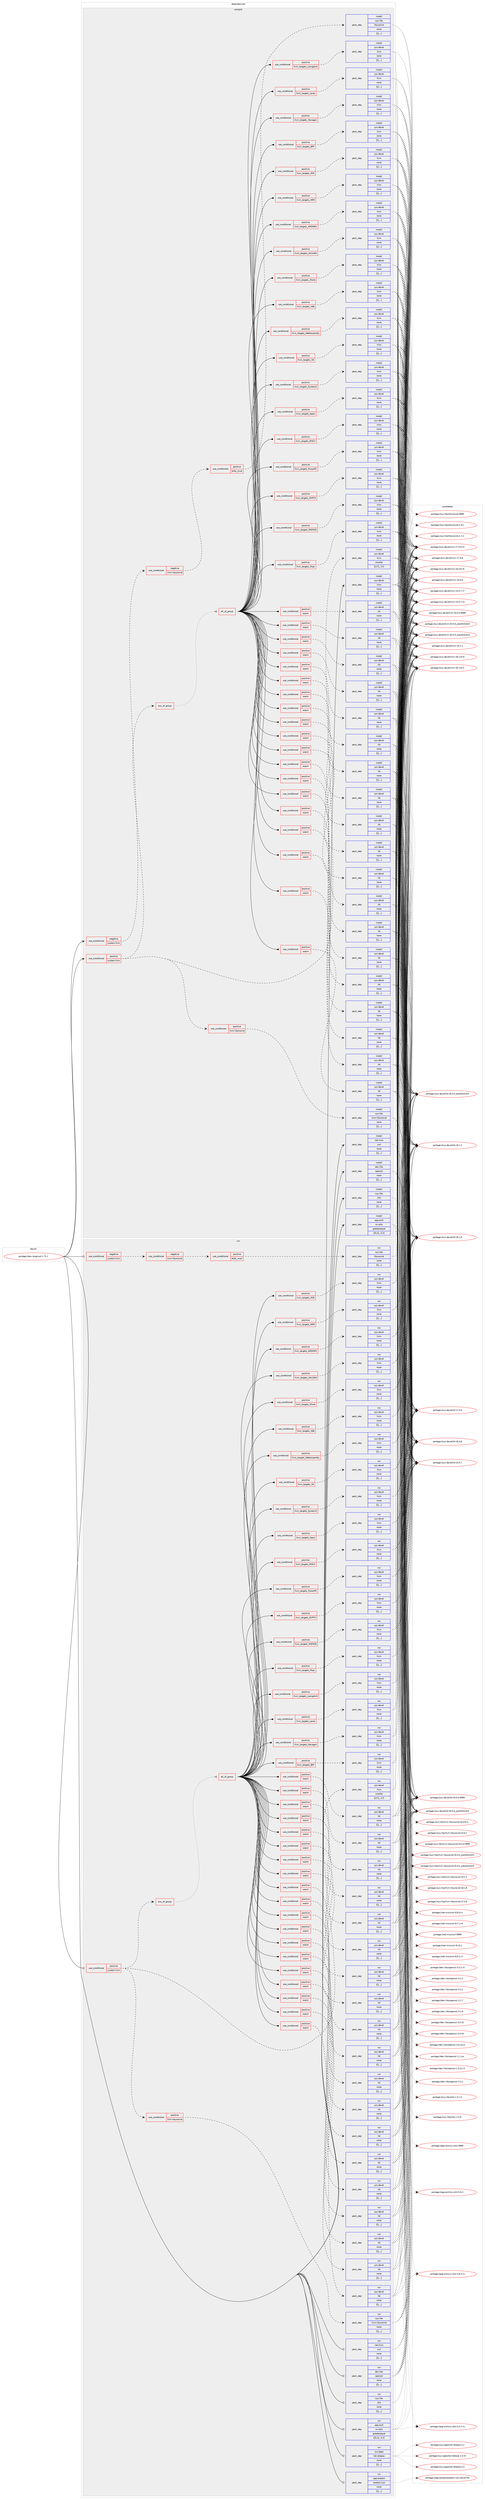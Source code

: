 digraph prolog {

# *************
# Graph options
# *************

newrank=true;
concentrate=true;
compound=true;
graph [rankdir=LR,fontname=Helvetica,fontsize=10,ranksep=1.5];#, ranksep=2.5, nodesep=0.2];
edge  [arrowhead=vee];
node  [fontname=Helvetica,fontsize=10];

# **********
# The ebuild
# **********

subgraph cluster_leftcol {
color=gray;
label=<<i>ebuild</i>>;
id [label="portage://dev-lang/rust-1.71.1", color=red, width=4, href="../dev-lang/rust-1.71.1.svg"];
}

# ****************
# The dependencies
# ****************

subgraph cluster_midcol {
color=gray;
label=<<i>dependencies</i>>;
subgraph cluster_compile {
fillcolor="#eeeeee";
style=filled;
label=<<i>compile</i>>;
subgraph cond25392 {
dependency105160 [label=<<TABLE BORDER="0" CELLBORDER="1" CELLSPACING="0" CELLPADDING="4"><TR><TD ROWSPAN="3" CELLPADDING="10">use_conditional</TD></TR><TR><TD>negative</TD></TR><TR><TD>system-llvm</TD></TR></TABLE>>, shape=none, color=red];
subgraph cond25402 {
dependency105276 [label=<<TABLE BORDER="0" CELLBORDER="1" CELLSPACING="0" CELLPADDING="4"><TR><TD ROWSPAN="3" CELLPADDING="10">use_conditional</TD></TR><TR><TD>negative</TD></TR><TR><TD>llvm-libunwind</TD></TR></TABLE>>, shape=none, color=red];
subgraph cond25452 {
dependency105356 [label=<<TABLE BORDER="0" CELLBORDER="1" CELLSPACING="0" CELLPADDING="4"><TR><TD ROWSPAN="3" CELLPADDING="10">use_conditional</TD></TR><TR><TD>positive</TD></TR><TR><TD>elibc_musl</TD></TR></TABLE>>, shape=none, color=red];
subgraph pack78750 {
dependency105423 [label=<<TABLE BORDER="0" CELLBORDER="1" CELLSPACING="0" CELLPADDING="4" WIDTH="220"><TR><TD ROWSPAN="6" CELLPADDING="30">pack_dep</TD></TR><TR><TD WIDTH="110">install</TD></TR><TR><TD>sys-libs</TD></TR><TR><TD>libunwind</TD></TR><TR><TD>none</TD></TR><TR><TD>[[],,,,]</TD></TR></TABLE>>, shape=none, color=blue];
}
dependency105356:e -> dependency105423:w [weight=20,style="dashed",arrowhead="vee"];
}
dependency105276:e -> dependency105356:w [weight=20,style="dashed",arrowhead="vee"];
}
dependency105160:e -> dependency105276:w [weight=20,style="dashed",arrowhead="vee"];
}
id:e -> dependency105160:w [weight=20,style="solid",arrowhead="vee"];
subgraph cond25515 {
dependency105526 [label=<<TABLE BORDER="0" CELLBORDER="1" CELLSPACING="0" CELLPADDING="4"><TR><TD ROWSPAN="3" CELLPADDING="10">use_conditional</TD></TR><TR><TD>positive</TD></TR><TR><TD>system-llvm</TD></TR></TABLE>>, shape=none, color=red];
subgraph any1046 {
dependency105533 [label=<<TABLE BORDER="0" CELLBORDER="1" CELLSPACING="0" CELLPADDING="4"><TR><TD CELLPADDING="10">any_of_group</TD></TR></TABLE>>, shape=none, color=red];subgraph all144 {
dependency105589 [label=<<TABLE BORDER="0" CELLBORDER="1" CELLSPACING="0" CELLPADDING="4"><TR><TD CELLPADDING="10">all_of_group</TD></TR></TABLE>>, shape=none, color=red];subgraph cond25548 {
dependency105632 [label=<<TABLE BORDER="0" CELLBORDER="1" CELLSPACING="0" CELLPADDING="4"><TR><TD ROWSPAN="3" CELLPADDING="10">use_conditional</TD></TR><TR><TD>positive</TD></TR><TR><TD>llvm_targets_AArch64</TD></TR></TABLE>>, shape=none, color=red];
subgraph pack78914 {
dependency105653 [label=<<TABLE BORDER="0" CELLBORDER="1" CELLSPACING="0" CELLPADDING="4" WIDTH="220"><TR><TD ROWSPAN="6" CELLPADDING="30">pack_dep</TD></TR><TR><TD WIDTH="110">install</TD></TR><TR><TD>sys-devel</TD></TR><TR><TD>llvm</TD></TR><TR><TD>none</TD></TR><TR><TD>[[],,,,]</TD></TR></TABLE>>, shape=none, color=blue];
}
dependency105632:e -> dependency105653:w [weight=20,style="dashed",arrowhead="vee"];
}
dependency105589:e -> dependency105632:w [weight=20,style="solid",arrowhead="inv"];
subgraph cond25579 {
dependency105678 [label=<<TABLE BORDER="0" CELLBORDER="1" CELLSPACING="0" CELLPADDING="4"><TR><TD ROWSPAN="3" CELLPADDING="10">use_conditional</TD></TR><TR><TD>positive</TD></TR><TR><TD>wasm</TD></TR></TABLE>>, shape=none, color=red];
subgraph pack78936 {
dependency105700 [label=<<TABLE BORDER="0" CELLBORDER="1" CELLSPACING="0" CELLPADDING="4" WIDTH="220"><TR><TD ROWSPAN="6" CELLPADDING="30">pack_dep</TD></TR><TR><TD WIDTH="110">install</TD></TR><TR><TD>sys-devel</TD></TR><TR><TD>lld</TD></TR><TR><TD>none</TD></TR><TR><TD>[[],,,,]</TD></TR></TABLE>>, shape=none, color=blue];
}
dependency105678:e -> dependency105700:w [weight=20,style="dashed",arrowhead="vee"];
}
dependency105589:e -> dependency105678:w [weight=20,style="solid",arrowhead="inv"];
subgraph cond25589 {
dependency105731 [label=<<TABLE BORDER="0" CELLBORDER="1" CELLSPACING="0" CELLPADDING="4"><TR><TD ROWSPAN="3" CELLPADDING="10">use_conditional</TD></TR><TR><TD>positive</TD></TR><TR><TD>llvm_targets_AMDGPU</TD></TR></TABLE>>, shape=none, color=red];
subgraph pack78973 {
dependency105755 [label=<<TABLE BORDER="0" CELLBORDER="1" CELLSPACING="0" CELLPADDING="4" WIDTH="220"><TR><TD ROWSPAN="6" CELLPADDING="30">pack_dep</TD></TR><TR><TD WIDTH="110">install</TD></TR><TR><TD>sys-devel</TD></TR><TR><TD>llvm</TD></TR><TR><TD>none</TD></TR><TR><TD>[[],,,,]</TD></TR></TABLE>>, shape=none, color=blue];
}
dependency105731:e -> dependency105755:w [weight=20,style="dashed",arrowhead="vee"];
}
dependency105589:e -> dependency105731:w [weight=20,style="solid",arrowhead="inv"];
subgraph cond25605 {
dependency105841 [label=<<TABLE BORDER="0" CELLBORDER="1" CELLSPACING="0" CELLPADDING="4"><TR><TD ROWSPAN="3" CELLPADDING="10">use_conditional</TD></TR><TR><TD>positive</TD></TR><TR><TD>wasm</TD></TR></TABLE>>, shape=none, color=red];
subgraph pack79057 {
dependency105866 [label=<<TABLE BORDER="0" CELLBORDER="1" CELLSPACING="0" CELLPADDING="4" WIDTH="220"><TR><TD ROWSPAN="6" CELLPADDING="30">pack_dep</TD></TR><TR><TD WIDTH="110">install</TD></TR><TR><TD>sys-devel</TD></TR><TR><TD>lld</TD></TR><TR><TD>none</TD></TR><TR><TD>[[],,,,]</TD></TR></TABLE>>, shape=none, color=blue];
}
dependency105841:e -> dependency105866:w [weight=20,style="dashed",arrowhead="vee"];
}
dependency105589:e -> dependency105841:w [weight=20,style="solid",arrowhead="inv"];
subgraph cond25636 {
dependency105891 [label=<<TABLE BORDER="0" CELLBORDER="1" CELLSPACING="0" CELLPADDING="4"><TR><TD ROWSPAN="3" CELLPADDING="10">use_conditional</TD></TR><TR><TD>positive</TD></TR><TR><TD>llvm_targets_ARM</TD></TR></TABLE>>, shape=none, color=red];
subgraph pack79092 {
dependency105894 [label=<<TABLE BORDER="0" CELLBORDER="1" CELLSPACING="0" CELLPADDING="4" WIDTH="220"><TR><TD ROWSPAN="6" CELLPADDING="30">pack_dep</TD></TR><TR><TD WIDTH="110">install</TD></TR><TR><TD>sys-devel</TD></TR><TR><TD>llvm</TD></TR><TR><TD>none</TD></TR><TR><TD>[[],,,,]</TD></TR></TABLE>>, shape=none, color=blue];
}
dependency105891:e -> dependency105894:w [weight=20,style="dashed",arrowhead="vee"];
}
dependency105589:e -> dependency105891:w [weight=20,style="solid",arrowhead="inv"];
subgraph cond25643 {
dependency106039 [label=<<TABLE BORDER="0" CELLBORDER="1" CELLSPACING="0" CELLPADDING="4"><TR><TD ROWSPAN="3" CELLPADDING="10">use_conditional</TD></TR><TR><TD>positive</TD></TR><TR><TD>wasm</TD></TR></TABLE>>, shape=none, color=red];
subgraph pack79182 {
dependency106066 [label=<<TABLE BORDER="0" CELLBORDER="1" CELLSPACING="0" CELLPADDING="4" WIDTH="220"><TR><TD ROWSPAN="6" CELLPADDING="30">pack_dep</TD></TR><TR><TD WIDTH="110">install</TD></TR><TR><TD>sys-devel</TD></TR><TR><TD>lld</TD></TR><TR><TD>none</TD></TR><TR><TD>[[],,,,]</TD></TR></TABLE>>, shape=none, color=blue];
}
dependency106039:e -> dependency106066:w [weight=20,style="dashed",arrowhead="vee"];
}
dependency105589:e -> dependency106039:w [weight=20,style="solid",arrowhead="inv"];
subgraph cond25704 {
dependency106073 [label=<<TABLE BORDER="0" CELLBORDER="1" CELLSPACING="0" CELLPADDING="4"><TR><TD ROWSPAN="3" CELLPADDING="10">use_conditional</TD></TR><TR><TD>positive</TD></TR><TR><TD>llvm_targets_AVR</TD></TR></TABLE>>, shape=none, color=red];
subgraph pack79244 {
dependency106166 [label=<<TABLE BORDER="0" CELLBORDER="1" CELLSPACING="0" CELLPADDING="4" WIDTH="220"><TR><TD ROWSPAN="6" CELLPADDING="30">pack_dep</TD></TR><TR><TD WIDTH="110">install</TD></TR><TR><TD>sys-devel</TD></TR><TR><TD>llvm</TD></TR><TR><TD>none</TD></TR><TR><TD>[[],,,,]</TD></TR></TABLE>>, shape=none, color=blue];
}
dependency106073:e -> dependency106166:w [weight=20,style="dashed",arrowhead="vee"];
}
dependency105589:e -> dependency106073:w [weight=20,style="solid",arrowhead="inv"];
subgraph cond25742 {
dependency106181 [label=<<TABLE BORDER="0" CELLBORDER="1" CELLSPACING="0" CELLPADDING="4"><TR><TD ROWSPAN="3" CELLPADDING="10">use_conditional</TD></TR><TR><TD>positive</TD></TR><TR><TD>wasm</TD></TR></TABLE>>, shape=none, color=red];
subgraph pack79272 {
dependency106187 [label=<<TABLE BORDER="0" CELLBORDER="1" CELLSPACING="0" CELLPADDING="4" WIDTH="220"><TR><TD ROWSPAN="6" CELLPADDING="30">pack_dep</TD></TR><TR><TD WIDTH="110">install</TD></TR><TR><TD>sys-devel</TD></TR><TR><TD>lld</TD></TR><TR><TD>none</TD></TR><TR><TD>[[],,,,]</TD></TR></TABLE>>, shape=none, color=blue];
}
dependency106181:e -> dependency106187:w [weight=20,style="dashed",arrowhead="vee"];
}
dependency105589:e -> dependency106181:w [weight=20,style="solid",arrowhead="inv"];
subgraph cond25750 {
dependency106229 [label=<<TABLE BORDER="0" CELLBORDER="1" CELLSPACING="0" CELLPADDING="4"><TR><TD ROWSPAN="3" CELLPADDING="10">use_conditional</TD></TR><TR><TD>positive</TD></TR><TR><TD>llvm_targets_BPF</TD></TR></TABLE>>, shape=none, color=red];
subgraph pack79332 {
dependency106386 [label=<<TABLE BORDER="0" CELLBORDER="1" CELLSPACING="0" CELLPADDING="4" WIDTH="220"><TR><TD ROWSPAN="6" CELLPADDING="30">pack_dep</TD></TR><TR><TD WIDTH="110">install</TD></TR><TR><TD>sys-devel</TD></TR><TR><TD>llvm</TD></TR><TR><TD>none</TD></TR><TR><TD>[[],,,,]</TD></TR></TABLE>>, shape=none, color=blue];
}
dependency106229:e -> dependency106386:w [weight=20,style="dashed",arrowhead="vee"];
}
dependency105589:e -> dependency106229:w [weight=20,style="solid",arrowhead="inv"];
subgraph cond25838 {
dependency106410 [label=<<TABLE BORDER="0" CELLBORDER="1" CELLSPACING="0" CELLPADDING="4"><TR><TD ROWSPAN="3" CELLPADDING="10">use_conditional</TD></TR><TR><TD>positive</TD></TR><TR><TD>wasm</TD></TR></TABLE>>, shape=none, color=red];
subgraph pack79411 {
dependency106456 [label=<<TABLE BORDER="0" CELLBORDER="1" CELLSPACING="0" CELLPADDING="4" WIDTH="220"><TR><TD ROWSPAN="6" CELLPADDING="30">pack_dep</TD></TR><TR><TD WIDTH="110">install</TD></TR><TR><TD>sys-devel</TD></TR><TR><TD>lld</TD></TR><TR><TD>none</TD></TR><TR><TD>[[],,,,]</TD></TR></TABLE>>, shape=none, color=blue];
}
dependency106410:e -> dependency106456:w [weight=20,style="dashed",arrowhead="vee"];
}
dependency105589:e -> dependency106410:w [weight=20,style="solid",arrowhead="inv"];
subgraph cond25876 {
dependency106535 [label=<<TABLE BORDER="0" CELLBORDER="1" CELLSPACING="0" CELLPADDING="4"><TR><TD ROWSPAN="3" CELLPADDING="10">use_conditional</TD></TR><TR><TD>positive</TD></TR><TR><TD>llvm_targets_Hexagon</TD></TR></TABLE>>, shape=none, color=red];
subgraph pack79476 {
dependency106564 [label=<<TABLE BORDER="0" CELLBORDER="1" CELLSPACING="0" CELLPADDING="4" WIDTH="220"><TR><TD ROWSPAN="6" CELLPADDING="30">pack_dep</TD></TR><TR><TD WIDTH="110">install</TD></TR><TR><TD>sys-devel</TD></TR><TR><TD>llvm</TD></TR><TR><TD>none</TD></TR><TR><TD>[[],,,,]</TD></TR></TABLE>>, shape=none, color=blue];
}
dependency106535:e -> dependency106564:w [weight=20,style="dashed",arrowhead="vee"];
}
dependency105589:e -> dependency106535:w [weight=20,style="solid",arrowhead="inv"];
subgraph cond25917 {
dependency106664 [label=<<TABLE BORDER="0" CELLBORDER="1" CELLSPACING="0" CELLPADDING="4"><TR><TD ROWSPAN="3" CELLPADDING="10">use_conditional</TD></TR><TR><TD>positive</TD></TR><TR><TD>wasm</TD></TR></TABLE>>, shape=none, color=red];
subgraph pack79565 {
dependency106716 [label=<<TABLE BORDER="0" CELLBORDER="1" CELLSPACING="0" CELLPADDING="4" WIDTH="220"><TR><TD ROWSPAN="6" CELLPADDING="30">pack_dep</TD></TR><TR><TD WIDTH="110">install</TD></TR><TR><TD>sys-devel</TD></TR><TR><TD>lld</TD></TR><TR><TD>none</TD></TR><TR><TD>[[],,,,]</TD></TR></TABLE>>, shape=none, color=blue];
}
dependency106664:e -> dependency106716:w [weight=20,style="dashed",arrowhead="vee"];
}
dependency105589:e -> dependency106664:w [weight=20,style="solid",arrowhead="inv"];
subgraph cond25977 {
dependency106769 [label=<<TABLE BORDER="0" CELLBORDER="1" CELLSPACING="0" CELLPADDING="4"><TR><TD ROWSPAN="3" CELLPADDING="10">use_conditional</TD></TR><TR><TD>positive</TD></TR><TR><TD>llvm_targets_Lanai</TD></TR></TABLE>>, shape=none, color=red];
subgraph pack79615 {
dependency106793 [label=<<TABLE BORDER="0" CELLBORDER="1" CELLSPACING="0" CELLPADDING="4" WIDTH="220"><TR><TD ROWSPAN="6" CELLPADDING="30">pack_dep</TD></TR><TR><TD WIDTH="110">install</TD></TR><TR><TD>sys-devel</TD></TR><TR><TD>llvm</TD></TR><TR><TD>none</TD></TR><TR><TD>[[],,,,]</TD></TR></TABLE>>, shape=none, color=blue];
}
dependency106769:e -> dependency106793:w [weight=20,style="dashed",arrowhead="vee"];
}
dependency105589:e -> dependency106769:w [weight=20,style="solid",arrowhead="inv"];
subgraph cond26014 {
dependency106876 [label=<<TABLE BORDER="0" CELLBORDER="1" CELLSPACING="0" CELLPADDING="4"><TR><TD ROWSPAN="3" CELLPADDING="10">use_conditional</TD></TR><TR><TD>positive</TD></TR><TR><TD>wasm</TD></TR></TABLE>>, shape=none, color=red];
subgraph pack79688 {
dependency106902 [label=<<TABLE BORDER="0" CELLBORDER="1" CELLSPACING="0" CELLPADDING="4" WIDTH="220"><TR><TD ROWSPAN="6" CELLPADDING="30">pack_dep</TD></TR><TR><TD WIDTH="110">install</TD></TR><TR><TD>sys-devel</TD></TR><TR><TD>lld</TD></TR><TR><TD>none</TD></TR><TR><TD>[[],,,,]</TD></TR></TABLE>>, shape=none, color=blue];
}
dependency106876:e -> dependency106902:w [weight=20,style="dashed",arrowhead="vee"];
}
dependency105589:e -> dependency106876:w [weight=20,style="solid",arrowhead="inv"];
subgraph cond26035 {
dependency106992 [label=<<TABLE BORDER="0" CELLBORDER="1" CELLSPACING="0" CELLPADDING="4"><TR><TD ROWSPAN="3" CELLPADDING="10">use_conditional</TD></TR><TR><TD>positive</TD></TR><TR><TD>llvm_targets_LoongArch</TD></TR></TABLE>>, shape=none, color=red];
subgraph pack79755 {
dependency106996 [label=<<TABLE BORDER="0" CELLBORDER="1" CELLSPACING="0" CELLPADDING="4" WIDTH="220"><TR><TD ROWSPAN="6" CELLPADDING="30">pack_dep</TD></TR><TR><TD WIDTH="110">install</TD></TR><TR><TD>sys-devel</TD></TR><TR><TD>llvm</TD></TR><TR><TD>none</TD></TR><TR><TD>[[],,,,]</TD></TR></TABLE>>, shape=none, color=blue];
}
dependency106992:e -> dependency106996:w [weight=20,style="dashed",arrowhead="vee"];
}
dependency105589:e -> dependency106992:w [weight=20,style="solid",arrowhead="inv"];
subgraph cond26072 {
dependency107087 [label=<<TABLE BORDER="0" CELLBORDER="1" CELLSPACING="0" CELLPADDING="4"><TR><TD ROWSPAN="3" CELLPADDING="10">use_conditional</TD></TR><TR><TD>positive</TD></TR><TR><TD>wasm</TD></TR></TABLE>>, shape=none, color=red];
subgraph pack79821 {
dependency107131 [label=<<TABLE BORDER="0" CELLBORDER="1" CELLSPACING="0" CELLPADDING="4" WIDTH="220"><TR><TD ROWSPAN="6" CELLPADDING="30">pack_dep</TD></TR><TR><TD WIDTH="110">install</TD></TR><TR><TD>sys-devel</TD></TR><TR><TD>lld</TD></TR><TR><TD>none</TD></TR><TR><TD>[[],,,,]</TD></TR></TABLE>>, shape=none, color=blue];
}
dependency107087:e -> dependency107131:w [weight=20,style="dashed",arrowhead="vee"];
}
dependency105589:e -> dependency107087:w [weight=20,style="solid",arrowhead="inv"];
subgraph cond26132 {
dependency107178 [label=<<TABLE BORDER="0" CELLBORDER="1" CELLSPACING="0" CELLPADDING="4"><TR><TD ROWSPAN="3" CELLPADDING="10">use_conditional</TD></TR><TR><TD>positive</TD></TR><TR><TD>llvm_targets_Mips</TD></TR></TABLE>>, shape=none, color=red];
subgraph pack79868 {
dependency107196 [label=<<TABLE BORDER="0" CELLBORDER="1" CELLSPACING="0" CELLPADDING="4" WIDTH="220"><TR><TD ROWSPAN="6" CELLPADDING="30">pack_dep</TD></TR><TR><TD WIDTH="110">install</TD></TR><TR><TD>sys-devel</TD></TR><TR><TD>llvm</TD></TR><TR><TD>none</TD></TR><TR><TD>[[],,,,]</TD></TR></TABLE>>, shape=none, color=blue];
}
dependency107178:e -> dependency107196:w [weight=20,style="dashed",arrowhead="vee"];
}
dependency105589:e -> dependency107178:w [weight=20,style="solid",arrowhead="inv"];
subgraph cond26152 {
dependency107262 [label=<<TABLE BORDER="0" CELLBORDER="1" CELLSPACING="0" CELLPADDING="4"><TR><TD ROWSPAN="3" CELLPADDING="10">use_conditional</TD></TR><TR><TD>positive</TD></TR><TR><TD>wasm</TD></TR></TABLE>>, shape=none, color=red];
subgraph pack79921 {
dependency107285 [label=<<TABLE BORDER="0" CELLBORDER="1" CELLSPACING="0" CELLPADDING="4" WIDTH="220"><TR><TD ROWSPAN="6" CELLPADDING="30">pack_dep</TD></TR><TR><TD WIDTH="110">install</TD></TR><TR><TD>sys-devel</TD></TR><TR><TD>lld</TD></TR><TR><TD>none</TD></TR><TR><TD>[[],,,,]</TD></TR></TABLE>>, shape=none, color=blue];
}
dependency107262:e -> dependency107285:w [weight=20,style="dashed",arrowhead="vee"];
}
dependency105589:e -> dependency107262:w [weight=20,style="solid",arrowhead="inv"];
subgraph cond26180 {
dependency107310 [label=<<TABLE BORDER="0" CELLBORDER="1" CELLSPACING="0" CELLPADDING="4"><TR><TD ROWSPAN="3" CELLPADDING="10">use_conditional</TD></TR><TR><TD>positive</TD></TR><TR><TD>llvm_targets_MSP430</TD></TR></TABLE>>, shape=none, color=red];
subgraph pack79950 {
dependency107333 [label=<<TABLE BORDER="0" CELLBORDER="1" CELLSPACING="0" CELLPADDING="4" WIDTH="220"><TR><TD ROWSPAN="6" CELLPADDING="30">pack_dep</TD></TR><TR><TD WIDTH="110">install</TD></TR><TR><TD>sys-devel</TD></TR><TR><TD>llvm</TD></TR><TR><TD>none</TD></TR><TR><TD>[[],,,,]</TD></TR></TABLE>>, shape=none, color=blue];
}
dependency107310:e -> dependency107333:w [weight=20,style="dashed",arrowhead="vee"];
}
dependency105589:e -> dependency107310:w [weight=20,style="solid",arrowhead="inv"];
subgraph cond26205 {
dependency107381 [label=<<TABLE BORDER="0" CELLBORDER="1" CELLSPACING="0" CELLPADDING="4"><TR><TD ROWSPAN="3" CELLPADDING="10">use_conditional</TD></TR><TR><TD>positive</TD></TR><TR><TD>wasm</TD></TR></TABLE>>, shape=none, color=red];
subgraph pack79987 {
dependency107385 [label=<<TABLE BORDER="0" CELLBORDER="1" CELLSPACING="0" CELLPADDING="4" WIDTH="220"><TR><TD ROWSPAN="6" CELLPADDING="30">pack_dep</TD></TR><TR><TD WIDTH="110">install</TD></TR><TR><TD>sys-devel</TD></TR><TR><TD>lld</TD></TR><TR><TD>none</TD></TR><TR><TD>[[],,,,]</TD></TR></TABLE>>, shape=none, color=blue];
}
dependency107381:e -> dependency107385:w [weight=20,style="dashed",arrowhead="vee"];
}
dependency105589:e -> dependency107381:w [weight=20,style="solid",arrowhead="inv"];
subgraph cond26229 {
dependency107421 [label=<<TABLE BORDER="0" CELLBORDER="1" CELLSPACING="0" CELLPADDING="4"><TR><TD ROWSPAN="3" CELLPADDING="10">use_conditional</TD></TR><TR><TD>positive</TD></TR><TR><TD>llvm_targets_NVPTX</TD></TR></TABLE>>, shape=none, color=red];
subgraph pack80010 {
dependency107424 [label=<<TABLE BORDER="0" CELLBORDER="1" CELLSPACING="0" CELLPADDING="4" WIDTH="220"><TR><TD ROWSPAN="6" CELLPADDING="30">pack_dep</TD></TR><TR><TD WIDTH="110">install</TD></TR><TR><TD>sys-devel</TD></TR><TR><TD>llvm</TD></TR><TR><TD>none</TD></TR><TR><TD>[[],,,,]</TD></TR></TABLE>>, shape=none, color=blue];
}
dependency107421:e -> dependency107424:w [weight=20,style="dashed",arrowhead="vee"];
}
dependency105589:e -> dependency107421:w [weight=20,style="solid",arrowhead="inv"];
subgraph cond26249 {
dependency107452 [label=<<TABLE BORDER="0" CELLBORDER="1" CELLSPACING="0" CELLPADDING="4"><TR><TD ROWSPAN="3" CELLPADDING="10">use_conditional</TD></TR><TR><TD>positive</TD></TR><TR><TD>wasm</TD></TR></TABLE>>, shape=none, color=red];
subgraph pack80024 {
dependency107474 [label=<<TABLE BORDER="0" CELLBORDER="1" CELLSPACING="0" CELLPADDING="4" WIDTH="220"><TR><TD ROWSPAN="6" CELLPADDING="30">pack_dep</TD></TR><TR><TD WIDTH="110">install</TD></TR><TR><TD>sys-devel</TD></TR><TR><TD>lld</TD></TR><TR><TD>none</TD></TR><TR><TD>[[],,,,]</TD></TR></TABLE>>, shape=none, color=blue];
}
dependency107452:e -> dependency107474:w [weight=20,style="dashed",arrowhead="vee"];
}
dependency105589:e -> dependency107452:w [weight=20,style="solid",arrowhead="inv"];
subgraph cond26262 {
dependency107491 [label=<<TABLE BORDER="0" CELLBORDER="1" CELLSPACING="0" CELLPADDING="4"><TR><TD ROWSPAN="3" CELLPADDING="10">use_conditional</TD></TR><TR><TD>positive</TD></TR><TR><TD>llvm_targets_PowerPC</TD></TR></TABLE>>, shape=none, color=red];
subgraph pack80060 {
dependency107507 [label=<<TABLE BORDER="0" CELLBORDER="1" CELLSPACING="0" CELLPADDING="4" WIDTH="220"><TR><TD ROWSPAN="6" CELLPADDING="30">pack_dep</TD></TR><TR><TD WIDTH="110">install</TD></TR><TR><TD>sys-devel</TD></TR><TR><TD>llvm</TD></TR><TR><TD>none</TD></TR><TR><TD>[[],,,,]</TD></TR></TABLE>>, shape=none, color=blue];
}
dependency107491:e -> dependency107507:w [weight=20,style="dashed",arrowhead="vee"];
}
dependency105589:e -> dependency107491:w [weight=20,style="solid",arrowhead="inv"];
subgraph cond26282 {
dependency107530 [label=<<TABLE BORDER="0" CELLBORDER="1" CELLSPACING="0" CELLPADDING="4"><TR><TD ROWSPAN="3" CELLPADDING="10">use_conditional</TD></TR><TR><TD>positive</TD></TR><TR><TD>wasm</TD></TR></TABLE>>, shape=none, color=red];
subgraph pack80088 {
dependency107558 [label=<<TABLE BORDER="0" CELLBORDER="1" CELLSPACING="0" CELLPADDING="4" WIDTH="220"><TR><TD ROWSPAN="6" CELLPADDING="30">pack_dep</TD></TR><TR><TD WIDTH="110">install</TD></TR><TR><TD>sys-devel</TD></TR><TR><TD>lld</TD></TR><TR><TD>none</TD></TR><TR><TD>[[],,,,]</TD></TR></TABLE>>, shape=none, color=blue];
}
dependency107530:e -> dependency107558:w [weight=20,style="dashed",arrowhead="vee"];
}
dependency105589:e -> dependency107530:w [weight=20,style="solid",arrowhead="inv"];
subgraph cond26292 {
dependency107635 [label=<<TABLE BORDER="0" CELLBORDER="1" CELLSPACING="0" CELLPADDING="4"><TR><TD ROWSPAN="3" CELLPADDING="10">use_conditional</TD></TR><TR><TD>positive</TD></TR><TR><TD>llvm_targets_RISCV</TD></TR></TABLE>>, shape=none, color=red];
subgraph pack80138 {
dependency107709 [label=<<TABLE BORDER="0" CELLBORDER="1" CELLSPACING="0" CELLPADDING="4" WIDTH="220"><TR><TD ROWSPAN="6" CELLPADDING="30">pack_dep</TD></TR><TR><TD WIDTH="110">install</TD></TR><TR><TD>sys-devel</TD></TR><TR><TD>llvm</TD></TR><TR><TD>none</TD></TR><TR><TD>[[],,,,]</TD></TR></TABLE>>, shape=none, color=blue];
}
dependency107635:e -> dependency107709:w [weight=20,style="dashed",arrowhead="vee"];
}
dependency105589:e -> dependency107635:w [weight=20,style="solid",arrowhead="inv"];
subgraph cond26370 {
dependency107805 [label=<<TABLE BORDER="0" CELLBORDER="1" CELLSPACING="0" CELLPADDING="4"><TR><TD ROWSPAN="3" CELLPADDING="10">use_conditional</TD></TR><TR><TD>positive</TD></TR><TR><TD>wasm</TD></TR></TABLE>>, shape=none, color=red];
subgraph pack80240 {
dependency107824 [label=<<TABLE BORDER="0" CELLBORDER="1" CELLSPACING="0" CELLPADDING="4" WIDTH="220"><TR><TD ROWSPAN="6" CELLPADDING="30">pack_dep</TD></TR><TR><TD WIDTH="110">install</TD></TR><TR><TD>sys-devel</TD></TR><TR><TD>lld</TD></TR><TR><TD>none</TD></TR><TR><TD>[[],,,,]</TD></TR></TABLE>>, shape=none, color=blue];
}
dependency107805:e -> dependency107824:w [weight=20,style="dashed",arrowhead="vee"];
}
dependency105589:e -> dependency107805:w [weight=20,style="solid",arrowhead="inv"];
subgraph cond26421 {
dependency107883 [label=<<TABLE BORDER="0" CELLBORDER="1" CELLSPACING="0" CELLPADDING="4"><TR><TD ROWSPAN="3" CELLPADDING="10">use_conditional</TD></TR><TR><TD>positive</TD></TR><TR><TD>llvm_targets_Sparc</TD></TR></TABLE>>, shape=none, color=red];
subgraph pack80314 {
dependency107921 [label=<<TABLE BORDER="0" CELLBORDER="1" CELLSPACING="0" CELLPADDING="4" WIDTH="220"><TR><TD ROWSPAN="6" CELLPADDING="30">pack_dep</TD></TR><TR><TD WIDTH="110">install</TD></TR><TR><TD>sys-devel</TD></TR><TR><TD>llvm</TD></TR><TR><TD>none</TD></TR><TR><TD>[[],,,,]</TD></TR></TABLE>>, shape=none, color=blue];
}
dependency107883:e -> dependency107921:w [weight=20,style="dashed",arrowhead="vee"];
}
dependency105589:e -> dependency107883:w [weight=20,style="solid",arrowhead="inv"];
subgraph cond26456 {
dependency108024 [label=<<TABLE BORDER="0" CELLBORDER="1" CELLSPACING="0" CELLPADDING="4"><TR><TD ROWSPAN="3" CELLPADDING="10">use_conditional</TD></TR><TR><TD>positive</TD></TR><TR><TD>wasm</TD></TR></TABLE>>, shape=none, color=red];
subgraph pack80430 {
dependency108152 [label=<<TABLE BORDER="0" CELLBORDER="1" CELLSPACING="0" CELLPADDING="4" WIDTH="220"><TR><TD ROWSPAN="6" CELLPADDING="30">pack_dep</TD></TR><TR><TD WIDTH="110">install</TD></TR><TR><TD>sys-devel</TD></TR><TR><TD>lld</TD></TR><TR><TD>none</TD></TR><TR><TD>[[],,,,]</TD></TR></TABLE>>, shape=none, color=blue];
}
dependency108024:e -> dependency108152:w [weight=20,style="dashed",arrowhead="vee"];
}
dependency105589:e -> dependency108024:w [weight=20,style="solid",arrowhead="inv"];
subgraph cond26507 {
dependency108263 [label=<<TABLE BORDER="0" CELLBORDER="1" CELLSPACING="0" CELLPADDING="4"><TR><TD ROWSPAN="3" CELLPADDING="10">use_conditional</TD></TR><TR><TD>positive</TD></TR><TR><TD>llvm_targets_SystemZ</TD></TR></TABLE>>, shape=none, color=red];
subgraph pack80542 {
dependency108267 [label=<<TABLE BORDER="0" CELLBORDER="1" CELLSPACING="0" CELLPADDING="4" WIDTH="220"><TR><TD ROWSPAN="6" CELLPADDING="30">pack_dep</TD></TR><TR><TD WIDTH="110">install</TD></TR><TR><TD>sys-devel</TD></TR><TR><TD>llvm</TD></TR><TR><TD>none</TD></TR><TR><TD>[[],,,,]</TD></TR></TABLE>>, shape=none, color=blue];
}
dependency108263:e -> dependency108267:w [weight=20,style="dashed",arrowhead="vee"];
}
dependency105589:e -> dependency108263:w [weight=20,style="solid",arrowhead="inv"];
subgraph cond26555 {
dependency108320 [label=<<TABLE BORDER="0" CELLBORDER="1" CELLSPACING="0" CELLPADDING="4"><TR><TD ROWSPAN="3" CELLPADDING="10">use_conditional</TD></TR><TR><TD>positive</TD></TR><TR><TD>wasm</TD></TR></TABLE>>, shape=none, color=red];
subgraph pack80597 {
dependency108360 [label=<<TABLE BORDER="0" CELLBORDER="1" CELLSPACING="0" CELLPADDING="4" WIDTH="220"><TR><TD ROWSPAN="6" CELLPADDING="30">pack_dep</TD></TR><TR><TD WIDTH="110">install</TD></TR><TR><TD>sys-devel</TD></TR><TR><TD>lld</TD></TR><TR><TD>none</TD></TR><TR><TD>[[],,,,]</TD></TR></TABLE>>, shape=none, color=blue];
}
dependency108320:e -> dependency108360:w [weight=20,style="dashed",arrowhead="vee"];
}
dependency105589:e -> dependency108320:w [weight=20,style="solid",arrowhead="inv"];
subgraph cond26575 {
dependency108363 [label=<<TABLE BORDER="0" CELLBORDER="1" CELLSPACING="0" CELLPADDING="4"><TR><TD ROWSPAN="3" CELLPADDING="10">use_conditional</TD></TR><TR><TD>positive</TD></TR><TR><TD>llvm_targets_VE</TD></TR></TABLE>>, shape=none, color=red];
subgraph pack80625 {
dependency108387 [label=<<TABLE BORDER="0" CELLBORDER="1" CELLSPACING="0" CELLPADDING="4" WIDTH="220"><TR><TD ROWSPAN="6" CELLPADDING="30">pack_dep</TD></TR><TR><TD WIDTH="110">install</TD></TR><TR><TD>sys-devel</TD></TR><TR><TD>llvm</TD></TR><TR><TD>none</TD></TR><TR><TD>[[],,,,]</TD></TR></TABLE>>, shape=none, color=blue];
}
dependency108363:e -> dependency108387:w [weight=20,style="dashed",arrowhead="vee"];
}
dependency105589:e -> dependency108363:w [weight=20,style="solid",arrowhead="inv"];
subgraph cond26591 {
dependency108416 [label=<<TABLE BORDER="0" CELLBORDER="1" CELLSPACING="0" CELLPADDING="4"><TR><TD ROWSPAN="3" CELLPADDING="10">use_conditional</TD></TR><TR><TD>positive</TD></TR><TR><TD>wasm</TD></TR></TABLE>>, shape=none, color=red];
subgraph pack80662 {
dependency108556 [label=<<TABLE BORDER="0" CELLBORDER="1" CELLSPACING="0" CELLPADDING="4" WIDTH="220"><TR><TD ROWSPAN="6" CELLPADDING="30">pack_dep</TD></TR><TR><TD WIDTH="110">install</TD></TR><TR><TD>sys-devel</TD></TR><TR><TD>lld</TD></TR><TR><TD>none</TD></TR><TR><TD>[[],,,,]</TD></TR></TABLE>>, shape=none, color=blue];
}
dependency108416:e -> dependency108556:w [weight=20,style="dashed",arrowhead="vee"];
}
dependency105589:e -> dependency108416:w [weight=20,style="solid",arrowhead="inv"];
subgraph cond26662 {
dependency108561 [label=<<TABLE BORDER="0" CELLBORDER="1" CELLSPACING="0" CELLPADDING="4"><TR><TD ROWSPAN="3" CELLPADDING="10">use_conditional</TD></TR><TR><TD>positive</TD></TR><TR><TD>llvm_targets_WebAssembly</TD></TR></TABLE>>, shape=none, color=red];
subgraph pack80749 {
dependency108606 [label=<<TABLE BORDER="0" CELLBORDER="1" CELLSPACING="0" CELLPADDING="4" WIDTH="220"><TR><TD ROWSPAN="6" CELLPADDING="30">pack_dep</TD></TR><TR><TD WIDTH="110">install</TD></TR><TR><TD>sys-devel</TD></TR><TR><TD>llvm</TD></TR><TR><TD>none</TD></TR><TR><TD>[[],,,,]</TD></TR></TABLE>>, shape=none, color=blue];
}
dependency108561:e -> dependency108606:w [weight=20,style="dashed",arrowhead="vee"];
}
dependency105589:e -> dependency108561:w [weight=20,style="solid",arrowhead="inv"];
subgraph cond26728 {
dependency108736 [label=<<TABLE BORDER="0" CELLBORDER="1" CELLSPACING="0" CELLPADDING="4"><TR><TD ROWSPAN="3" CELLPADDING="10">use_conditional</TD></TR><TR><TD>positive</TD></TR><TR><TD>wasm</TD></TR></TABLE>>, shape=none, color=red];
subgraph pack80825 {
dependency108768 [label=<<TABLE BORDER="0" CELLBORDER="1" CELLSPACING="0" CELLPADDING="4" WIDTH="220"><TR><TD ROWSPAN="6" CELLPADDING="30">pack_dep</TD></TR><TR><TD WIDTH="110">install</TD></TR><TR><TD>sys-devel</TD></TR><TR><TD>lld</TD></TR><TR><TD>none</TD></TR><TR><TD>[[],,,,]</TD></TR></TABLE>>, shape=none, color=blue];
}
dependency108736:e -> dependency108768:w [weight=20,style="dashed",arrowhead="vee"];
}
dependency105589:e -> dependency108736:w [weight=20,style="solid",arrowhead="inv"];
subgraph cond26747 {
dependency108800 [label=<<TABLE BORDER="0" CELLBORDER="1" CELLSPACING="0" CELLPADDING="4"><TR><TD ROWSPAN="3" CELLPADDING="10">use_conditional</TD></TR><TR><TD>positive</TD></TR><TR><TD>llvm_targets_X86</TD></TR></TABLE>>, shape=none, color=red];
subgraph pack80864 {
dependency108849 [label=<<TABLE BORDER="0" CELLBORDER="1" CELLSPACING="0" CELLPADDING="4" WIDTH="220"><TR><TD ROWSPAN="6" CELLPADDING="30">pack_dep</TD></TR><TR><TD WIDTH="110">install</TD></TR><TR><TD>sys-devel</TD></TR><TR><TD>llvm</TD></TR><TR><TD>none</TD></TR><TR><TD>[[],,,,]</TD></TR></TABLE>>, shape=none, color=blue];
}
dependency108800:e -> dependency108849:w [weight=20,style="dashed",arrowhead="vee"];
}
dependency105589:e -> dependency108800:w [weight=20,style="solid",arrowhead="inv"];
subgraph cond26783 {
dependency108959 [label=<<TABLE BORDER="0" CELLBORDER="1" CELLSPACING="0" CELLPADDING="4"><TR><TD ROWSPAN="3" CELLPADDING="10">use_conditional</TD></TR><TR><TD>positive</TD></TR><TR><TD>wasm</TD></TR></TABLE>>, shape=none, color=red];
subgraph pack81007 {
dependency109095 [label=<<TABLE BORDER="0" CELLBORDER="1" CELLSPACING="0" CELLPADDING="4" WIDTH="220"><TR><TD ROWSPAN="6" CELLPADDING="30">pack_dep</TD></TR><TR><TD WIDTH="110">install</TD></TR><TR><TD>sys-devel</TD></TR><TR><TD>lld</TD></TR><TR><TD>none</TD></TR><TR><TD>[[],,,,]</TD></TR></TABLE>>, shape=none, color=blue];
}
dependency108959:e -> dependency109095:w [weight=20,style="dashed",arrowhead="vee"];
}
dependency105589:e -> dependency108959:w [weight=20,style="solid",arrowhead="inv"];
subgraph cond26883 {
dependency109100 [label=<<TABLE BORDER="0" CELLBORDER="1" CELLSPACING="0" CELLPADDING="4"><TR><TD ROWSPAN="3" CELLPADDING="10">use_conditional</TD></TR><TR><TD>positive</TD></TR><TR><TD>llvm_targets_XCore</TD></TR></TABLE>>, shape=none, color=red];
subgraph pack81030 {
dependency109121 [label=<<TABLE BORDER="0" CELLBORDER="1" CELLSPACING="0" CELLPADDING="4" WIDTH="220"><TR><TD ROWSPAN="6" CELLPADDING="30">pack_dep</TD></TR><TR><TD WIDTH="110">install</TD></TR><TR><TD>sys-devel</TD></TR><TR><TD>llvm</TD></TR><TR><TD>none</TD></TR><TR><TD>[[],,,,]</TD></TR></TABLE>>, shape=none, color=blue];
}
dependency109100:e -> dependency109121:w [weight=20,style="dashed",arrowhead="vee"];
}
dependency105589:e -> dependency109100:w [weight=20,style="solid",arrowhead="inv"];
subgraph cond26918 {
dependency109202 [label=<<TABLE BORDER="0" CELLBORDER="1" CELLSPACING="0" CELLPADDING="4"><TR><TD ROWSPAN="3" CELLPADDING="10">use_conditional</TD></TR><TR><TD>positive</TD></TR><TR><TD>wasm</TD></TR></TABLE>>, shape=none, color=red];
subgraph pack81109 {
dependency109223 [label=<<TABLE BORDER="0" CELLBORDER="1" CELLSPACING="0" CELLPADDING="4" WIDTH="220"><TR><TD ROWSPAN="6" CELLPADDING="30">pack_dep</TD></TR><TR><TD WIDTH="110">install</TD></TR><TR><TD>sys-devel</TD></TR><TR><TD>lld</TD></TR><TR><TD>none</TD></TR><TR><TD>[[],,,,]</TD></TR></TABLE>>, shape=none, color=blue];
}
dependency109202:e -> dependency109223:w [weight=20,style="dashed",arrowhead="vee"];
}
dependency105589:e -> dependency109202:w [weight=20,style="solid",arrowhead="inv"];
}
dependency105533:e -> dependency105589:w [weight=20,style="dotted",arrowhead="oinv"];
}
dependency105526:e -> dependency105533:w [weight=20,style="dashed",arrowhead="vee"];
subgraph pack81114 {
dependency109232 [label=<<TABLE BORDER="0" CELLBORDER="1" CELLSPACING="0" CELLPADDING="4" WIDTH="220"><TR><TD ROWSPAN="6" CELLPADDING="30">pack_dep</TD></TR><TR><TD WIDTH="110">install</TD></TR><TR><TD>sys-devel</TD></TR><TR><TD>llvm</TD></TR><TR><TD>smaller</TD></TR><TR><TD>[[17],,,17]</TD></TR></TABLE>>, shape=none, color=blue];
}
dependency105526:e -> dependency109232:w [weight=20,style="dashed",arrowhead="vee"];
subgraph cond26930 {
dependency109256 [label=<<TABLE BORDER="0" CELLBORDER="1" CELLSPACING="0" CELLPADDING="4"><TR><TD ROWSPAN="3" CELLPADDING="10">use_conditional</TD></TR><TR><TD>positive</TD></TR><TR><TD>llvm-libunwind</TD></TR></TABLE>>, shape=none, color=red];
subgraph pack81140 {
dependency109281 [label=<<TABLE BORDER="0" CELLBORDER="1" CELLSPACING="0" CELLPADDING="4" WIDTH="220"><TR><TD ROWSPAN="6" CELLPADDING="30">pack_dep</TD></TR><TR><TD WIDTH="110">install</TD></TR><TR><TD>sys-libs</TD></TR><TR><TD>llvm-libunwind</TD></TR><TR><TD>none</TD></TR><TR><TD>[[],,,,]</TD></TR></TABLE>>, shape=none, color=blue];
}
dependency109256:e -> dependency109281:w [weight=20,style="dashed",arrowhead="vee"];
}
dependency105526:e -> dependency109256:w [weight=20,style="dashed",arrowhead="vee"];
}
id:e -> dependency105526:w [weight=20,style="solid",arrowhead="vee"];
subgraph pack81145 {
dependency109322 [label=<<TABLE BORDER="0" CELLBORDER="1" CELLSPACING="0" CELLPADDING="4" WIDTH="220"><TR><TD ROWSPAN="6" CELLPADDING="30">pack_dep</TD></TR><TR><TD WIDTH="110">install</TD></TR><TR><TD>app-arch</TD></TR><TR><TD>xz-utils</TD></TR><TR><TD>greaterequal</TD></TR><TR><TD>[[5,2],,,5.2]</TD></TR></TABLE>>, shape=none, color=blue];
}
id:e -> dependency109322:w [weight=20,style="solid",arrowhead="vee"];
subgraph pack81170 {
dependency109364 [label=<<TABLE BORDER="0" CELLBORDER="1" CELLSPACING="0" CELLPADDING="4" WIDTH="220"><TR><TD ROWSPAN="6" CELLPADDING="30">pack_dep</TD></TR><TR><TD WIDTH="110">install</TD></TR><TR><TD>dev-libs</TD></TR><TR><TD>openssl</TD></TR><TR><TD>none</TD></TR><TR><TD>[[],,,,]</TD></TR></TABLE>>, shape=none, color=blue];
}
id:e -> dependency109364:w [weight=20,style="solid",arrowhead="vee"];
subgraph pack81204 {
dependency109386 [label=<<TABLE BORDER="0" CELLBORDER="1" CELLSPACING="0" CELLPADDING="4" WIDTH="220"><TR><TD ROWSPAN="6" CELLPADDING="30">pack_dep</TD></TR><TR><TD WIDTH="110">install</TD></TR><TR><TD>net-misc</TD></TR><TR><TD>curl</TD></TR><TR><TD>none</TD></TR><TR><TD>[[],,,,]</TD></TR></TABLE>>, shape=none, color=blue];
}
id:e -> dependency109386:w [weight=20,style="solid",arrowhead="vee"];
subgraph pack81207 {
dependency109389 [label=<<TABLE BORDER="0" CELLBORDER="1" CELLSPACING="0" CELLPADDING="4" WIDTH="220"><TR><TD ROWSPAN="6" CELLPADDING="30">pack_dep</TD></TR><TR><TD WIDTH="110">install</TD></TR><TR><TD>sys-libs</TD></TR><TR><TD>zlib</TD></TR><TR><TD>none</TD></TR><TR><TD>[[],,,,]</TD></TR></TABLE>>, shape=none, color=blue];
}
id:e -> dependency109389:w [weight=20,style="solid",arrowhead="vee"];
subgraph pack81209 {
dependency109399 [label=<<TABLE BORDER="0" CELLBORDER="1" CELLSPACING="0" CELLPADDING="4" WIDTH="220"><TR><TD ROWSPAN="6" CELLPADDING="30">pack_dep</TD></TR><TR><TD WIDTH="110">install</TD></TR><TR><TD>sys-devel</TD></TR><TR><TD>llvm</TD></TR><TR><TD>none</TD></TR><TR><TD>[[],,,,]</TD></TR></TABLE>>, shape=none, color=blue];
}
id:e -> dependency109399:w [weight=20,style="solid",arrowhead="vee"];
}
subgraph cluster_compileandrun {
fillcolor="#eeeeee";
style=filled;
label=<<i>compile and run</i>>;
}
subgraph cluster_run {
fillcolor="#eeeeee";
style=filled;
label=<<i>run</i>>;
subgraph cond26999 {
dependency109407 [label=<<TABLE BORDER="0" CELLBORDER="1" CELLSPACING="0" CELLPADDING="4"><TR><TD ROWSPAN="3" CELLPADDING="10">use_conditional</TD></TR><TR><TD>negative</TD></TR><TR><TD>system-llvm</TD></TR></TABLE>>, shape=none, color=red];
subgraph cond27001 {
dependency109426 [label=<<TABLE BORDER="0" CELLBORDER="1" CELLSPACING="0" CELLPADDING="4"><TR><TD ROWSPAN="3" CELLPADDING="10">use_conditional</TD></TR><TR><TD>negative</TD></TR><TR><TD>llvm-libunwind</TD></TR></TABLE>>, shape=none, color=red];
subgraph cond27008 {
dependency109443 [label=<<TABLE BORDER="0" CELLBORDER="1" CELLSPACING="0" CELLPADDING="4"><TR><TD ROWSPAN="3" CELLPADDING="10">use_conditional</TD></TR><TR><TD>positive</TD></TR><TR><TD>elibc_musl</TD></TR></TABLE>>, shape=none, color=red];
subgraph pack81242 {
dependency109455 [label=<<TABLE BORDER="0" CELLBORDER="1" CELLSPACING="0" CELLPADDING="4" WIDTH="220"><TR><TD ROWSPAN="6" CELLPADDING="30">pack_dep</TD></TR><TR><TD WIDTH="110">run</TD></TR><TR><TD>sys-libs</TD></TR><TR><TD>libunwind</TD></TR><TR><TD>none</TD></TR><TR><TD>[[],,,,]</TD></TR></TABLE>>, shape=none, color=blue];
}
dependency109443:e -> dependency109455:w [weight=20,style="dashed",arrowhead="vee"];
}
dependency109426:e -> dependency109443:w [weight=20,style="dashed",arrowhead="vee"];
}
dependency109407:e -> dependency109426:w [weight=20,style="dashed",arrowhead="vee"];
}
id:e -> dependency109407:w [weight=20,style="solid",arrowhead="odot"];
subgraph cond27039 {
dependency109532 [label=<<TABLE BORDER="0" CELLBORDER="1" CELLSPACING="0" CELLPADDING="4"><TR><TD ROWSPAN="3" CELLPADDING="10">use_conditional</TD></TR><TR><TD>positive</TD></TR><TR><TD>system-llvm</TD></TR></TABLE>>, shape=none, color=red];
subgraph any1064 {
dependency109631 [label=<<TABLE BORDER="0" CELLBORDER="1" CELLSPACING="0" CELLPADDING="4"><TR><TD CELLPADDING="10">any_of_group</TD></TR></TABLE>>, shape=none, color=red];subgraph all150 {
dependency109634 [label=<<TABLE BORDER="0" CELLBORDER="1" CELLSPACING="0" CELLPADDING="4"><TR><TD CELLPADDING="10">all_of_group</TD></TR></TABLE>>, shape=none, color=red];subgraph cond27089 {
dependency109705 [label=<<TABLE BORDER="0" CELLBORDER="1" CELLSPACING="0" CELLPADDING="4"><TR><TD ROWSPAN="3" CELLPADDING="10">use_conditional</TD></TR><TR><TD>positive</TD></TR><TR><TD>llvm_targets_AArch64</TD></TR></TABLE>>, shape=none, color=red];
subgraph pack81386 {
dependency109706 [label=<<TABLE BORDER="0" CELLBORDER="1" CELLSPACING="0" CELLPADDING="4" WIDTH="220"><TR><TD ROWSPAN="6" CELLPADDING="30">pack_dep</TD></TR><TR><TD WIDTH="110">run</TD></TR><TR><TD>sys-devel</TD></TR><TR><TD>llvm</TD></TR><TR><TD>none</TD></TR><TR><TD>[[],,,,]</TD></TR></TABLE>>, shape=none, color=blue];
}
dependency109705:e -> dependency109706:w [weight=20,style="dashed",arrowhead="vee"];
}
dependency109634:e -> dependency109705:w [weight=20,style="solid",arrowhead="inv"];
subgraph cond27118 {
dependency109709 [label=<<TABLE BORDER="0" CELLBORDER="1" CELLSPACING="0" CELLPADDING="4"><TR><TD ROWSPAN="3" CELLPADDING="10">use_conditional</TD></TR><TR><TD>positive</TD></TR><TR><TD>wasm</TD></TR></TABLE>>, shape=none, color=red];
subgraph pack81390 {
dependency109756 [label=<<TABLE BORDER="0" CELLBORDER="1" CELLSPACING="0" CELLPADDING="4" WIDTH="220"><TR><TD ROWSPAN="6" CELLPADDING="30">pack_dep</TD></TR><TR><TD WIDTH="110">run</TD></TR><TR><TD>sys-devel</TD></TR><TR><TD>lld</TD></TR><TR><TD>none</TD></TR><TR><TD>[[],,,,]</TD></TR></TABLE>>, shape=none, color=blue];
}
dependency109709:e -> dependency109756:w [weight=20,style="dashed",arrowhead="vee"];
}
dependency109634:e -> dependency109709:w [weight=20,style="solid",arrowhead="inv"];
subgraph cond27138 {
dependency109803 [label=<<TABLE BORDER="0" CELLBORDER="1" CELLSPACING="0" CELLPADDING="4"><TR><TD ROWSPAN="3" CELLPADDING="10">use_conditional</TD></TR><TR><TD>positive</TD></TR><TR><TD>llvm_targets_AMDGPU</TD></TR></TABLE>>, shape=none, color=red];
subgraph pack81452 {
dependency109847 [label=<<TABLE BORDER="0" CELLBORDER="1" CELLSPACING="0" CELLPADDING="4" WIDTH="220"><TR><TD ROWSPAN="6" CELLPADDING="30">pack_dep</TD></TR><TR><TD WIDTH="110">run</TD></TR><TR><TD>sys-devel</TD></TR><TR><TD>llvm</TD></TR><TR><TD>none</TD></TR><TR><TD>[[],,,,]</TD></TR></TABLE>>, shape=none, color=blue];
}
dependency109803:e -> dependency109847:w [weight=20,style="dashed",arrowhead="vee"];
}
dependency109634:e -> dependency109803:w [weight=20,style="solid",arrowhead="inv"];
subgraph cond27171 {
dependency109889 [label=<<TABLE BORDER="0" CELLBORDER="1" CELLSPACING="0" CELLPADDING="4"><TR><TD ROWSPAN="3" CELLPADDING="10">use_conditional</TD></TR><TR><TD>positive</TD></TR><TR><TD>wasm</TD></TR></TABLE>>, shape=none, color=red];
subgraph pack81495 {
dependency109892 [label=<<TABLE BORDER="0" CELLBORDER="1" CELLSPACING="0" CELLPADDING="4" WIDTH="220"><TR><TD ROWSPAN="6" CELLPADDING="30">pack_dep</TD></TR><TR><TD WIDTH="110">run</TD></TR><TR><TD>sys-devel</TD></TR><TR><TD>lld</TD></TR><TR><TD>none</TD></TR><TR><TD>[[],,,,]</TD></TR></TABLE>>, shape=none, color=blue];
}
dependency109889:e -> dependency109892:w [weight=20,style="dashed",arrowhead="vee"];
}
dependency109634:e -> dependency109889:w [weight=20,style="solid",arrowhead="inv"];
subgraph cond27183 {
dependency109894 [label=<<TABLE BORDER="0" CELLBORDER="1" CELLSPACING="0" CELLPADDING="4"><TR><TD ROWSPAN="3" CELLPADDING="10">use_conditional</TD></TR><TR><TD>positive</TD></TR><TR><TD>llvm_targets_ARM</TD></TR></TABLE>>, shape=none, color=red];
subgraph pack81497 {
dependency109895 [label=<<TABLE BORDER="0" CELLBORDER="1" CELLSPACING="0" CELLPADDING="4" WIDTH="220"><TR><TD ROWSPAN="6" CELLPADDING="30">pack_dep</TD></TR><TR><TD WIDTH="110">run</TD></TR><TR><TD>sys-devel</TD></TR><TR><TD>llvm</TD></TR><TR><TD>none</TD></TR><TR><TD>[[],,,,]</TD></TR></TABLE>>, shape=none, color=blue];
}
dependency109894:e -> dependency109895:w [weight=20,style="dashed",arrowhead="vee"];
}
dependency109634:e -> dependency109894:w [weight=20,style="solid",arrowhead="inv"];
subgraph cond27186 {
dependency109986 [label=<<TABLE BORDER="0" CELLBORDER="1" CELLSPACING="0" CELLPADDING="4"><TR><TD ROWSPAN="3" CELLPADDING="10">use_conditional</TD></TR><TR><TD>positive</TD></TR><TR><TD>wasm</TD></TR></TABLE>>, shape=none, color=red];
subgraph pack81555 {
dependency110033 [label=<<TABLE BORDER="0" CELLBORDER="1" CELLSPACING="0" CELLPADDING="4" WIDTH="220"><TR><TD ROWSPAN="6" CELLPADDING="30">pack_dep</TD></TR><TR><TD WIDTH="110">run</TD></TR><TR><TD>sys-devel</TD></TR><TR><TD>lld</TD></TR><TR><TD>none</TD></TR><TR><TD>[[],,,,]</TD></TR></TABLE>>, shape=none, color=blue];
}
dependency109986:e -> dependency110033:w [weight=20,style="dashed",arrowhead="vee"];
}
dependency109634:e -> dependency109986:w [weight=20,style="solid",arrowhead="inv"];
subgraph cond27252 {
dependency110058 [label=<<TABLE BORDER="0" CELLBORDER="1" CELLSPACING="0" CELLPADDING="4"><TR><TD ROWSPAN="3" CELLPADDING="10">use_conditional</TD></TR><TR><TD>positive</TD></TR><TR><TD>llvm_targets_AVR</TD></TR></TABLE>>, shape=none, color=red];
subgraph pack81606 {
dependency110107 [label=<<TABLE BORDER="0" CELLBORDER="1" CELLSPACING="0" CELLPADDING="4" WIDTH="220"><TR><TD ROWSPAN="6" CELLPADDING="30">pack_dep</TD></TR><TR><TD WIDTH="110">run</TD></TR><TR><TD>sys-devel</TD></TR><TR><TD>llvm</TD></TR><TR><TD>none</TD></TR><TR><TD>[[],,,,]</TD></TR></TABLE>>, shape=none, color=blue];
}
dependency110058:e -> dependency110107:w [weight=20,style="dashed",arrowhead="vee"];
}
dependency109634:e -> dependency110058:w [weight=20,style="solid",arrowhead="inv"];
subgraph cond27292 {
dependency110153 [label=<<TABLE BORDER="0" CELLBORDER="1" CELLSPACING="0" CELLPADDING="4"><TR><TD ROWSPAN="3" CELLPADDING="10">use_conditional</TD></TR><TR><TD>positive</TD></TR><TR><TD>wasm</TD></TR></TABLE>>, shape=none, color=red];
subgraph pack81648 {
dependency110164 [label=<<TABLE BORDER="0" CELLBORDER="1" CELLSPACING="0" CELLPADDING="4" WIDTH="220"><TR><TD ROWSPAN="6" CELLPADDING="30">pack_dep</TD></TR><TR><TD WIDTH="110">run</TD></TR><TR><TD>sys-devel</TD></TR><TR><TD>lld</TD></TR><TR><TD>none</TD></TR><TR><TD>[[],,,,]</TD></TR></TABLE>>, shape=none, color=blue];
}
dependency110153:e -> dependency110164:w [weight=20,style="dashed",arrowhead="vee"];
}
dependency109634:e -> dependency110153:w [weight=20,style="solid",arrowhead="inv"];
subgraph cond27297 {
dependency110171 [label=<<TABLE BORDER="0" CELLBORDER="1" CELLSPACING="0" CELLPADDING="4"><TR><TD ROWSPAN="3" CELLPADDING="10">use_conditional</TD></TR><TR><TD>positive</TD></TR><TR><TD>llvm_targets_BPF</TD></TR></TABLE>>, shape=none, color=red];
subgraph pack81659 {
dependency110193 [label=<<TABLE BORDER="0" CELLBORDER="1" CELLSPACING="0" CELLPADDING="4" WIDTH="220"><TR><TD ROWSPAN="6" CELLPADDING="30">pack_dep</TD></TR><TR><TD WIDTH="110">run</TD></TR><TR><TD>sys-devel</TD></TR><TR><TD>llvm</TD></TR><TR><TD>none</TD></TR><TR><TD>[[],,,,]</TD></TR></TABLE>>, shape=none, color=blue];
}
dependency110171:e -> dependency110193:w [weight=20,style="dashed",arrowhead="vee"];
}
dependency109634:e -> dependency110171:w [weight=20,style="solid",arrowhead="inv"];
subgraph cond27308 {
dependency110208 [label=<<TABLE BORDER="0" CELLBORDER="1" CELLSPACING="0" CELLPADDING="4"><TR><TD ROWSPAN="3" CELLPADDING="10">use_conditional</TD></TR><TR><TD>positive</TD></TR><TR><TD>wasm</TD></TR></TABLE>>, shape=none, color=red];
subgraph pack81686 {
dependency110252 [label=<<TABLE BORDER="0" CELLBORDER="1" CELLSPACING="0" CELLPADDING="4" WIDTH="220"><TR><TD ROWSPAN="6" CELLPADDING="30">pack_dep</TD></TR><TR><TD WIDTH="110">run</TD></TR><TR><TD>sys-devel</TD></TR><TR><TD>lld</TD></TR><TR><TD>none</TD></TR><TR><TD>[[],,,,]</TD></TR></TABLE>>, shape=none, color=blue];
}
dependency110208:e -> dependency110252:w [weight=20,style="dashed",arrowhead="vee"];
}
dependency109634:e -> dependency110208:w [weight=20,style="solid",arrowhead="inv"];
subgraph cond27326 {
dependency110263 [label=<<TABLE BORDER="0" CELLBORDER="1" CELLSPACING="0" CELLPADDING="4"><TR><TD ROWSPAN="3" CELLPADDING="10">use_conditional</TD></TR><TR><TD>positive</TD></TR><TR><TD>llvm_targets_Hexagon</TD></TR></TABLE>>, shape=none, color=red];
subgraph pack81751 {
dependency110324 [label=<<TABLE BORDER="0" CELLBORDER="1" CELLSPACING="0" CELLPADDING="4" WIDTH="220"><TR><TD ROWSPAN="6" CELLPADDING="30">pack_dep</TD></TR><TR><TD WIDTH="110">run</TD></TR><TR><TD>sys-devel</TD></TR><TR><TD>llvm</TD></TR><TR><TD>none</TD></TR><TR><TD>[[],,,,]</TD></TR></TABLE>>, shape=none, color=blue];
}
dependency110263:e -> dependency110324:w [weight=20,style="dashed",arrowhead="vee"];
}
dependency109634:e -> dependency110263:w [weight=20,style="solid",arrowhead="inv"];
subgraph cond27353 {
dependency110333 [label=<<TABLE BORDER="0" CELLBORDER="1" CELLSPACING="0" CELLPADDING="4"><TR><TD ROWSPAN="3" CELLPADDING="10">use_conditional</TD></TR><TR><TD>positive</TD></TR><TR><TD>wasm</TD></TR></TABLE>>, shape=none, color=red];
subgraph pack81768 {
dependency110347 [label=<<TABLE BORDER="0" CELLBORDER="1" CELLSPACING="0" CELLPADDING="4" WIDTH="220"><TR><TD ROWSPAN="6" CELLPADDING="30">pack_dep</TD></TR><TR><TD WIDTH="110">run</TD></TR><TR><TD>sys-devel</TD></TR><TR><TD>lld</TD></TR><TR><TD>none</TD></TR><TR><TD>[[],,,,]</TD></TR></TABLE>>, shape=none, color=blue];
}
dependency110333:e -> dependency110347:w [weight=20,style="dashed",arrowhead="vee"];
}
dependency109634:e -> dependency110333:w [weight=20,style="solid",arrowhead="inv"];
subgraph cond27355 {
dependency110398 [label=<<TABLE BORDER="0" CELLBORDER="1" CELLSPACING="0" CELLPADDING="4"><TR><TD ROWSPAN="3" CELLPADDING="10">use_conditional</TD></TR><TR><TD>positive</TD></TR><TR><TD>llvm_targets_Lanai</TD></TR></TABLE>>, shape=none, color=red];
subgraph pack81819 {
dependency110416 [label=<<TABLE BORDER="0" CELLBORDER="1" CELLSPACING="0" CELLPADDING="4" WIDTH="220"><TR><TD ROWSPAN="6" CELLPADDING="30">pack_dep</TD></TR><TR><TD WIDTH="110">run</TD></TR><TR><TD>sys-devel</TD></TR><TR><TD>llvm</TD></TR><TR><TD>none</TD></TR><TR><TD>[[],,,,]</TD></TR></TABLE>>, shape=none, color=blue];
}
dependency110398:e -> dependency110416:w [weight=20,style="dashed",arrowhead="vee"];
}
dependency109634:e -> dependency110398:w [weight=20,style="solid",arrowhead="inv"];
subgraph cond27386 {
dependency110449 [label=<<TABLE BORDER="0" CELLBORDER="1" CELLSPACING="0" CELLPADDING="4"><TR><TD ROWSPAN="3" CELLPADDING="10">use_conditional</TD></TR><TR><TD>positive</TD></TR><TR><TD>wasm</TD></TR></TABLE>>, shape=none, color=red];
subgraph pack81858 {
dependency110470 [label=<<TABLE BORDER="0" CELLBORDER="1" CELLSPACING="0" CELLPADDING="4" WIDTH="220"><TR><TD ROWSPAN="6" CELLPADDING="30">pack_dep</TD></TR><TR><TD WIDTH="110">run</TD></TR><TR><TD>sys-devel</TD></TR><TR><TD>lld</TD></TR><TR><TD>none</TD></TR><TR><TD>[[],,,,]</TD></TR></TABLE>>, shape=none, color=blue];
}
dependency110449:e -> dependency110470:w [weight=20,style="dashed",arrowhead="vee"];
}
dependency109634:e -> dependency110449:w [weight=20,style="solid",arrowhead="inv"];
subgraph cond27401 {
dependency110478 [label=<<TABLE BORDER="0" CELLBORDER="1" CELLSPACING="0" CELLPADDING="4"><TR><TD ROWSPAN="3" CELLPADDING="10">use_conditional</TD></TR><TR><TD>positive</TD></TR><TR><TD>llvm_targets_LoongArch</TD></TR></TABLE>>, shape=none, color=red];
subgraph pack81861 {
dependency110494 [label=<<TABLE BORDER="0" CELLBORDER="1" CELLSPACING="0" CELLPADDING="4" WIDTH="220"><TR><TD ROWSPAN="6" CELLPADDING="30">pack_dep</TD></TR><TR><TD WIDTH="110">run</TD></TR><TR><TD>sys-devel</TD></TR><TR><TD>llvm</TD></TR><TR><TD>none</TD></TR><TR><TD>[[],,,,]</TD></TR></TABLE>>, shape=none, color=blue];
}
dependency110478:e -> dependency110494:w [weight=20,style="dashed",arrowhead="vee"];
}
dependency109634:e -> dependency110478:w [weight=20,style="solid",arrowhead="inv"];
subgraph cond27426 {
dependency110600 [label=<<TABLE BORDER="0" CELLBORDER="1" CELLSPACING="0" CELLPADDING="4"><TR><TD ROWSPAN="3" CELLPADDING="10">use_conditional</TD></TR><TR><TD>positive</TD></TR><TR><TD>wasm</TD></TR></TABLE>>, shape=none, color=red];
subgraph pack81930 {
dependency110602 [label=<<TABLE BORDER="0" CELLBORDER="1" CELLSPACING="0" CELLPADDING="4" WIDTH="220"><TR><TD ROWSPAN="6" CELLPADDING="30">pack_dep</TD></TR><TR><TD WIDTH="110">run</TD></TR><TR><TD>sys-devel</TD></TR><TR><TD>lld</TD></TR><TR><TD>none</TD></TR><TR><TD>[[],,,,]</TD></TR></TABLE>>, shape=none, color=blue];
}
dependency110600:e -> dependency110602:w [weight=20,style="dashed",arrowhead="vee"];
}
dependency109634:e -> dependency110600:w [weight=20,style="solid",arrowhead="inv"];
subgraph cond27466 {
dependency110626 [label=<<TABLE BORDER="0" CELLBORDER="1" CELLSPACING="0" CELLPADDING="4"><TR><TD ROWSPAN="3" CELLPADDING="10">use_conditional</TD></TR><TR><TD>positive</TD></TR><TR><TD>llvm_targets_Mips</TD></TR></TABLE>>, shape=none, color=red];
subgraph pack81946 {
dependency110652 [label=<<TABLE BORDER="0" CELLBORDER="1" CELLSPACING="0" CELLPADDING="4" WIDTH="220"><TR><TD ROWSPAN="6" CELLPADDING="30">pack_dep</TD></TR><TR><TD WIDTH="110">run</TD></TR><TR><TD>sys-devel</TD></TR><TR><TD>llvm</TD></TR><TR><TD>none</TD></TR><TR><TD>[[],,,,]</TD></TR></TABLE>>, shape=none, color=blue];
}
dependency110626:e -> dependency110652:w [weight=20,style="dashed",arrowhead="vee"];
}
dependency109634:e -> dependency110626:w [weight=20,style="solid",arrowhead="inv"];
subgraph cond27497 {
dependency110775 [label=<<TABLE BORDER="0" CELLBORDER="1" CELLSPACING="0" CELLPADDING="4"><TR><TD ROWSPAN="3" CELLPADDING="10">use_conditional</TD></TR><TR><TD>positive</TD></TR><TR><TD>wasm</TD></TR></TABLE>>, shape=none, color=red];
subgraph pack82076 {
dependency110852 [label=<<TABLE BORDER="0" CELLBORDER="1" CELLSPACING="0" CELLPADDING="4" WIDTH="220"><TR><TD ROWSPAN="6" CELLPADDING="30">pack_dep</TD></TR><TR><TD WIDTH="110">run</TD></TR><TR><TD>sys-devel</TD></TR><TR><TD>lld</TD></TR><TR><TD>none</TD></TR><TR><TD>[[],,,,]</TD></TR></TABLE>>, shape=none, color=blue];
}
dependency110775:e -> dependency110852:w [weight=20,style="dashed",arrowhead="vee"];
}
dependency109634:e -> dependency110775:w [weight=20,style="solid",arrowhead="inv"];
subgraph cond27551 {
dependency110885 [label=<<TABLE BORDER="0" CELLBORDER="1" CELLSPACING="0" CELLPADDING="4"><TR><TD ROWSPAN="3" CELLPADDING="10">use_conditional</TD></TR><TR><TD>positive</TD></TR><TR><TD>llvm_targets_MSP430</TD></TR></TABLE>>, shape=none, color=red];
subgraph pack82118 {
dependency110909 [label=<<TABLE BORDER="0" CELLBORDER="1" CELLSPACING="0" CELLPADDING="4" WIDTH="220"><TR><TD ROWSPAN="6" CELLPADDING="30">pack_dep</TD></TR><TR><TD WIDTH="110">run</TD></TR><TR><TD>sys-devel</TD></TR><TR><TD>llvm</TD></TR><TR><TD>none</TD></TR><TR><TD>[[],,,,]</TD></TR></TABLE>>, shape=none, color=blue];
}
dependency110885:e -> dependency110909:w [weight=20,style="dashed",arrowhead="vee"];
}
dependency109634:e -> dependency110885:w [weight=20,style="solid",arrowhead="inv"];
subgraph cond27560 {
dependency110943 [label=<<TABLE BORDER="0" CELLBORDER="1" CELLSPACING="0" CELLPADDING="4"><TR><TD ROWSPAN="3" CELLPADDING="10">use_conditional</TD></TR><TR><TD>positive</TD></TR><TR><TD>wasm</TD></TR></TABLE>>, shape=none, color=red];
subgraph pack82152 {
dependency110962 [label=<<TABLE BORDER="0" CELLBORDER="1" CELLSPACING="0" CELLPADDING="4" WIDTH="220"><TR><TD ROWSPAN="6" CELLPADDING="30">pack_dep</TD></TR><TR><TD WIDTH="110">run</TD></TR><TR><TD>sys-devel</TD></TR><TR><TD>lld</TD></TR><TR><TD>none</TD></TR><TR><TD>[[],,,,]</TD></TR></TABLE>>, shape=none, color=blue];
}
dependency110943:e -> dependency110962:w [weight=20,style="dashed",arrowhead="vee"];
}
dependency109634:e -> dependency110943:w [weight=20,style="solid",arrowhead="inv"];
subgraph cond27586 {
dependency110990 [label=<<TABLE BORDER="0" CELLBORDER="1" CELLSPACING="0" CELLPADDING="4"><TR><TD ROWSPAN="3" CELLPADDING="10">use_conditional</TD></TR><TR><TD>positive</TD></TR><TR><TD>llvm_targets_NVPTX</TD></TR></TABLE>>, shape=none, color=red];
subgraph pack82175 {
dependency111012 [label=<<TABLE BORDER="0" CELLBORDER="1" CELLSPACING="0" CELLPADDING="4" WIDTH="220"><TR><TD ROWSPAN="6" CELLPADDING="30">pack_dep</TD></TR><TR><TD WIDTH="110">run</TD></TR><TR><TD>sys-devel</TD></TR><TR><TD>llvm</TD></TR><TR><TD>none</TD></TR><TR><TD>[[],,,,]</TD></TR></TABLE>>, shape=none, color=blue];
}
dependency110990:e -> dependency111012:w [weight=20,style="dashed",arrowhead="vee"];
}
dependency109634:e -> dependency110990:w [weight=20,style="solid",arrowhead="inv"];
subgraph cond27598 {
dependency111105 [label=<<TABLE BORDER="0" CELLBORDER="1" CELLSPACING="0" CELLPADDING="4"><TR><TD ROWSPAN="3" CELLPADDING="10">use_conditional</TD></TR><TR><TD>positive</TD></TR><TR><TD>wasm</TD></TR></TABLE>>, shape=none, color=red];
subgraph pack82260 {
dependency111169 [label=<<TABLE BORDER="0" CELLBORDER="1" CELLSPACING="0" CELLPADDING="4" WIDTH="220"><TR><TD ROWSPAN="6" CELLPADDING="30">pack_dep</TD></TR><TR><TD WIDTH="110">run</TD></TR><TR><TD>sys-devel</TD></TR><TR><TD>lld</TD></TR><TR><TD>none</TD></TR><TR><TD>[[],,,,]</TD></TR></TABLE>>, shape=none, color=blue];
}
dependency111105:e -> dependency111169:w [weight=20,style="dashed",arrowhead="vee"];
}
dependency109634:e -> dependency111105:w [weight=20,style="solid",arrowhead="inv"];
subgraph cond27658 {
dependency111212 [label=<<TABLE BORDER="0" CELLBORDER="1" CELLSPACING="0" CELLPADDING="4"><TR><TD ROWSPAN="3" CELLPADDING="10">use_conditional</TD></TR><TR><TD>positive</TD></TR><TR><TD>llvm_targets_PowerPC</TD></TR></TABLE>>, shape=none, color=red];
subgraph pack82344 {
dependency111237 [label=<<TABLE BORDER="0" CELLBORDER="1" CELLSPACING="0" CELLPADDING="4" WIDTH="220"><TR><TD ROWSPAN="6" CELLPADDING="30">pack_dep</TD></TR><TR><TD WIDTH="110">run</TD></TR><TR><TD>sys-devel</TD></TR><TR><TD>llvm</TD></TR><TR><TD>none</TD></TR><TR><TD>[[],,,,]</TD></TR></TABLE>>, shape=none, color=blue];
}
dependency111212:e -> dependency111237:w [weight=20,style="dashed",arrowhead="vee"];
}
dependency109634:e -> dependency111212:w [weight=20,style="solid",arrowhead="inv"];
subgraph cond27670 {
dependency111286 [label=<<TABLE BORDER="0" CELLBORDER="1" CELLSPACING="0" CELLPADDING="4"><TR><TD ROWSPAN="3" CELLPADDING="10">use_conditional</TD></TR><TR><TD>positive</TD></TR><TR><TD>wasm</TD></TR></TABLE>>, shape=none, color=red];
subgraph pack82425 {
dependency111401 [label=<<TABLE BORDER="0" CELLBORDER="1" CELLSPACING="0" CELLPADDING="4" WIDTH="220"><TR><TD ROWSPAN="6" CELLPADDING="30">pack_dep</TD></TR><TR><TD WIDTH="110">run</TD></TR><TR><TD>sys-devel</TD></TR><TR><TD>lld</TD></TR><TR><TD>none</TD></TR><TR><TD>[[],,,,]</TD></TR></TABLE>>, shape=none, color=blue];
}
dependency111286:e -> dependency111401:w [weight=20,style="dashed",arrowhead="vee"];
}
dependency109634:e -> dependency111286:w [weight=20,style="solid",arrowhead="inv"];
subgraph cond27736 {
dependency111428 [label=<<TABLE BORDER="0" CELLBORDER="1" CELLSPACING="0" CELLPADDING="4"><TR><TD ROWSPAN="3" CELLPADDING="10">use_conditional</TD></TR><TR><TD>positive</TD></TR><TR><TD>llvm_targets_RISCV</TD></TR></TABLE>>, shape=none, color=red];
subgraph pack82497 {
dependency111519 [label=<<TABLE BORDER="0" CELLBORDER="1" CELLSPACING="0" CELLPADDING="4" WIDTH="220"><TR><TD ROWSPAN="6" CELLPADDING="30">pack_dep</TD></TR><TR><TD WIDTH="110">run</TD></TR><TR><TD>sys-devel</TD></TR><TR><TD>llvm</TD></TR><TR><TD>none</TD></TR><TR><TD>[[],,,,]</TD></TR></TABLE>>, shape=none, color=blue];
}
dependency111428:e -> dependency111519:w [weight=20,style="dashed",arrowhead="vee"];
}
dependency109634:e -> dependency111428:w [weight=20,style="solid",arrowhead="inv"];
subgraph cond27777 {
dependency111554 [label=<<TABLE BORDER="0" CELLBORDER="1" CELLSPACING="0" CELLPADDING="4"><TR><TD ROWSPAN="3" CELLPADDING="10">use_conditional</TD></TR><TR><TD>positive</TD></TR><TR><TD>wasm</TD></TR></TABLE>>, shape=none, color=red];
subgraph pack82559 {
dependency111587 [label=<<TABLE BORDER="0" CELLBORDER="1" CELLSPACING="0" CELLPADDING="4" WIDTH="220"><TR><TD ROWSPAN="6" CELLPADDING="30">pack_dep</TD></TR><TR><TD WIDTH="110">run</TD></TR><TR><TD>sys-devel</TD></TR><TR><TD>lld</TD></TR><TR><TD>none</TD></TR><TR><TD>[[],,,,]</TD></TR></TABLE>>, shape=none, color=blue];
}
dependency111554:e -> dependency111587:w [weight=20,style="dashed",arrowhead="vee"];
}
dependency109634:e -> dependency111554:w [weight=20,style="solid",arrowhead="inv"];
subgraph cond27800 {
dependency111612 [label=<<TABLE BORDER="0" CELLBORDER="1" CELLSPACING="0" CELLPADDING="4"><TR><TD ROWSPAN="3" CELLPADDING="10">use_conditional</TD></TR><TR><TD>positive</TD></TR><TR><TD>llvm_targets_Sparc</TD></TR></TABLE>>, shape=none, color=red];
subgraph pack82609 {
dependency111745 [label=<<TABLE BORDER="0" CELLBORDER="1" CELLSPACING="0" CELLPADDING="4" WIDTH="220"><TR><TD ROWSPAN="6" CELLPADDING="30">pack_dep</TD></TR><TR><TD WIDTH="110">run</TD></TR><TR><TD>sys-devel</TD></TR><TR><TD>llvm</TD></TR><TR><TD>none</TD></TR><TR><TD>[[],,,,]</TD></TR></TABLE>>, shape=none, color=blue];
}
dependency111612:e -> dependency111745:w [weight=20,style="dashed",arrowhead="vee"];
}
dependency109634:e -> dependency111612:w [weight=20,style="solid",arrowhead="inv"];
subgraph cond27869 {
dependency111804 [label=<<TABLE BORDER="0" CELLBORDER="1" CELLSPACING="0" CELLPADDING="4"><TR><TD ROWSPAN="3" CELLPADDING="10">use_conditional</TD></TR><TR><TD>positive</TD></TR><TR><TD>wasm</TD></TR></TABLE>>, shape=none, color=red];
subgraph pack82711 {
dependency111817 [label=<<TABLE BORDER="0" CELLBORDER="1" CELLSPACING="0" CELLPADDING="4" WIDTH="220"><TR><TD ROWSPAN="6" CELLPADDING="30">pack_dep</TD></TR><TR><TD WIDTH="110">run</TD></TR><TR><TD>sys-devel</TD></TR><TR><TD>lld</TD></TR><TR><TD>none</TD></TR><TR><TD>[[],,,,]</TD></TR></TABLE>>, shape=none, color=blue];
}
dependency111804:e -> dependency111817:w [weight=20,style="dashed",arrowhead="vee"];
}
dependency109634:e -> dependency111804:w [weight=20,style="solid",arrowhead="inv"];
subgraph cond27900 {
dependency111897 [label=<<TABLE BORDER="0" CELLBORDER="1" CELLSPACING="0" CELLPADDING="4"><TR><TD ROWSPAN="3" CELLPADDING="10">use_conditional</TD></TR><TR><TD>positive</TD></TR><TR><TD>llvm_targets_SystemZ</TD></TR></TABLE>>, shape=none, color=red];
subgraph pack82804 {
dependency111972 [label=<<TABLE BORDER="0" CELLBORDER="1" CELLSPACING="0" CELLPADDING="4" WIDTH="220"><TR><TD ROWSPAN="6" CELLPADDING="30">pack_dep</TD></TR><TR><TD WIDTH="110">run</TD></TR><TR><TD>sys-devel</TD></TR><TR><TD>llvm</TD></TR><TR><TD>none</TD></TR><TR><TD>[[],,,,]</TD></TR></TABLE>>, shape=none, color=blue];
}
dependency111897:e -> dependency111972:w [weight=20,style="dashed",arrowhead="vee"];
}
dependency109634:e -> dependency111897:w [weight=20,style="solid",arrowhead="inv"];
subgraph cond27937 {
dependency112016 [label=<<TABLE BORDER="0" CELLBORDER="1" CELLSPACING="0" CELLPADDING="4"><TR><TD ROWSPAN="3" CELLPADDING="10">use_conditional</TD></TR><TR><TD>positive</TD></TR><TR><TD>wasm</TD></TR></TABLE>>, shape=none, color=red];
subgraph pack82903 {
dependency112123 [label=<<TABLE BORDER="0" CELLBORDER="1" CELLSPACING="0" CELLPADDING="4" WIDTH="220"><TR><TD ROWSPAN="6" CELLPADDING="30">pack_dep</TD></TR><TR><TD WIDTH="110">run</TD></TR><TR><TD>sys-devel</TD></TR><TR><TD>lld</TD></TR><TR><TD>none</TD></TR><TR><TD>[[],,,,]</TD></TR></TABLE>>, shape=none, color=blue];
}
dependency112016:e -> dependency112123:w [weight=20,style="dashed",arrowhead="vee"];
}
dependency109634:e -> dependency112016:w [weight=20,style="solid",arrowhead="inv"];
subgraph cond28013 {
dependency112199 [label=<<TABLE BORDER="0" CELLBORDER="1" CELLSPACING="0" CELLPADDING="4"><TR><TD ROWSPAN="3" CELLPADDING="10">use_conditional</TD></TR><TR><TD>positive</TD></TR><TR><TD>llvm_targets_VE</TD></TR></TABLE>>, shape=none, color=red];
subgraph pack82973 {
dependency112232 [label=<<TABLE BORDER="0" CELLBORDER="1" CELLSPACING="0" CELLPADDING="4" WIDTH="220"><TR><TD ROWSPAN="6" CELLPADDING="30">pack_dep</TD></TR><TR><TD WIDTH="110">run</TD></TR><TR><TD>sys-devel</TD></TR><TR><TD>llvm</TD></TR><TR><TD>none</TD></TR><TR><TD>[[],,,,]</TD></TR></TABLE>>, shape=none, color=blue];
}
dependency112199:e -> dependency112232:w [weight=20,style="dashed",arrowhead="vee"];
}
dependency109634:e -> dependency112199:w [weight=20,style="solid",arrowhead="inv"];
subgraph cond28027 {
dependency112235 [label=<<TABLE BORDER="0" CELLBORDER="1" CELLSPACING="0" CELLPADDING="4"><TR><TD ROWSPAN="3" CELLPADDING="10">use_conditional</TD></TR><TR><TD>positive</TD></TR><TR><TD>wasm</TD></TR></TABLE>>, shape=none, color=red];
subgraph pack82977 {
dependency112237 [label=<<TABLE BORDER="0" CELLBORDER="1" CELLSPACING="0" CELLPADDING="4" WIDTH="220"><TR><TD ROWSPAN="6" CELLPADDING="30">pack_dep</TD></TR><TR><TD WIDTH="110">run</TD></TR><TR><TD>sys-devel</TD></TR><TR><TD>lld</TD></TR><TR><TD>none</TD></TR><TR><TD>[[],,,,]</TD></TR></TABLE>>, shape=none, color=blue];
}
dependency112235:e -> dependency112237:w [weight=20,style="dashed",arrowhead="vee"];
}
dependency109634:e -> dependency112235:w [weight=20,style="solid",arrowhead="inv"];
subgraph cond28076 {
dependency112385 [label=<<TABLE BORDER="0" CELLBORDER="1" CELLSPACING="0" CELLPADDING="4"><TR><TD ROWSPAN="3" CELLPADDING="10">use_conditional</TD></TR><TR><TD>positive</TD></TR><TR><TD>llvm_targets_WebAssembly</TD></TR></TABLE>>, shape=none, color=red];
subgraph pack83090 {
dependency112405 [label=<<TABLE BORDER="0" CELLBORDER="1" CELLSPACING="0" CELLPADDING="4" WIDTH="220"><TR><TD ROWSPAN="6" CELLPADDING="30">pack_dep</TD></TR><TR><TD WIDTH="110">run</TD></TR><TR><TD>sys-devel</TD></TR><TR><TD>llvm</TD></TR><TR><TD>none</TD></TR><TR><TD>[[],,,,]</TD></TR></TABLE>>, shape=none, color=blue];
}
dependency112385:e -> dependency112405:w [weight=20,style="dashed",arrowhead="vee"];
}
dependency109634:e -> dependency112385:w [weight=20,style="solid",arrowhead="inv"];
subgraph cond28081 {
dependency112414 [label=<<TABLE BORDER="0" CELLBORDER="1" CELLSPACING="0" CELLPADDING="4"><TR><TD ROWSPAN="3" CELLPADDING="10">use_conditional</TD></TR><TR><TD>positive</TD></TR><TR><TD>wasm</TD></TR></TABLE>>, shape=none, color=red];
subgraph pack83095 {
dependency112417 [label=<<TABLE BORDER="0" CELLBORDER="1" CELLSPACING="0" CELLPADDING="4" WIDTH="220"><TR><TD ROWSPAN="6" CELLPADDING="30">pack_dep</TD></TR><TR><TD WIDTH="110">run</TD></TR><TR><TD>sys-devel</TD></TR><TR><TD>lld</TD></TR><TR><TD>none</TD></TR><TR><TD>[[],,,,]</TD></TR></TABLE>>, shape=none, color=blue];
}
dependency112414:e -> dependency112417:w [weight=20,style="dashed",arrowhead="vee"];
}
dependency109634:e -> dependency112414:w [weight=20,style="solid",arrowhead="inv"];
subgraph cond28086 {
dependency112422 [label=<<TABLE BORDER="0" CELLBORDER="1" CELLSPACING="0" CELLPADDING="4"><TR><TD ROWSPAN="3" CELLPADDING="10">use_conditional</TD></TR><TR><TD>positive</TD></TR><TR><TD>llvm_targets_X86</TD></TR></TABLE>>, shape=none, color=red];
subgraph pack83135 {
dependency112522 [label=<<TABLE BORDER="0" CELLBORDER="1" CELLSPACING="0" CELLPADDING="4" WIDTH="220"><TR><TD ROWSPAN="6" CELLPADDING="30">pack_dep</TD></TR><TR><TD WIDTH="110">run</TD></TR><TR><TD>sys-devel</TD></TR><TR><TD>llvm</TD></TR><TR><TD>none</TD></TR><TR><TD>[[],,,,]</TD></TR></TABLE>>, shape=none, color=blue];
}
dependency112422:e -> dependency112522:w [weight=20,style="dashed",arrowhead="vee"];
}
dependency109634:e -> dependency112422:w [weight=20,style="solid",arrowhead="inv"];
subgraph cond28124 {
dependency112563 [label=<<TABLE BORDER="0" CELLBORDER="1" CELLSPACING="0" CELLPADDING="4"><TR><TD ROWSPAN="3" CELLPADDING="10">use_conditional</TD></TR><TR><TD>positive</TD></TR><TR><TD>wasm</TD></TR></TABLE>>, shape=none, color=red];
subgraph pack83247 {
dependency112666 [label=<<TABLE BORDER="0" CELLBORDER="1" CELLSPACING="0" CELLPADDING="4" WIDTH="220"><TR><TD ROWSPAN="6" CELLPADDING="30">pack_dep</TD></TR><TR><TD WIDTH="110">run</TD></TR><TR><TD>sys-devel</TD></TR><TR><TD>lld</TD></TR><TR><TD>none</TD></TR><TR><TD>[[],,,,]</TD></TR></TABLE>>, shape=none, color=blue];
}
dependency112563:e -> dependency112666:w [weight=20,style="dashed",arrowhead="vee"];
}
dependency109634:e -> dependency112563:w [weight=20,style="solid",arrowhead="inv"];
subgraph cond28160 {
dependency112688 [label=<<TABLE BORDER="0" CELLBORDER="1" CELLSPACING="0" CELLPADDING="4"><TR><TD ROWSPAN="3" CELLPADDING="10">use_conditional</TD></TR><TR><TD>positive</TD></TR><TR><TD>llvm_targets_XCore</TD></TR></TABLE>>, shape=none, color=red];
subgraph pack83297 {
dependency112704 [label=<<TABLE BORDER="0" CELLBORDER="1" CELLSPACING="0" CELLPADDING="4" WIDTH="220"><TR><TD ROWSPAN="6" CELLPADDING="30">pack_dep</TD></TR><TR><TD WIDTH="110">run</TD></TR><TR><TD>sys-devel</TD></TR><TR><TD>llvm</TD></TR><TR><TD>none</TD></TR><TR><TD>[[],,,,]</TD></TR></TABLE>>, shape=none, color=blue];
}
dependency112688:e -> dependency112704:w [weight=20,style="dashed",arrowhead="vee"];
}
dependency109634:e -> dependency112688:w [weight=20,style="solid",arrowhead="inv"];
subgraph cond28177 {
dependency112784 [label=<<TABLE BORDER="0" CELLBORDER="1" CELLSPACING="0" CELLPADDING="4"><TR><TD ROWSPAN="3" CELLPADDING="10">use_conditional</TD></TR><TR><TD>positive</TD></TR><TR><TD>wasm</TD></TR></TABLE>>, shape=none, color=red];
subgraph pack83356 {
dependency112849 [label=<<TABLE BORDER="0" CELLBORDER="1" CELLSPACING="0" CELLPADDING="4" WIDTH="220"><TR><TD ROWSPAN="6" CELLPADDING="30">pack_dep</TD></TR><TR><TD WIDTH="110">run</TD></TR><TR><TD>sys-devel</TD></TR><TR><TD>lld</TD></TR><TR><TD>none</TD></TR><TR><TD>[[],,,,]</TD></TR></TABLE>>, shape=none, color=blue];
}
dependency112784:e -> dependency112849:w [weight=20,style="dashed",arrowhead="vee"];
}
dependency109634:e -> dependency112784:w [weight=20,style="solid",arrowhead="inv"];
}
dependency109631:e -> dependency109634:w [weight=20,style="dotted",arrowhead="oinv"];
}
dependency109532:e -> dependency109631:w [weight=20,style="dashed",arrowhead="vee"];
subgraph pack83442 {
dependency112954 [label=<<TABLE BORDER="0" CELLBORDER="1" CELLSPACING="0" CELLPADDING="4" WIDTH="220"><TR><TD ROWSPAN="6" CELLPADDING="30">pack_dep</TD></TR><TR><TD WIDTH="110">run</TD></TR><TR><TD>sys-devel</TD></TR><TR><TD>llvm</TD></TR><TR><TD>smaller</TD></TR><TR><TD>[[17],,,17]</TD></TR></TABLE>>, shape=none, color=blue];
}
dependency109532:e -> dependency112954:w [weight=20,style="dashed",arrowhead="vee"];
subgraph cond28247 {
dependency112961 [label=<<TABLE BORDER="0" CELLBORDER="1" CELLSPACING="0" CELLPADDING="4"><TR><TD ROWSPAN="3" CELLPADDING="10">use_conditional</TD></TR><TR><TD>positive</TD></TR><TR><TD>llvm-libunwind</TD></TR></TABLE>>, shape=none, color=red];
subgraph pack83486 {
dependency112982 [label=<<TABLE BORDER="0" CELLBORDER="1" CELLSPACING="0" CELLPADDING="4" WIDTH="220"><TR><TD ROWSPAN="6" CELLPADDING="30">pack_dep</TD></TR><TR><TD WIDTH="110">run</TD></TR><TR><TD>sys-libs</TD></TR><TR><TD>llvm-libunwind</TD></TR><TR><TD>none</TD></TR><TR><TD>[[],,,,]</TD></TR></TABLE>>, shape=none, color=blue];
}
dependency112961:e -> dependency112982:w [weight=20,style="dashed",arrowhead="vee"];
}
dependency109532:e -> dependency112961:w [weight=20,style="dashed",arrowhead="vee"];
}
id:e -> dependency109532:w [weight=20,style="solid",arrowhead="odot"];
subgraph pack83492 {
dependency113003 [label=<<TABLE BORDER="0" CELLBORDER="1" CELLSPACING="0" CELLPADDING="4" WIDTH="220"><TR><TD ROWSPAN="6" CELLPADDING="30">pack_dep</TD></TR><TR><TD WIDTH="110">run</TD></TR><TR><TD>app-arch</TD></TR><TR><TD>xz-utils</TD></TR><TR><TD>greaterequal</TD></TR><TR><TD>[[5,2],,,5.2]</TD></TR></TABLE>>, shape=none, color=blue];
}
id:e -> dependency113003:w [weight=20,style="solid",arrowhead="odot"];
subgraph pack83508 {
dependency113010 [label=<<TABLE BORDER="0" CELLBORDER="1" CELLSPACING="0" CELLPADDING="4" WIDTH="220"><TR><TD ROWSPAN="6" CELLPADDING="30">pack_dep</TD></TR><TR><TD WIDTH="110">run</TD></TR><TR><TD>app-eselect</TD></TR><TR><TD>eselect-rust</TD></TR><TR><TD>none</TD></TR><TR><TD>[[],,,,]</TD></TR></TABLE>>, shape=none, color=blue];
}
id:e -> dependency113010:w [weight=20,style="solid",arrowhead="odot"];
subgraph pack83562 {
dependency113204 [label=<<TABLE BORDER="0" CELLBORDER="1" CELLSPACING="0" CELLPADDING="4" WIDTH="220"><TR><TD ROWSPAN="6" CELLPADDING="30">pack_dep</TD></TR><TR><TD WIDTH="110">run</TD></TR><TR><TD>dev-libs</TD></TR><TR><TD>openssl</TD></TR><TR><TD>none</TD></TR><TR><TD>[[],,,,]</TD></TR></TABLE>>, shape=none, color=blue];
}
id:e -> dependency113204:w [weight=20,style="solid",arrowhead="odot"];
subgraph pack83659 {
dependency113247 [label=<<TABLE BORDER="0" CELLBORDER="1" CELLSPACING="0" CELLPADDING="4" WIDTH="220"><TR><TD ROWSPAN="6" CELLPADDING="30">pack_dep</TD></TR><TR><TD WIDTH="110">run</TD></TR><TR><TD>net-misc</TD></TR><TR><TD>curl</TD></TR><TR><TD>none</TD></TR><TR><TD>[[],,,,]</TD></TR></TABLE>>, shape=none, color=blue];
}
id:e -> dependency113247:w [weight=20,style="solid",arrowhead="odot"];
subgraph pack83698 {
dependency113327 [label=<<TABLE BORDER="0" CELLBORDER="1" CELLSPACING="0" CELLPADDING="4" WIDTH="220"><TR><TD ROWSPAN="6" CELLPADDING="30">pack_dep</TD></TR><TR><TD WIDTH="110">run</TD></TR><TR><TD>sys-apps</TD></TR><TR><TD>lsb-release</TD></TR><TR><TD>none</TD></TR><TR><TD>[[],,,,]</TD></TR></TABLE>>, shape=none, color=blue];
}
id:e -> dependency113327:w [weight=20,style="solid",arrowhead="odot"];
subgraph pack83740 {
dependency113364 [label=<<TABLE BORDER="0" CELLBORDER="1" CELLSPACING="0" CELLPADDING="4" WIDTH="220"><TR><TD ROWSPAN="6" CELLPADDING="30">pack_dep</TD></TR><TR><TD WIDTH="110">run</TD></TR><TR><TD>sys-libs</TD></TR><TR><TD>zlib</TD></TR><TR><TD>none</TD></TR><TR><TD>[[],,,,]</TD></TR></TABLE>>, shape=none, color=blue];
}
id:e -> dependency113364:w [weight=20,style="solid",arrowhead="odot"];
}
}

# **************
# The candidates
# **************

subgraph cluster_choices {
rank=same;
color=gray;
label=<<i>candidates</i>>;

subgraph choice81981 {
color=black;
nodesep=1;
choice115121115451081059811547108105981171101191051101004557575757 [label="portage://sys-libs/libunwind-9999", color=red, width=4,href="../sys-libs/libunwind-9999.svg"];
choice11512111545108105981154710810598117110119105110100454946564649 [label="portage://sys-libs/libunwind-1.8.1", color=red, width=4,href="../sys-libs/libunwind-1.8.1.svg"];
choice11512111545108105981154710810598117110119105110100454946554650 [label="portage://sys-libs/libunwind-1.7.2", color=red, width=4,href="../sys-libs/libunwind-1.7.2.svg"];
dependency105423:e -> choice115121115451081059811547108105981171101191051101004557575757:w [style=dotted,weight="100"];
dependency105423:e -> choice11512111545108105981154710810598117110119105110100454946564649:w [style=dotted,weight="100"];
dependency105423:e -> choice11512111545108105981154710810598117110119105110100454946554650:w [style=dotted,weight="100"];
}
subgraph choice82001 {
color=black;
nodesep=1;
choice1151211154510010111810110847108108118109455048464846484657575757 [label="portage://sys-devel/llvm-20.0.0.9999", color=red, width=4,href="../sys-devel/llvm-20.0.0.9999.svg"];
choice115121115451001011181011084710810811810945504846484648951121141015048505249485051 [label="portage://sys-devel/llvm-20.0.0_pre20241023", color=red, width=4,href="../sys-devel/llvm-20.0.0_pre20241023.svg"];
choice115121115451001011181011084710810811810945504846484648951121141015048505249484953 [label="portage://sys-devel/llvm-20.0.0_pre20241015", color=red, width=4,href="../sys-devel/llvm-20.0.0_pre20241015.svg"];
choice115121115451001011181011084710810811810945495746494650 [label="portage://sys-devel/llvm-19.1.2", color=red, width=4,href="../sys-devel/llvm-19.1.2.svg"];
choice1151211154510010111810110847108108118109454956464946564511452 [label="portage://sys-devel/llvm-18.1.8-r4", color=red, width=4,href="../sys-devel/llvm-18.1.8-r4.svg"];
choice1151211154510010111810110847108108118109454956464946564511449 [label="portage://sys-devel/llvm-18.1.8-r1", color=red, width=4,href="../sys-devel/llvm-18.1.8-r1.svg"];
choice1151211154510010111810110847108108118109454955464846544511451 [label="portage://sys-devel/llvm-17.0.6-r3", color=red, width=4,href="../sys-devel/llvm-17.0.6-r3.svg"];
choice115121115451001011181011084710810811810945495546484654 [label="portage://sys-devel/llvm-17.0.6", color=red, width=4,href="../sys-devel/llvm-17.0.6.svg"];
choice1151211154510010111810110847108108118109454954464846544511453 [label="portage://sys-devel/llvm-16.0.6-r5", color=red, width=4,href="../sys-devel/llvm-16.0.6-r5.svg"];
choice115121115451001011181011084710810811810945495446484654 [label="portage://sys-devel/llvm-16.0.6", color=red, width=4,href="../sys-devel/llvm-16.0.6.svg"];
choice1151211154510010111810110847108108118109454953464846554511455 [label="portage://sys-devel/llvm-15.0.7-r7", color=red, width=4,href="../sys-devel/llvm-15.0.7-r7.svg"];
choice1151211154510010111810110847108108118109454953464846554511451 [label="portage://sys-devel/llvm-15.0.7-r3", color=red, width=4,href="../sys-devel/llvm-15.0.7-r3.svg"];
dependency105653:e -> choice1151211154510010111810110847108108118109455048464846484657575757:w [style=dotted,weight="100"];
dependency105653:e -> choice115121115451001011181011084710810811810945504846484648951121141015048505249485051:w [style=dotted,weight="100"];
dependency105653:e -> choice115121115451001011181011084710810811810945504846484648951121141015048505249484953:w [style=dotted,weight="100"];
dependency105653:e -> choice115121115451001011181011084710810811810945495746494650:w [style=dotted,weight="100"];
dependency105653:e -> choice1151211154510010111810110847108108118109454956464946564511452:w [style=dotted,weight="100"];
dependency105653:e -> choice1151211154510010111810110847108108118109454956464946564511449:w [style=dotted,weight="100"];
dependency105653:e -> choice1151211154510010111810110847108108118109454955464846544511451:w [style=dotted,weight="100"];
dependency105653:e -> choice115121115451001011181011084710810811810945495546484654:w [style=dotted,weight="100"];
dependency105653:e -> choice1151211154510010111810110847108108118109454954464846544511453:w [style=dotted,weight="100"];
dependency105653:e -> choice115121115451001011181011084710810811810945495446484654:w [style=dotted,weight="100"];
dependency105653:e -> choice1151211154510010111810110847108108118109454953464846554511455:w [style=dotted,weight="100"];
dependency105653:e -> choice1151211154510010111810110847108108118109454953464846554511451:w [style=dotted,weight="100"];
}
subgraph choice82019 {
color=black;
nodesep=1;
choice1151211154510010111810110847108108100455048464846484657575757 [label="portage://sys-devel/lld-20.0.0.9999", color=red, width=4,href="../sys-devel/lld-20.0.0.9999.svg"];
choice115121115451001011181011084710810810045504846484648951121141015048505249485051 [label="portage://sys-devel/lld-20.0.0_pre20241023", color=red, width=4,href="../sys-devel/lld-20.0.0_pre20241023.svg"];
choice115121115451001011181011084710810810045504846484648951121141015048505249484953 [label="portage://sys-devel/lld-20.0.0_pre20241015", color=red, width=4,href="../sys-devel/lld-20.0.0_pre20241015.svg"];
choice115121115451001011181011084710810810045495746494650 [label="portage://sys-devel/lld-19.1.2", color=red, width=4,href="../sys-devel/lld-19.1.2.svg"];
choice115121115451001011181011084710810810045495646494656 [label="portage://sys-devel/lld-18.1.8", color=red, width=4,href="../sys-devel/lld-18.1.8.svg"];
choice115121115451001011181011084710810810045495546484654 [label="portage://sys-devel/lld-17.0.6", color=red, width=4,href="../sys-devel/lld-17.0.6.svg"];
choice115121115451001011181011084710810810045495446484654 [label="portage://sys-devel/lld-16.0.6", color=red, width=4,href="../sys-devel/lld-16.0.6.svg"];
choice115121115451001011181011084710810810045495346484655 [label="portage://sys-devel/lld-15.0.7", color=red, width=4,href="../sys-devel/lld-15.0.7.svg"];
dependency105700:e -> choice1151211154510010111810110847108108100455048464846484657575757:w [style=dotted,weight="100"];
dependency105700:e -> choice115121115451001011181011084710810810045504846484648951121141015048505249485051:w [style=dotted,weight="100"];
dependency105700:e -> choice115121115451001011181011084710810810045504846484648951121141015048505249484953:w [style=dotted,weight="100"];
dependency105700:e -> choice115121115451001011181011084710810810045495746494650:w [style=dotted,weight="100"];
dependency105700:e -> choice115121115451001011181011084710810810045495646494656:w [style=dotted,weight="100"];
dependency105700:e -> choice115121115451001011181011084710810810045495546484654:w [style=dotted,weight="100"];
dependency105700:e -> choice115121115451001011181011084710810810045495446484654:w [style=dotted,weight="100"];
dependency105700:e -> choice115121115451001011181011084710810810045495346484655:w [style=dotted,weight="100"];
}
subgraph choice82029 {
color=black;
nodesep=1;
choice1151211154510010111810110847108108118109455048464846484657575757 [label="portage://sys-devel/llvm-20.0.0.9999", color=red, width=4,href="../sys-devel/llvm-20.0.0.9999.svg"];
choice115121115451001011181011084710810811810945504846484648951121141015048505249485051 [label="portage://sys-devel/llvm-20.0.0_pre20241023", color=red, width=4,href="../sys-devel/llvm-20.0.0_pre20241023.svg"];
choice115121115451001011181011084710810811810945504846484648951121141015048505249484953 [label="portage://sys-devel/llvm-20.0.0_pre20241015", color=red, width=4,href="../sys-devel/llvm-20.0.0_pre20241015.svg"];
choice115121115451001011181011084710810811810945495746494650 [label="portage://sys-devel/llvm-19.1.2", color=red, width=4,href="../sys-devel/llvm-19.1.2.svg"];
choice1151211154510010111810110847108108118109454956464946564511452 [label="portage://sys-devel/llvm-18.1.8-r4", color=red, width=4,href="../sys-devel/llvm-18.1.8-r4.svg"];
choice1151211154510010111810110847108108118109454956464946564511449 [label="portage://sys-devel/llvm-18.1.8-r1", color=red, width=4,href="../sys-devel/llvm-18.1.8-r1.svg"];
choice1151211154510010111810110847108108118109454955464846544511451 [label="portage://sys-devel/llvm-17.0.6-r3", color=red, width=4,href="../sys-devel/llvm-17.0.6-r3.svg"];
choice115121115451001011181011084710810811810945495546484654 [label="portage://sys-devel/llvm-17.0.6", color=red, width=4,href="../sys-devel/llvm-17.0.6.svg"];
choice1151211154510010111810110847108108118109454954464846544511453 [label="portage://sys-devel/llvm-16.0.6-r5", color=red, width=4,href="../sys-devel/llvm-16.0.6-r5.svg"];
choice115121115451001011181011084710810811810945495446484654 [label="portage://sys-devel/llvm-16.0.6", color=red, width=4,href="../sys-devel/llvm-16.0.6.svg"];
choice1151211154510010111810110847108108118109454953464846554511455 [label="portage://sys-devel/llvm-15.0.7-r7", color=red, width=4,href="../sys-devel/llvm-15.0.7-r7.svg"];
choice1151211154510010111810110847108108118109454953464846554511451 [label="portage://sys-devel/llvm-15.0.7-r3", color=red, width=4,href="../sys-devel/llvm-15.0.7-r3.svg"];
dependency105755:e -> choice1151211154510010111810110847108108118109455048464846484657575757:w [style=dotted,weight="100"];
dependency105755:e -> choice115121115451001011181011084710810811810945504846484648951121141015048505249485051:w [style=dotted,weight="100"];
dependency105755:e -> choice115121115451001011181011084710810811810945504846484648951121141015048505249484953:w [style=dotted,weight="100"];
dependency105755:e -> choice115121115451001011181011084710810811810945495746494650:w [style=dotted,weight="100"];
dependency105755:e -> choice1151211154510010111810110847108108118109454956464946564511452:w [style=dotted,weight="100"];
dependency105755:e -> choice1151211154510010111810110847108108118109454956464946564511449:w [style=dotted,weight="100"];
dependency105755:e -> choice1151211154510010111810110847108108118109454955464846544511451:w [style=dotted,weight="100"];
dependency105755:e -> choice115121115451001011181011084710810811810945495546484654:w [style=dotted,weight="100"];
dependency105755:e -> choice1151211154510010111810110847108108118109454954464846544511453:w [style=dotted,weight="100"];
dependency105755:e -> choice115121115451001011181011084710810811810945495446484654:w [style=dotted,weight="100"];
dependency105755:e -> choice1151211154510010111810110847108108118109454953464846554511455:w [style=dotted,weight="100"];
dependency105755:e -> choice1151211154510010111810110847108108118109454953464846554511451:w [style=dotted,weight="100"];
}
subgraph choice82077 {
color=black;
nodesep=1;
choice1151211154510010111810110847108108100455048464846484657575757 [label="portage://sys-devel/lld-20.0.0.9999", color=red, width=4,href="../sys-devel/lld-20.0.0.9999.svg"];
choice115121115451001011181011084710810810045504846484648951121141015048505249485051 [label="portage://sys-devel/lld-20.0.0_pre20241023", color=red, width=4,href="../sys-devel/lld-20.0.0_pre20241023.svg"];
choice115121115451001011181011084710810810045504846484648951121141015048505249484953 [label="portage://sys-devel/lld-20.0.0_pre20241015", color=red, width=4,href="../sys-devel/lld-20.0.0_pre20241015.svg"];
choice115121115451001011181011084710810810045495746494650 [label="portage://sys-devel/lld-19.1.2", color=red, width=4,href="../sys-devel/lld-19.1.2.svg"];
choice115121115451001011181011084710810810045495646494656 [label="portage://sys-devel/lld-18.1.8", color=red, width=4,href="../sys-devel/lld-18.1.8.svg"];
choice115121115451001011181011084710810810045495546484654 [label="portage://sys-devel/lld-17.0.6", color=red, width=4,href="../sys-devel/lld-17.0.6.svg"];
choice115121115451001011181011084710810810045495446484654 [label="portage://sys-devel/lld-16.0.6", color=red, width=4,href="../sys-devel/lld-16.0.6.svg"];
choice115121115451001011181011084710810810045495346484655 [label="portage://sys-devel/lld-15.0.7", color=red, width=4,href="../sys-devel/lld-15.0.7.svg"];
dependency105866:e -> choice1151211154510010111810110847108108100455048464846484657575757:w [style=dotted,weight="100"];
dependency105866:e -> choice115121115451001011181011084710810810045504846484648951121141015048505249485051:w [style=dotted,weight="100"];
dependency105866:e -> choice115121115451001011181011084710810810045504846484648951121141015048505249484953:w [style=dotted,weight="100"];
dependency105866:e -> choice115121115451001011181011084710810810045495746494650:w [style=dotted,weight="100"];
dependency105866:e -> choice115121115451001011181011084710810810045495646494656:w [style=dotted,weight="100"];
dependency105866:e -> choice115121115451001011181011084710810810045495546484654:w [style=dotted,weight="100"];
dependency105866:e -> choice115121115451001011181011084710810810045495446484654:w [style=dotted,weight="100"];
dependency105866:e -> choice115121115451001011181011084710810810045495346484655:w [style=dotted,weight="100"];
}
subgraph choice82125 {
color=black;
nodesep=1;
choice1151211154510010111810110847108108118109455048464846484657575757 [label="portage://sys-devel/llvm-20.0.0.9999", color=red, width=4,href="../sys-devel/llvm-20.0.0.9999.svg"];
choice115121115451001011181011084710810811810945504846484648951121141015048505249485051 [label="portage://sys-devel/llvm-20.0.0_pre20241023", color=red, width=4,href="../sys-devel/llvm-20.0.0_pre20241023.svg"];
choice115121115451001011181011084710810811810945504846484648951121141015048505249484953 [label="portage://sys-devel/llvm-20.0.0_pre20241015", color=red, width=4,href="../sys-devel/llvm-20.0.0_pre20241015.svg"];
choice115121115451001011181011084710810811810945495746494650 [label="portage://sys-devel/llvm-19.1.2", color=red, width=4,href="../sys-devel/llvm-19.1.2.svg"];
choice1151211154510010111810110847108108118109454956464946564511452 [label="portage://sys-devel/llvm-18.1.8-r4", color=red, width=4,href="../sys-devel/llvm-18.1.8-r4.svg"];
choice1151211154510010111810110847108108118109454956464946564511449 [label="portage://sys-devel/llvm-18.1.8-r1", color=red, width=4,href="../sys-devel/llvm-18.1.8-r1.svg"];
choice1151211154510010111810110847108108118109454955464846544511451 [label="portage://sys-devel/llvm-17.0.6-r3", color=red, width=4,href="../sys-devel/llvm-17.0.6-r3.svg"];
choice115121115451001011181011084710810811810945495546484654 [label="portage://sys-devel/llvm-17.0.6", color=red, width=4,href="../sys-devel/llvm-17.0.6.svg"];
choice1151211154510010111810110847108108118109454954464846544511453 [label="portage://sys-devel/llvm-16.0.6-r5", color=red, width=4,href="../sys-devel/llvm-16.0.6-r5.svg"];
choice115121115451001011181011084710810811810945495446484654 [label="portage://sys-devel/llvm-16.0.6", color=red, width=4,href="../sys-devel/llvm-16.0.6.svg"];
choice1151211154510010111810110847108108118109454953464846554511455 [label="portage://sys-devel/llvm-15.0.7-r7", color=red, width=4,href="../sys-devel/llvm-15.0.7-r7.svg"];
choice1151211154510010111810110847108108118109454953464846554511451 [label="portage://sys-devel/llvm-15.0.7-r3", color=red, width=4,href="../sys-devel/llvm-15.0.7-r3.svg"];
dependency105894:e -> choice1151211154510010111810110847108108118109455048464846484657575757:w [style=dotted,weight="100"];
dependency105894:e -> choice115121115451001011181011084710810811810945504846484648951121141015048505249485051:w [style=dotted,weight="100"];
dependency105894:e -> choice115121115451001011181011084710810811810945504846484648951121141015048505249484953:w [style=dotted,weight="100"];
dependency105894:e -> choice115121115451001011181011084710810811810945495746494650:w [style=dotted,weight="100"];
dependency105894:e -> choice1151211154510010111810110847108108118109454956464946564511452:w [style=dotted,weight="100"];
dependency105894:e -> choice1151211154510010111810110847108108118109454956464946564511449:w [style=dotted,weight="100"];
dependency105894:e -> choice1151211154510010111810110847108108118109454955464846544511451:w [style=dotted,weight="100"];
dependency105894:e -> choice115121115451001011181011084710810811810945495546484654:w [style=dotted,weight="100"];
dependency105894:e -> choice1151211154510010111810110847108108118109454954464846544511453:w [style=dotted,weight="100"];
dependency105894:e -> choice115121115451001011181011084710810811810945495446484654:w [style=dotted,weight="100"];
dependency105894:e -> choice1151211154510010111810110847108108118109454953464846554511455:w [style=dotted,weight="100"];
dependency105894:e -> choice1151211154510010111810110847108108118109454953464846554511451:w [style=dotted,weight="100"];
}
subgraph choice82147 {
color=black;
nodesep=1;
choice1151211154510010111810110847108108100455048464846484657575757 [label="portage://sys-devel/lld-20.0.0.9999", color=red, width=4,href="../sys-devel/lld-20.0.0.9999.svg"];
choice115121115451001011181011084710810810045504846484648951121141015048505249485051 [label="portage://sys-devel/lld-20.0.0_pre20241023", color=red, width=4,href="../sys-devel/lld-20.0.0_pre20241023.svg"];
choice115121115451001011181011084710810810045504846484648951121141015048505249484953 [label="portage://sys-devel/lld-20.0.0_pre20241015", color=red, width=4,href="../sys-devel/lld-20.0.0_pre20241015.svg"];
choice115121115451001011181011084710810810045495746494650 [label="portage://sys-devel/lld-19.1.2", color=red, width=4,href="../sys-devel/lld-19.1.2.svg"];
choice115121115451001011181011084710810810045495646494656 [label="portage://sys-devel/lld-18.1.8", color=red, width=4,href="../sys-devel/lld-18.1.8.svg"];
choice115121115451001011181011084710810810045495546484654 [label="portage://sys-devel/lld-17.0.6", color=red, width=4,href="../sys-devel/lld-17.0.6.svg"];
choice115121115451001011181011084710810810045495446484654 [label="portage://sys-devel/lld-16.0.6", color=red, width=4,href="../sys-devel/lld-16.0.6.svg"];
choice115121115451001011181011084710810810045495346484655 [label="portage://sys-devel/lld-15.0.7", color=red, width=4,href="../sys-devel/lld-15.0.7.svg"];
dependency106066:e -> choice1151211154510010111810110847108108100455048464846484657575757:w [style=dotted,weight="100"];
dependency106066:e -> choice115121115451001011181011084710810810045504846484648951121141015048505249485051:w [style=dotted,weight="100"];
dependency106066:e -> choice115121115451001011181011084710810810045504846484648951121141015048505249484953:w [style=dotted,weight="100"];
dependency106066:e -> choice115121115451001011181011084710810810045495746494650:w [style=dotted,weight="100"];
dependency106066:e -> choice115121115451001011181011084710810810045495646494656:w [style=dotted,weight="100"];
dependency106066:e -> choice115121115451001011181011084710810810045495546484654:w [style=dotted,weight="100"];
dependency106066:e -> choice115121115451001011181011084710810810045495446484654:w [style=dotted,weight="100"];
dependency106066:e -> choice115121115451001011181011084710810810045495346484655:w [style=dotted,weight="100"];
}
subgraph choice82169 {
color=black;
nodesep=1;
choice1151211154510010111810110847108108118109455048464846484657575757 [label="portage://sys-devel/llvm-20.0.0.9999", color=red, width=4,href="../sys-devel/llvm-20.0.0.9999.svg"];
choice115121115451001011181011084710810811810945504846484648951121141015048505249485051 [label="portage://sys-devel/llvm-20.0.0_pre20241023", color=red, width=4,href="../sys-devel/llvm-20.0.0_pre20241023.svg"];
choice115121115451001011181011084710810811810945504846484648951121141015048505249484953 [label="portage://sys-devel/llvm-20.0.0_pre20241015", color=red, width=4,href="../sys-devel/llvm-20.0.0_pre20241015.svg"];
choice115121115451001011181011084710810811810945495746494650 [label="portage://sys-devel/llvm-19.1.2", color=red, width=4,href="../sys-devel/llvm-19.1.2.svg"];
choice1151211154510010111810110847108108118109454956464946564511452 [label="portage://sys-devel/llvm-18.1.8-r4", color=red, width=4,href="../sys-devel/llvm-18.1.8-r4.svg"];
choice1151211154510010111810110847108108118109454956464946564511449 [label="portage://sys-devel/llvm-18.1.8-r1", color=red, width=4,href="../sys-devel/llvm-18.1.8-r1.svg"];
choice1151211154510010111810110847108108118109454955464846544511451 [label="portage://sys-devel/llvm-17.0.6-r3", color=red, width=4,href="../sys-devel/llvm-17.0.6-r3.svg"];
choice115121115451001011181011084710810811810945495546484654 [label="portage://sys-devel/llvm-17.0.6", color=red, width=4,href="../sys-devel/llvm-17.0.6.svg"];
choice1151211154510010111810110847108108118109454954464846544511453 [label="portage://sys-devel/llvm-16.0.6-r5", color=red, width=4,href="../sys-devel/llvm-16.0.6-r5.svg"];
choice115121115451001011181011084710810811810945495446484654 [label="portage://sys-devel/llvm-16.0.6", color=red, width=4,href="../sys-devel/llvm-16.0.6.svg"];
choice1151211154510010111810110847108108118109454953464846554511455 [label="portage://sys-devel/llvm-15.0.7-r7", color=red, width=4,href="../sys-devel/llvm-15.0.7-r7.svg"];
choice1151211154510010111810110847108108118109454953464846554511451 [label="portage://sys-devel/llvm-15.0.7-r3", color=red, width=4,href="../sys-devel/llvm-15.0.7-r3.svg"];
dependency106166:e -> choice1151211154510010111810110847108108118109455048464846484657575757:w [style=dotted,weight="100"];
dependency106166:e -> choice115121115451001011181011084710810811810945504846484648951121141015048505249485051:w [style=dotted,weight="100"];
dependency106166:e -> choice115121115451001011181011084710810811810945504846484648951121141015048505249484953:w [style=dotted,weight="100"];
dependency106166:e -> choice115121115451001011181011084710810811810945495746494650:w [style=dotted,weight="100"];
dependency106166:e -> choice1151211154510010111810110847108108118109454956464946564511452:w [style=dotted,weight="100"];
dependency106166:e -> choice1151211154510010111810110847108108118109454956464946564511449:w [style=dotted,weight="100"];
dependency106166:e -> choice1151211154510010111810110847108108118109454955464846544511451:w [style=dotted,weight="100"];
dependency106166:e -> choice115121115451001011181011084710810811810945495546484654:w [style=dotted,weight="100"];
dependency106166:e -> choice1151211154510010111810110847108108118109454954464846544511453:w [style=dotted,weight="100"];
dependency106166:e -> choice115121115451001011181011084710810811810945495446484654:w [style=dotted,weight="100"];
dependency106166:e -> choice1151211154510010111810110847108108118109454953464846554511455:w [style=dotted,weight="100"];
dependency106166:e -> choice1151211154510010111810110847108108118109454953464846554511451:w [style=dotted,weight="100"];
}
subgraph choice82175 {
color=black;
nodesep=1;
choice1151211154510010111810110847108108100455048464846484657575757 [label="portage://sys-devel/lld-20.0.0.9999", color=red, width=4,href="../sys-devel/lld-20.0.0.9999.svg"];
choice115121115451001011181011084710810810045504846484648951121141015048505249485051 [label="portage://sys-devel/lld-20.0.0_pre20241023", color=red, width=4,href="../sys-devel/lld-20.0.0_pre20241023.svg"];
choice115121115451001011181011084710810810045504846484648951121141015048505249484953 [label="portage://sys-devel/lld-20.0.0_pre20241015", color=red, width=4,href="../sys-devel/lld-20.0.0_pre20241015.svg"];
choice115121115451001011181011084710810810045495746494650 [label="portage://sys-devel/lld-19.1.2", color=red, width=4,href="../sys-devel/lld-19.1.2.svg"];
choice115121115451001011181011084710810810045495646494656 [label="portage://sys-devel/lld-18.1.8", color=red, width=4,href="../sys-devel/lld-18.1.8.svg"];
choice115121115451001011181011084710810810045495546484654 [label="portage://sys-devel/lld-17.0.6", color=red, width=4,href="../sys-devel/lld-17.0.6.svg"];
choice115121115451001011181011084710810810045495446484654 [label="portage://sys-devel/lld-16.0.6", color=red, width=4,href="../sys-devel/lld-16.0.6.svg"];
choice115121115451001011181011084710810810045495346484655 [label="portage://sys-devel/lld-15.0.7", color=red, width=4,href="../sys-devel/lld-15.0.7.svg"];
dependency106187:e -> choice1151211154510010111810110847108108100455048464846484657575757:w [style=dotted,weight="100"];
dependency106187:e -> choice115121115451001011181011084710810810045504846484648951121141015048505249485051:w [style=dotted,weight="100"];
dependency106187:e -> choice115121115451001011181011084710810810045504846484648951121141015048505249484953:w [style=dotted,weight="100"];
dependency106187:e -> choice115121115451001011181011084710810810045495746494650:w [style=dotted,weight="100"];
dependency106187:e -> choice115121115451001011181011084710810810045495646494656:w [style=dotted,weight="100"];
dependency106187:e -> choice115121115451001011181011084710810810045495546484654:w [style=dotted,weight="100"];
dependency106187:e -> choice115121115451001011181011084710810810045495446484654:w [style=dotted,weight="100"];
dependency106187:e -> choice115121115451001011181011084710810810045495346484655:w [style=dotted,weight="100"];
}
subgraph choice82184 {
color=black;
nodesep=1;
choice1151211154510010111810110847108108118109455048464846484657575757 [label="portage://sys-devel/llvm-20.0.0.9999", color=red, width=4,href="../sys-devel/llvm-20.0.0.9999.svg"];
choice115121115451001011181011084710810811810945504846484648951121141015048505249485051 [label="portage://sys-devel/llvm-20.0.0_pre20241023", color=red, width=4,href="../sys-devel/llvm-20.0.0_pre20241023.svg"];
choice115121115451001011181011084710810811810945504846484648951121141015048505249484953 [label="portage://sys-devel/llvm-20.0.0_pre20241015", color=red, width=4,href="../sys-devel/llvm-20.0.0_pre20241015.svg"];
choice115121115451001011181011084710810811810945495746494650 [label="portage://sys-devel/llvm-19.1.2", color=red, width=4,href="../sys-devel/llvm-19.1.2.svg"];
choice1151211154510010111810110847108108118109454956464946564511452 [label="portage://sys-devel/llvm-18.1.8-r4", color=red, width=4,href="../sys-devel/llvm-18.1.8-r4.svg"];
choice1151211154510010111810110847108108118109454956464946564511449 [label="portage://sys-devel/llvm-18.1.8-r1", color=red, width=4,href="../sys-devel/llvm-18.1.8-r1.svg"];
choice1151211154510010111810110847108108118109454955464846544511451 [label="portage://sys-devel/llvm-17.0.6-r3", color=red, width=4,href="../sys-devel/llvm-17.0.6-r3.svg"];
choice115121115451001011181011084710810811810945495546484654 [label="portage://sys-devel/llvm-17.0.6", color=red, width=4,href="../sys-devel/llvm-17.0.6.svg"];
choice1151211154510010111810110847108108118109454954464846544511453 [label="portage://sys-devel/llvm-16.0.6-r5", color=red, width=4,href="../sys-devel/llvm-16.0.6-r5.svg"];
choice115121115451001011181011084710810811810945495446484654 [label="portage://sys-devel/llvm-16.0.6", color=red, width=4,href="../sys-devel/llvm-16.0.6.svg"];
choice1151211154510010111810110847108108118109454953464846554511455 [label="portage://sys-devel/llvm-15.0.7-r7", color=red, width=4,href="../sys-devel/llvm-15.0.7-r7.svg"];
choice1151211154510010111810110847108108118109454953464846554511451 [label="portage://sys-devel/llvm-15.0.7-r3", color=red, width=4,href="../sys-devel/llvm-15.0.7-r3.svg"];
dependency106386:e -> choice1151211154510010111810110847108108118109455048464846484657575757:w [style=dotted,weight="100"];
dependency106386:e -> choice115121115451001011181011084710810811810945504846484648951121141015048505249485051:w [style=dotted,weight="100"];
dependency106386:e -> choice115121115451001011181011084710810811810945504846484648951121141015048505249484953:w [style=dotted,weight="100"];
dependency106386:e -> choice115121115451001011181011084710810811810945495746494650:w [style=dotted,weight="100"];
dependency106386:e -> choice1151211154510010111810110847108108118109454956464946564511452:w [style=dotted,weight="100"];
dependency106386:e -> choice1151211154510010111810110847108108118109454956464946564511449:w [style=dotted,weight="100"];
dependency106386:e -> choice1151211154510010111810110847108108118109454955464846544511451:w [style=dotted,weight="100"];
dependency106386:e -> choice115121115451001011181011084710810811810945495546484654:w [style=dotted,weight="100"];
dependency106386:e -> choice1151211154510010111810110847108108118109454954464846544511453:w [style=dotted,weight="100"];
dependency106386:e -> choice115121115451001011181011084710810811810945495446484654:w [style=dotted,weight="100"];
dependency106386:e -> choice1151211154510010111810110847108108118109454953464846554511455:w [style=dotted,weight="100"];
dependency106386:e -> choice1151211154510010111810110847108108118109454953464846554511451:w [style=dotted,weight="100"];
}
subgraph choice82193 {
color=black;
nodesep=1;
choice1151211154510010111810110847108108100455048464846484657575757 [label="portage://sys-devel/lld-20.0.0.9999", color=red, width=4,href="../sys-devel/lld-20.0.0.9999.svg"];
choice115121115451001011181011084710810810045504846484648951121141015048505249485051 [label="portage://sys-devel/lld-20.0.0_pre20241023", color=red, width=4,href="../sys-devel/lld-20.0.0_pre20241023.svg"];
choice115121115451001011181011084710810810045504846484648951121141015048505249484953 [label="portage://sys-devel/lld-20.0.0_pre20241015", color=red, width=4,href="../sys-devel/lld-20.0.0_pre20241015.svg"];
choice115121115451001011181011084710810810045495746494650 [label="portage://sys-devel/lld-19.1.2", color=red, width=4,href="../sys-devel/lld-19.1.2.svg"];
choice115121115451001011181011084710810810045495646494656 [label="portage://sys-devel/lld-18.1.8", color=red, width=4,href="../sys-devel/lld-18.1.8.svg"];
choice115121115451001011181011084710810810045495546484654 [label="portage://sys-devel/lld-17.0.6", color=red, width=4,href="../sys-devel/lld-17.0.6.svg"];
choice115121115451001011181011084710810810045495446484654 [label="portage://sys-devel/lld-16.0.6", color=red, width=4,href="../sys-devel/lld-16.0.6.svg"];
choice115121115451001011181011084710810810045495346484655 [label="portage://sys-devel/lld-15.0.7", color=red, width=4,href="../sys-devel/lld-15.0.7.svg"];
dependency106456:e -> choice1151211154510010111810110847108108100455048464846484657575757:w [style=dotted,weight="100"];
dependency106456:e -> choice115121115451001011181011084710810810045504846484648951121141015048505249485051:w [style=dotted,weight="100"];
dependency106456:e -> choice115121115451001011181011084710810810045504846484648951121141015048505249484953:w [style=dotted,weight="100"];
dependency106456:e -> choice115121115451001011181011084710810810045495746494650:w [style=dotted,weight="100"];
dependency106456:e -> choice115121115451001011181011084710810810045495646494656:w [style=dotted,weight="100"];
dependency106456:e -> choice115121115451001011181011084710810810045495546484654:w [style=dotted,weight="100"];
dependency106456:e -> choice115121115451001011181011084710810810045495446484654:w [style=dotted,weight="100"];
dependency106456:e -> choice115121115451001011181011084710810810045495346484655:w [style=dotted,weight="100"];
}
subgraph choice82223 {
color=black;
nodesep=1;
choice1151211154510010111810110847108108118109455048464846484657575757 [label="portage://sys-devel/llvm-20.0.0.9999", color=red, width=4,href="../sys-devel/llvm-20.0.0.9999.svg"];
choice115121115451001011181011084710810811810945504846484648951121141015048505249485051 [label="portage://sys-devel/llvm-20.0.0_pre20241023", color=red, width=4,href="../sys-devel/llvm-20.0.0_pre20241023.svg"];
choice115121115451001011181011084710810811810945504846484648951121141015048505249484953 [label="portage://sys-devel/llvm-20.0.0_pre20241015", color=red, width=4,href="../sys-devel/llvm-20.0.0_pre20241015.svg"];
choice115121115451001011181011084710810811810945495746494650 [label="portage://sys-devel/llvm-19.1.2", color=red, width=4,href="../sys-devel/llvm-19.1.2.svg"];
choice1151211154510010111810110847108108118109454956464946564511452 [label="portage://sys-devel/llvm-18.1.8-r4", color=red, width=4,href="../sys-devel/llvm-18.1.8-r4.svg"];
choice1151211154510010111810110847108108118109454956464946564511449 [label="portage://sys-devel/llvm-18.1.8-r1", color=red, width=4,href="../sys-devel/llvm-18.1.8-r1.svg"];
choice1151211154510010111810110847108108118109454955464846544511451 [label="portage://sys-devel/llvm-17.0.6-r3", color=red, width=4,href="../sys-devel/llvm-17.0.6-r3.svg"];
choice115121115451001011181011084710810811810945495546484654 [label="portage://sys-devel/llvm-17.0.6", color=red, width=4,href="../sys-devel/llvm-17.0.6.svg"];
choice1151211154510010111810110847108108118109454954464846544511453 [label="portage://sys-devel/llvm-16.0.6-r5", color=red, width=4,href="../sys-devel/llvm-16.0.6-r5.svg"];
choice115121115451001011181011084710810811810945495446484654 [label="portage://sys-devel/llvm-16.0.6", color=red, width=4,href="../sys-devel/llvm-16.0.6.svg"];
choice1151211154510010111810110847108108118109454953464846554511455 [label="portage://sys-devel/llvm-15.0.7-r7", color=red, width=4,href="../sys-devel/llvm-15.0.7-r7.svg"];
choice1151211154510010111810110847108108118109454953464846554511451 [label="portage://sys-devel/llvm-15.0.7-r3", color=red, width=4,href="../sys-devel/llvm-15.0.7-r3.svg"];
dependency106564:e -> choice1151211154510010111810110847108108118109455048464846484657575757:w [style=dotted,weight="100"];
dependency106564:e -> choice115121115451001011181011084710810811810945504846484648951121141015048505249485051:w [style=dotted,weight="100"];
dependency106564:e -> choice115121115451001011181011084710810811810945504846484648951121141015048505249484953:w [style=dotted,weight="100"];
dependency106564:e -> choice115121115451001011181011084710810811810945495746494650:w [style=dotted,weight="100"];
dependency106564:e -> choice1151211154510010111810110847108108118109454956464946564511452:w [style=dotted,weight="100"];
dependency106564:e -> choice1151211154510010111810110847108108118109454956464946564511449:w [style=dotted,weight="100"];
dependency106564:e -> choice1151211154510010111810110847108108118109454955464846544511451:w [style=dotted,weight="100"];
dependency106564:e -> choice115121115451001011181011084710810811810945495546484654:w [style=dotted,weight="100"];
dependency106564:e -> choice1151211154510010111810110847108108118109454954464846544511453:w [style=dotted,weight="100"];
dependency106564:e -> choice115121115451001011181011084710810811810945495446484654:w [style=dotted,weight="100"];
dependency106564:e -> choice1151211154510010111810110847108108118109454953464846554511455:w [style=dotted,weight="100"];
dependency106564:e -> choice1151211154510010111810110847108108118109454953464846554511451:w [style=dotted,weight="100"];
}
subgraph choice82229 {
color=black;
nodesep=1;
choice1151211154510010111810110847108108100455048464846484657575757 [label="portage://sys-devel/lld-20.0.0.9999", color=red, width=4,href="../sys-devel/lld-20.0.0.9999.svg"];
choice115121115451001011181011084710810810045504846484648951121141015048505249485051 [label="portage://sys-devel/lld-20.0.0_pre20241023", color=red, width=4,href="../sys-devel/lld-20.0.0_pre20241023.svg"];
choice115121115451001011181011084710810810045504846484648951121141015048505249484953 [label="portage://sys-devel/lld-20.0.0_pre20241015", color=red, width=4,href="../sys-devel/lld-20.0.0_pre20241015.svg"];
choice115121115451001011181011084710810810045495746494650 [label="portage://sys-devel/lld-19.1.2", color=red, width=4,href="../sys-devel/lld-19.1.2.svg"];
choice115121115451001011181011084710810810045495646494656 [label="portage://sys-devel/lld-18.1.8", color=red, width=4,href="../sys-devel/lld-18.1.8.svg"];
choice115121115451001011181011084710810810045495546484654 [label="portage://sys-devel/lld-17.0.6", color=red, width=4,href="../sys-devel/lld-17.0.6.svg"];
choice115121115451001011181011084710810810045495446484654 [label="portage://sys-devel/lld-16.0.6", color=red, width=4,href="../sys-devel/lld-16.0.6.svg"];
choice115121115451001011181011084710810810045495346484655 [label="portage://sys-devel/lld-15.0.7", color=red, width=4,href="../sys-devel/lld-15.0.7.svg"];
dependency106716:e -> choice1151211154510010111810110847108108100455048464846484657575757:w [style=dotted,weight="100"];
dependency106716:e -> choice115121115451001011181011084710810810045504846484648951121141015048505249485051:w [style=dotted,weight="100"];
dependency106716:e -> choice115121115451001011181011084710810810045504846484648951121141015048505249484953:w [style=dotted,weight="100"];
dependency106716:e -> choice115121115451001011181011084710810810045495746494650:w [style=dotted,weight="100"];
dependency106716:e -> choice115121115451001011181011084710810810045495646494656:w [style=dotted,weight="100"];
dependency106716:e -> choice115121115451001011181011084710810810045495546484654:w [style=dotted,weight="100"];
dependency106716:e -> choice115121115451001011181011084710810810045495446484654:w [style=dotted,weight="100"];
dependency106716:e -> choice115121115451001011181011084710810810045495346484655:w [style=dotted,weight="100"];
}
subgraph choice82257 {
color=black;
nodesep=1;
choice1151211154510010111810110847108108118109455048464846484657575757 [label="portage://sys-devel/llvm-20.0.0.9999", color=red, width=4,href="../sys-devel/llvm-20.0.0.9999.svg"];
choice115121115451001011181011084710810811810945504846484648951121141015048505249485051 [label="portage://sys-devel/llvm-20.0.0_pre20241023", color=red, width=4,href="../sys-devel/llvm-20.0.0_pre20241023.svg"];
choice115121115451001011181011084710810811810945504846484648951121141015048505249484953 [label="portage://sys-devel/llvm-20.0.0_pre20241015", color=red, width=4,href="../sys-devel/llvm-20.0.0_pre20241015.svg"];
choice115121115451001011181011084710810811810945495746494650 [label="portage://sys-devel/llvm-19.1.2", color=red, width=4,href="../sys-devel/llvm-19.1.2.svg"];
choice1151211154510010111810110847108108118109454956464946564511452 [label="portage://sys-devel/llvm-18.1.8-r4", color=red, width=4,href="../sys-devel/llvm-18.1.8-r4.svg"];
choice1151211154510010111810110847108108118109454956464946564511449 [label="portage://sys-devel/llvm-18.1.8-r1", color=red, width=4,href="../sys-devel/llvm-18.1.8-r1.svg"];
choice1151211154510010111810110847108108118109454955464846544511451 [label="portage://sys-devel/llvm-17.0.6-r3", color=red, width=4,href="../sys-devel/llvm-17.0.6-r3.svg"];
choice115121115451001011181011084710810811810945495546484654 [label="portage://sys-devel/llvm-17.0.6", color=red, width=4,href="../sys-devel/llvm-17.0.6.svg"];
choice1151211154510010111810110847108108118109454954464846544511453 [label="portage://sys-devel/llvm-16.0.6-r5", color=red, width=4,href="../sys-devel/llvm-16.0.6-r5.svg"];
choice115121115451001011181011084710810811810945495446484654 [label="portage://sys-devel/llvm-16.0.6", color=red, width=4,href="../sys-devel/llvm-16.0.6.svg"];
choice1151211154510010111810110847108108118109454953464846554511455 [label="portage://sys-devel/llvm-15.0.7-r7", color=red, width=4,href="../sys-devel/llvm-15.0.7-r7.svg"];
choice1151211154510010111810110847108108118109454953464846554511451 [label="portage://sys-devel/llvm-15.0.7-r3", color=red, width=4,href="../sys-devel/llvm-15.0.7-r3.svg"];
dependency106793:e -> choice1151211154510010111810110847108108118109455048464846484657575757:w [style=dotted,weight="100"];
dependency106793:e -> choice115121115451001011181011084710810811810945504846484648951121141015048505249485051:w [style=dotted,weight="100"];
dependency106793:e -> choice115121115451001011181011084710810811810945504846484648951121141015048505249484953:w [style=dotted,weight="100"];
dependency106793:e -> choice115121115451001011181011084710810811810945495746494650:w [style=dotted,weight="100"];
dependency106793:e -> choice1151211154510010111810110847108108118109454956464946564511452:w [style=dotted,weight="100"];
dependency106793:e -> choice1151211154510010111810110847108108118109454956464946564511449:w [style=dotted,weight="100"];
dependency106793:e -> choice1151211154510010111810110847108108118109454955464846544511451:w [style=dotted,weight="100"];
dependency106793:e -> choice115121115451001011181011084710810811810945495546484654:w [style=dotted,weight="100"];
dependency106793:e -> choice1151211154510010111810110847108108118109454954464846544511453:w [style=dotted,weight="100"];
dependency106793:e -> choice115121115451001011181011084710810811810945495446484654:w [style=dotted,weight="100"];
dependency106793:e -> choice1151211154510010111810110847108108118109454953464846554511455:w [style=dotted,weight="100"];
dependency106793:e -> choice1151211154510010111810110847108108118109454953464846554511451:w [style=dotted,weight="100"];
}
subgraph choice82263 {
color=black;
nodesep=1;
choice1151211154510010111810110847108108100455048464846484657575757 [label="portage://sys-devel/lld-20.0.0.9999", color=red, width=4,href="../sys-devel/lld-20.0.0.9999.svg"];
choice115121115451001011181011084710810810045504846484648951121141015048505249485051 [label="portage://sys-devel/lld-20.0.0_pre20241023", color=red, width=4,href="../sys-devel/lld-20.0.0_pre20241023.svg"];
choice115121115451001011181011084710810810045504846484648951121141015048505249484953 [label="portage://sys-devel/lld-20.0.0_pre20241015", color=red, width=4,href="../sys-devel/lld-20.0.0_pre20241015.svg"];
choice115121115451001011181011084710810810045495746494650 [label="portage://sys-devel/lld-19.1.2", color=red, width=4,href="../sys-devel/lld-19.1.2.svg"];
choice115121115451001011181011084710810810045495646494656 [label="portage://sys-devel/lld-18.1.8", color=red, width=4,href="../sys-devel/lld-18.1.8.svg"];
choice115121115451001011181011084710810810045495546484654 [label="portage://sys-devel/lld-17.0.6", color=red, width=4,href="../sys-devel/lld-17.0.6.svg"];
choice115121115451001011181011084710810810045495446484654 [label="portage://sys-devel/lld-16.0.6", color=red, width=4,href="../sys-devel/lld-16.0.6.svg"];
choice115121115451001011181011084710810810045495346484655 [label="portage://sys-devel/lld-15.0.7", color=red, width=4,href="../sys-devel/lld-15.0.7.svg"];
dependency106902:e -> choice1151211154510010111810110847108108100455048464846484657575757:w [style=dotted,weight="100"];
dependency106902:e -> choice115121115451001011181011084710810810045504846484648951121141015048505249485051:w [style=dotted,weight="100"];
dependency106902:e -> choice115121115451001011181011084710810810045504846484648951121141015048505249484953:w [style=dotted,weight="100"];
dependency106902:e -> choice115121115451001011181011084710810810045495746494650:w [style=dotted,weight="100"];
dependency106902:e -> choice115121115451001011181011084710810810045495646494656:w [style=dotted,weight="100"];
dependency106902:e -> choice115121115451001011181011084710810810045495546484654:w [style=dotted,weight="100"];
dependency106902:e -> choice115121115451001011181011084710810810045495446484654:w [style=dotted,weight="100"];
dependency106902:e -> choice115121115451001011181011084710810810045495346484655:w [style=dotted,weight="100"];
}
subgraph choice82267 {
color=black;
nodesep=1;
choice1151211154510010111810110847108108118109455048464846484657575757 [label="portage://sys-devel/llvm-20.0.0.9999", color=red, width=4,href="../sys-devel/llvm-20.0.0.9999.svg"];
choice115121115451001011181011084710810811810945504846484648951121141015048505249485051 [label="portage://sys-devel/llvm-20.0.0_pre20241023", color=red, width=4,href="../sys-devel/llvm-20.0.0_pre20241023.svg"];
choice115121115451001011181011084710810811810945504846484648951121141015048505249484953 [label="portage://sys-devel/llvm-20.0.0_pre20241015", color=red, width=4,href="../sys-devel/llvm-20.0.0_pre20241015.svg"];
choice115121115451001011181011084710810811810945495746494650 [label="portage://sys-devel/llvm-19.1.2", color=red, width=4,href="../sys-devel/llvm-19.1.2.svg"];
choice1151211154510010111810110847108108118109454956464946564511452 [label="portage://sys-devel/llvm-18.1.8-r4", color=red, width=4,href="../sys-devel/llvm-18.1.8-r4.svg"];
choice1151211154510010111810110847108108118109454956464946564511449 [label="portage://sys-devel/llvm-18.1.8-r1", color=red, width=4,href="../sys-devel/llvm-18.1.8-r1.svg"];
choice1151211154510010111810110847108108118109454955464846544511451 [label="portage://sys-devel/llvm-17.0.6-r3", color=red, width=4,href="../sys-devel/llvm-17.0.6-r3.svg"];
choice115121115451001011181011084710810811810945495546484654 [label="portage://sys-devel/llvm-17.0.6", color=red, width=4,href="../sys-devel/llvm-17.0.6.svg"];
choice1151211154510010111810110847108108118109454954464846544511453 [label="portage://sys-devel/llvm-16.0.6-r5", color=red, width=4,href="../sys-devel/llvm-16.0.6-r5.svg"];
choice115121115451001011181011084710810811810945495446484654 [label="portage://sys-devel/llvm-16.0.6", color=red, width=4,href="../sys-devel/llvm-16.0.6.svg"];
choice1151211154510010111810110847108108118109454953464846554511455 [label="portage://sys-devel/llvm-15.0.7-r7", color=red, width=4,href="../sys-devel/llvm-15.0.7-r7.svg"];
choice1151211154510010111810110847108108118109454953464846554511451 [label="portage://sys-devel/llvm-15.0.7-r3", color=red, width=4,href="../sys-devel/llvm-15.0.7-r3.svg"];
dependency106996:e -> choice1151211154510010111810110847108108118109455048464846484657575757:w [style=dotted,weight="100"];
dependency106996:e -> choice115121115451001011181011084710810811810945504846484648951121141015048505249485051:w [style=dotted,weight="100"];
dependency106996:e -> choice115121115451001011181011084710810811810945504846484648951121141015048505249484953:w [style=dotted,weight="100"];
dependency106996:e -> choice115121115451001011181011084710810811810945495746494650:w [style=dotted,weight="100"];
dependency106996:e -> choice1151211154510010111810110847108108118109454956464946564511452:w [style=dotted,weight="100"];
dependency106996:e -> choice1151211154510010111810110847108108118109454956464946564511449:w [style=dotted,weight="100"];
dependency106996:e -> choice1151211154510010111810110847108108118109454955464846544511451:w [style=dotted,weight="100"];
dependency106996:e -> choice115121115451001011181011084710810811810945495546484654:w [style=dotted,weight="100"];
dependency106996:e -> choice1151211154510010111810110847108108118109454954464846544511453:w [style=dotted,weight="100"];
dependency106996:e -> choice115121115451001011181011084710810811810945495446484654:w [style=dotted,weight="100"];
dependency106996:e -> choice1151211154510010111810110847108108118109454953464846554511455:w [style=dotted,weight="100"];
dependency106996:e -> choice1151211154510010111810110847108108118109454953464846554511451:w [style=dotted,weight="100"];
}
subgraph choice82271 {
color=black;
nodesep=1;
choice1151211154510010111810110847108108100455048464846484657575757 [label="portage://sys-devel/lld-20.0.0.9999", color=red, width=4,href="../sys-devel/lld-20.0.0.9999.svg"];
choice115121115451001011181011084710810810045504846484648951121141015048505249485051 [label="portage://sys-devel/lld-20.0.0_pre20241023", color=red, width=4,href="../sys-devel/lld-20.0.0_pre20241023.svg"];
choice115121115451001011181011084710810810045504846484648951121141015048505249484953 [label="portage://sys-devel/lld-20.0.0_pre20241015", color=red, width=4,href="../sys-devel/lld-20.0.0_pre20241015.svg"];
choice115121115451001011181011084710810810045495746494650 [label="portage://sys-devel/lld-19.1.2", color=red, width=4,href="../sys-devel/lld-19.1.2.svg"];
choice115121115451001011181011084710810810045495646494656 [label="portage://sys-devel/lld-18.1.8", color=red, width=4,href="../sys-devel/lld-18.1.8.svg"];
choice115121115451001011181011084710810810045495546484654 [label="portage://sys-devel/lld-17.0.6", color=red, width=4,href="../sys-devel/lld-17.0.6.svg"];
choice115121115451001011181011084710810810045495446484654 [label="portage://sys-devel/lld-16.0.6", color=red, width=4,href="../sys-devel/lld-16.0.6.svg"];
choice115121115451001011181011084710810810045495346484655 [label="portage://sys-devel/lld-15.0.7", color=red, width=4,href="../sys-devel/lld-15.0.7.svg"];
dependency107131:e -> choice1151211154510010111810110847108108100455048464846484657575757:w [style=dotted,weight="100"];
dependency107131:e -> choice115121115451001011181011084710810810045504846484648951121141015048505249485051:w [style=dotted,weight="100"];
dependency107131:e -> choice115121115451001011181011084710810810045504846484648951121141015048505249484953:w [style=dotted,weight="100"];
dependency107131:e -> choice115121115451001011181011084710810810045495746494650:w [style=dotted,weight="100"];
dependency107131:e -> choice115121115451001011181011084710810810045495646494656:w [style=dotted,weight="100"];
dependency107131:e -> choice115121115451001011181011084710810810045495546484654:w [style=dotted,weight="100"];
dependency107131:e -> choice115121115451001011181011084710810810045495446484654:w [style=dotted,weight="100"];
dependency107131:e -> choice115121115451001011181011084710810810045495346484655:w [style=dotted,weight="100"];
}
subgraph choice82278 {
color=black;
nodesep=1;
choice1151211154510010111810110847108108118109455048464846484657575757 [label="portage://sys-devel/llvm-20.0.0.9999", color=red, width=4,href="../sys-devel/llvm-20.0.0.9999.svg"];
choice115121115451001011181011084710810811810945504846484648951121141015048505249485051 [label="portage://sys-devel/llvm-20.0.0_pre20241023", color=red, width=4,href="../sys-devel/llvm-20.0.0_pre20241023.svg"];
choice115121115451001011181011084710810811810945504846484648951121141015048505249484953 [label="portage://sys-devel/llvm-20.0.0_pre20241015", color=red, width=4,href="../sys-devel/llvm-20.0.0_pre20241015.svg"];
choice115121115451001011181011084710810811810945495746494650 [label="portage://sys-devel/llvm-19.1.2", color=red, width=4,href="../sys-devel/llvm-19.1.2.svg"];
choice1151211154510010111810110847108108118109454956464946564511452 [label="portage://sys-devel/llvm-18.1.8-r4", color=red, width=4,href="../sys-devel/llvm-18.1.8-r4.svg"];
choice1151211154510010111810110847108108118109454956464946564511449 [label="portage://sys-devel/llvm-18.1.8-r1", color=red, width=4,href="../sys-devel/llvm-18.1.8-r1.svg"];
choice1151211154510010111810110847108108118109454955464846544511451 [label="portage://sys-devel/llvm-17.0.6-r3", color=red, width=4,href="../sys-devel/llvm-17.0.6-r3.svg"];
choice115121115451001011181011084710810811810945495546484654 [label="portage://sys-devel/llvm-17.0.6", color=red, width=4,href="../sys-devel/llvm-17.0.6.svg"];
choice1151211154510010111810110847108108118109454954464846544511453 [label="portage://sys-devel/llvm-16.0.6-r5", color=red, width=4,href="../sys-devel/llvm-16.0.6-r5.svg"];
choice115121115451001011181011084710810811810945495446484654 [label="portage://sys-devel/llvm-16.0.6", color=red, width=4,href="../sys-devel/llvm-16.0.6.svg"];
choice1151211154510010111810110847108108118109454953464846554511455 [label="portage://sys-devel/llvm-15.0.7-r7", color=red, width=4,href="../sys-devel/llvm-15.0.7-r7.svg"];
choice1151211154510010111810110847108108118109454953464846554511451 [label="portage://sys-devel/llvm-15.0.7-r3", color=red, width=4,href="../sys-devel/llvm-15.0.7-r3.svg"];
dependency107196:e -> choice1151211154510010111810110847108108118109455048464846484657575757:w [style=dotted,weight="100"];
dependency107196:e -> choice115121115451001011181011084710810811810945504846484648951121141015048505249485051:w [style=dotted,weight="100"];
dependency107196:e -> choice115121115451001011181011084710810811810945504846484648951121141015048505249484953:w [style=dotted,weight="100"];
dependency107196:e -> choice115121115451001011181011084710810811810945495746494650:w [style=dotted,weight="100"];
dependency107196:e -> choice1151211154510010111810110847108108118109454956464946564511452:w [style=dotted,weight="100"];
dependency107196:e -> choice1151211154510010111810110847108108118109454956464946564511449:w [style=dotted,weight="100"];
dependency107196:e -> choice1151211154510010111810110847108108118109454955464846544511451:w [style=dotted,weight="100"];
dependency107196:e -> choice115121115451001011181011084710810811810945495546484654:w [style=dotted,weight="100"];
dependency107196:e -> choice1151211154510010111810110847108108118109454954464846544511453:w [style=dotted,weight="100"];
dependency107196:e -> choice115121115451001011181011084710810811810945495446484654:w [style=dotted,weight="100"];
dependency107196:e -> choice1151211154510010111810110847108108118109454953464846554511455:w [style=dotted,weight="100"];
dependency107196:e -> choice1151211154510010111810110847108108118109454953464846554511451:w [style=dotted,weight="100"];
}
subgraph choice82428 {
color=black;
nodesep=1;
choice1151211154510010111810110847108108100455048464846484657575757 [label="portage://sys-devel/lld-20.0.0.9999", color=red, width=4,href="../sys-devel/lld-20.0.0.9999.svg"];
choice115121115451001011181011084710810810045504846484648951121141015048505249485051 [label="portage://sys-devel/lld-20.0.0_pre20241023", color=red, width=4,href="../sys-devel/lld-20.0.0_pre20241023.svg"];
choice115121115451001011181011084710810810045504846484648951121141015048505249484953 [label="portage://sys-devel/lld-20.0.0_pre20241015", color=red, width=4,href="../sys-devel/lld-20.0.0_pre20241015.svg"];
choice115121115451001011181011084710810810045495746494650 [label="portage://sys-devel/lld-19.1.2", color=red, width=4,href="../sys-devel/lld-19.1.2.svg"];
choice115121115451001011181011084710810810045495646494656 [label="portage://sys-devel/lld-18.1.8", color=red, width=4,href="../sys-devel/lld-18.1.8.svg"];
choice115121115451001011181011084710810810045495546484654 [label="portage://sys-devel/lld-17.0.6", color=red, width=4,href="../sys-devel/lld-17.0.6.svg"];
choice115121115451001011181011084710810810045495446484654 [label="portage://sys-devel/lld-16.0.6", color=red, width=4,href="../sys-devel/lld-16.0.6.svg"];
choice115121115451001011181011084710810810045495346484655 [label="portage://sys-devel/lld-15.0.7", color=red, width=4,href="../sys-devel/lld-15.0.7.svg"];
dependency107285:e -> choice1151211154510010111810110847108108100455048464846484657575757:w [style=dotted,weight="100"];
dependency107285:e -> choice115121115451001011181011084710810810045504846484648951121141015048505249485051:w [style=dotted,weight="100"];
dependency107285:e -> choice115121115451001011181011084710810810045504846484648951121141015048505249484953:w [style=dotted,weight="100"];
dependency107285:e -> choice115121115451001011181011084710810810045495746494650:w [style=dotted,weight="100"];
dependency107285:e -> choice115121115451001011181011084710810810045495646494656:w [style=dotted,weight="100"];
dependency107285:e -> choice115121115451001011181011084710810810045495546484654:w [style=dotted,weight="100"];
dependency107285:e -> choice115121115451001011181011084710810810045495446484654:w [style=dotted,weight="100"];
dependency107285:e -> choice115121115451001011181011084710810810045495346484655:w [style=dotted,weight="100"];
}
subgraph choice82455 {
color=black;
nodesep=1;
choice1151211154510010111810110847108108118109455048464846484657575757 [label="portage://sys-devel/llvm-20.0.0.9999", color=red, width=4,href="../sys-devel/llvm-20.0.0.9999.svg"];
choice115121115451001011181011084710810811810945504846484648951121141015048505249485051 [label="portage://sys-devel/llvm-20.0.0_pre20241023", color=red, width=4,href="../sys-devel/llvm-20.0.0_pre20241023.svg"];
choice115121115451001011181011084710810811810945504846484648951121141015048505249484953 [label="portage://sys-devel/llvm-20.0.0_pre20241015", color=red, width=4,href="../sys-devel/llvm-20.0.0_pre20241015.svg"];
choice115121115451001011181011084710810811810945495746494650 [label="portage://sys-devel/llvm-19.1.2", color=red, width=4,href="../sys-devel/llvm-19.1.2.svg"];
choice1151211154510010111810110847108108118109454956464946564511452 [label="portage://sys-devel/llvm-18.1.8-r4", color=red, width=4,href="../sys-devel/llvm-18.1.8-r4.svg"];
choice1151211154510010111810110847108108118109454956464946564511449 [label="portage://sys-devel/llvm-18.1.8-r1", color=red, width=4,href="../sys-devel/llvm-18.1.8-r1.svg"];
choice1151211154510010111810110847108108118109454955464846544511451 [label="portage://sys-devel/llvm-17.0.6-r3", color=red, width=4,href="../sys-devel/llvm-17.0.6-r3.svg"];
choice115121115451001011181011084710810811810945495546484654 [label="portage://sys-devel/llvm-17.0.6", color=red, width=4,href="../sys-devel/llvm-17.0.6.svg"];
choice1151211154510010111810110847108108118109454954464846544511453 [label="portage://sys-devel/llvm-16.0.6-r5", color=red, width=4,href="../sys-devel/llvm-16.0.6-r5.svg"];
choice115121115451001011181011084710810811810945495446484654 [label="portage://sys-devel/llvm-16.0.6", color=red, width=4,href="../sys-devel/llvm-16.0.6.svg"];
choice1151211154510010111810110847108108118109454953464846554511455 [label="portage://sys-devel/llvm-15.0.7-r7", color=red, width=4,href="../sys-devel/llvm-15.0.7-r7.svg"];
choice1151211154510010111810110847108108118109454953464846554511451 [label="portage://sys-devel/llvm-15.0.7-r3", color=red, width=4,href="../sys-devel/llvm-15.0.7-r3.svg"];
dependency107333:e -> choice1151211154510010111810110847108108118109455048464846484657575757:w [style=dotted,weight="100"];
dependency107333:e -> choice115121115451001011181011084710810811810945504846484648951121141015048505249485051:w [style=dotted,weight="100"];
dependency107333:e -> choice115121115451001011181011084710810811810945504846484648951121141015048505249484953:w [style=dotted,weight="100"];
dependency107333:e -> choice115121115451001011181011084710810811810945495746494650:w [style=dotted,weight="100"];
dependency107333:e -> choice1151211154510010111810110847108108118109454956464946564511452:w [style=dotted,weight="100"];
dependency107333:e -> choice1151211154510010111810110847108108118109454956464946564511449:w [style=dotted,weight="100"];
dependency107333:e -> choice1151211154510010111810110847108108118109454955464846544511451:w [style=dotted,weight="100"];
dependency107333:e -> choice115121115451001011181011084710810811810945495546484654:w [style=dotted,weight="100"];
dependency107333:e -> choice1151211154510010111810110847108108118109454954464846544511453:w [style=dotted,weight="100"];
dependency107333:e -> choice115121115451001011181011084710810811810945495446484654:w [style=dotted,weight="100"];
dependency107333:e -> choice1151211154510010111810110847108108118109454953464846554511455:w [style=dotted,weight="100"];
dependency107333:e -> choice1151211154510010111810110847108108118109454953464846554511451:w [style=dotted,weight="100"];
}
subgraph choice82482 {
color=black;
nodesep=1;
choice1151211154510010111810110847108108100455048464846484657575757 [label="portage://sys-devel/lld-20.0.0.9999", color=red, width=4,href="../sys-devel/lld-20.0.0.9999.svg"];
choice115121115451001011181011084710810810045504846484648951121141015048505249485051 [label="portage://sys-devel/lld-20.0.0_pre20241023", color=red, width=4,href="../sys-devel/lld-20.0.0_pre20241023.svg"];
choice115121115451001011181011084710810810045504846484648951121141015048505249484953 [label="portage://sys-devel/lld-20.0.0_pre20241015", color=red, width=4,href="../sys-devel/lld-20.0.0_pre20241015.svg"];
choice115121115451001011181011084710810810045495746494650 [label="portage://sys-devel/lld-19.1.2", color=red, width=4,href="../sys-devel/lld-19.1.2.svg"];
choice115121115451001011181011084710810810045495646494656 [label="portage://sys-devel/lld-18.1.8", color=red, width=4,href="../sys-devel/lld-18.1.8.svg"];
choice115121115451001011181011084710810810045495546484654 [label="portage://sys-devel/lld-17.0.6", color=red, width=4,href="../sys-devel/lld-17.0.6.svg"];
choice115121115451001011181011084710810810045495446484654 [label="portage://sys-devel/lld-16.0.6", color=red, width=4,href="../sys-devel/lld-16.0.6.svg"];
choice115121115451001011181011084710810810045495346484655 [label="portage://sys-devel/lld-15.0.7", color=red, width=4,href="../sys-devel/lld-15.0.7.svg"];
dependency107385:e -> choice1151211154510010111810110847108108100455048464846484657575757:w [style=dotted,weight="100"];
dependency107385:e -> choice115121115451001011181011084710810810045504846484648951121141015048505249485051:w [style=dotted,weight="100"];
dependency107385:e -> choice115121115451001011181011084710810810045504846484648951121141015048505249484953:w [style=dotted,weight="100"];
dependency107385:e -> choice115121115451001011181011084710810810045495746494650:w [style=dotted,weight="100"];
dependency107385:e -> choice115121115451001011181011084710810810045495646494656:w [style=dotted,weight="100"];
dependency107385:e -> choice115121115451001011181011084710810810045495546484654:w [style=dotted,weight="100"];
dependency107385:e -> choice115121115451001011181011084710810810045495446484654:w [style=dotted,weight="100"];
dependency107385:e -> choice115121115451001011181011084710810810045495346484655:w [style=dotted,weight="100"];
}
subgraph choice82492 {
color=black;
nodesep=1;
choice1151211154510010111810110847108108118109455048464846484657575757 [label="portage://sys-devel/llvm-20.0.0.9999", color=red, width=4,href="../sys-devel/llvm-20.0.0.9999.svg"];
choice115121115451001011181011084710810811810945504846484648951121141015048505249485051 [label="portage://sys-devel/llvm-20.0.0_pre20241023", color=red, width=4,href="../sys-devel/llvm-20.0.0_pre20241023.svg"];
choice115121115451001011181011084710810811810945504846484648951121141015048505249484953 [label="portage://sys-devel/llvm-20.0.0_pre20241015", color=red, width=4,href="../sys-devel/llvm-20.0.0_pre20241015.svg"];
choice115121115451001011181011084710810811810945495746494650 [label="portage://sys-devel/llvm-19.1.2", color=red, width=4,href="../sys-devel/llvm-19.1.2.svg"];
choice1151211154510010111810110847108108118109454956464946564511452 [label="portage://sys-devel/llvm-18.1.8-r4", color=red, width=4,href="../sys-devel/llvm-18.1.8-r4.svg"];
choice1151211154510010111810110847108108118109454956464946564511449 [label="portage://sys-devel/llvm-18.1.8-r1", color=red, width=4,href="../sys-devel/llvm-18.1.8-r1.svg"];
choice1151211154510010111810110847108108118109454955464846544511451 [label="portage://sys-devel/llvm-17.0.6-r3", color=red, width=4,href="../sys-devel/llvm-17.0.6-r3.svg"];
choice115121115451001011181011084710810811810945495546484654 [label="portage://sys-devel/llvm-17.0.6", color=red, width=4,href="../sys-devel/llvm-17.0.6.svg"];
choice1151211154510010111810110847108108118109454954464846544511453 [label="portage://sys-devel/llvm-16.0.6-r5", color=red, width=4,href="../sys-devel/llvm-16.0.6-r5.svg"];
choice115121115451001011181011084710810811810945495446484654 [label="portage://sys-devel/llvm-16.0.6", color=red, width=4,href="../sys-devel/llvm-16.0.6.svg"];
choice1151211154510010111810110847108108118109454953464846554511455 [label="portage://sys-devel/llvm-15.0.7-r7", color=red, width=4,href="../sys-devel/llvm-15.0.7-r7.svg"];
choice1151211154510010111810110847108108118109454953464846554511451 [label="portage://sys-devel/llvm-15.0.7-r3", color=red, width=4,href="../sys-devel/llvm-15.0.7-r3.svg"];
dependency107424:e -> choice1151211154510010111810110847108108118109455048464846484657575757:w [style=dotted,weight="100"];
dependency107424:e -> choice115121115451001011181011084710810811810945504846484648951121141015048505249485051:w [style=dotted,weight="100"];
dependency107424:e -> choice115121115451001011181011084710810811810945504846484648951121141015048505249484953:w [style=dotted,weight="100"];
dependency107424:e -> choice115121115451001011181011084710810811810945495746494650:w [style=dotted,weight="100"];
dependency107424:e -> choice1151211154510010111810110847108108118109454956464946564511452:w [style=dotted,weight="100"];
dependency107424:e -> choice1151211154510010111810110847108108118109454956464946564511449:w [style=dotted,weight="100"];
dependency107424:e -> choice1151211154510010111810110847108108118109454955464846544511451:w [style=dotted,weight="100"];
dependency107424:e -> choice115121115451001011181011084710810811810945495546484654:w [style=dotted,weight="100"];
dependency107424:e -> choice1151211154510010111810110847108108118109454954464846544511453:w [style=dotted,weight="100"];
dependency107424:e -> choice115121115451001011181011084710810811810945495446484654:w [style=dotted,weight="100"];
dependency107424:e -> choice1151211154510010111810110847108108118109454953464846554511455:w [style=dotted,weight="100"];
dependency107424:e -> choice1151211154510010111810110847108108118109454953464846554511451:w [style=dotted,weight="100"];
}
subgraph choice82538 {
color=black;
nodesep=1;
choice1151211154510010111810110847108108100455048464846484657575757 [label="portage://sys-devel/lld-20.0.0.9999", color=red, width=4,href="../sys-devel/lld-20.0.0.9999.svg"];
choice115121115451001011181011084710810810045504846484648951121141015048505249485051 [label="portage://sys-devel/lld-20.0.0_pre20241023", color=red, width=4,href="../sys-devel/lld-20.0.0_pre20241023.svg"];
choice115121115451001011181011084710810810045504846484648951121141015048505249484953 [label="portage://sys-devel/lld-20.0.0_pre20241015", color=red, width=4,href="../sys-devel/lld-20.0.0_pre20241015.svg"];
choice115121115451001011181011084710810810045495746494650 [label="portage://sys-devel/lld-19.1.2", color=red, width=4,href="../sys-devel/lld-19.1.2.svg"];
choice115121115451001011181011084710810810045495646494656 [label="portage://sys-devel/lld-18.1.8", color=red, width=4,href="../sys-devel/lld-18.1.8.svg"];
choice115121115451001011181011084710810810045495546484654 [label="portage://sys-devel/lld-17.0.6", color=red, width=4,href="../sys-devel/lld-17.0.6.svg"];
choice115121115451001011181011084710810810045495446484654 [label="portage://sys-devel/lld-16.0.6", color=red, width=4,href="../sys-devel/lld-16.0.6.svg"];
choice115121115451001011181011084710810810045495346484655 [label="portage://sys-devel/lld-15.0.7", color=red, width=4,href="../sys-devel/lld-15.0.7.svg"];
dependency107474:e -> choice1151211154510010111810110847108108100455048464846484657575757:w [style=dotted,weight="100"];
dependency107474:e -> choice115121115451001011181011084710810810045504846484648951121141015048505249485051:w [style=dotted,weight="100"];
dependency107474:e -> choice115121115451001011181011084710810810045504846484648951121141015048505249484953:w [style=dotted,weight="100"];
dependency107474:e -> choice115121115451001011181011084710810810045495746494650:w [style=dotted,weight="100"];
dependency107474:e -> choice115121115451001011181011084710810810045495646494656:w [style=dotted,weight="100"];
dependency107474:e -> choice115121115451001011181011084710810810045495546484654:w [style=dotted,weight="100"];
dependency107474:e -> choice115121115451001011181011084710810810045495446484654:w [style=dotted,weight="100"];
dependency107474:e -> choice115121115451001011181011084710810810045495346484655:w [style=dotted,weight="100"];
}
subgraph choice82542 {
color=black;
nodesep=1;
choice1151211154510010111810110847108108118109455048464846484657575757 [label="portage://sys-devel/llvm-20.0.0.9999", color=red, width=4,href="../sys-devel/llvm-20.0.0.9999.svg"];
choice115121115451001011181011084710810811810945504846484648951121141015048505249485051 [label="portage://sys-devel/llvm-20.0.0_pre20241023", color=red, width=4,href="../sys-devel/llvm-20.0.0_pre20241023.svg"];
choice115121115451001011181011084710810811810945504846484648951121141015048505249484953 [label="portage://sys-devel/llvm-20.0.0_pre20241015", color=red, width=4,href="../sys-devel/llvm-20.0.0_pre20241015.svg"];
choice115121115451001011181011084710810811810945495746494650 [label="portage://sys-devel/llvm-19.1.2", color=red, width=4,href="../sys-devel/llvm-19.1.2.svg"];
choice1151211154510010111810110847108108118109454956464946564511452 [label="portage://sys-devel/llvm-18.1.8-r4", color=red, width=4,href="../sys-devel/llvm-18.1.8-r4.svg"];
choice1151211154510010111810110847108108118109454956464946564511449 [label="portage://sys-devel/llvm-18.1.8-r1", color=red, width=4,href="../sys-devel/llvm-18.1.8-r1.svg"];
choice1151211154510010111810110847108108118109454955464846544511451 [label="portage://sys-devel/llvm-17.0.6-r3", color=red, width=4,href="../sys-devel/llvm-17.0.6-r3.svg"];
choice115121115451001011181011084710810811810945495546484654 [label="portage://sys-devel/llvm-17.0.6", color=red, width=4,href="../sys-devel/llvm-17.0.6.svg"];
choice1151211154510010111810110847108108118109454954464846544511453 [label="portage://sys-devel/llvm-16.0.6-r5", color=red, width=4,href="../sys-devel/llvm-16.0.6-r5.svg"];
choice115121115451001011181011084710810811810945495446484654 [label="portage://sys-devel/llvm-16.0.6", color=red, width=4,href="../sys-devel/llvm-16.0.6.svg"];
choice1151211154510010111810110847108108118109454953464846554511455 [label="portage://sys-devel/llvm-15.0.7-r7", color=red, width=4,href="../sys-devel/llvm-15.0.7-r7.svg"];
choice1151211154510010111810110847108108118109454953464846554511451 [label="portage://sys-devel/llvm-15.0.7-r3", color=red, width=4,href="../sys-devel/llvm-15.0.7-r3.svg"];
dependency107507:e -> choice1151211154510010111810110847108108118109455048464846484657575757:w [style=dotted,weight="100"];
dependency107507:e -> choice115121115451001011181011084710810811810945504846484648951121141015048505249485051:w [style=dotted,weight="100"];
dependency107507:e -> choice115121115451001011181011084710810811810945504846484648951121141015048505249484953:w [style=dotted,weight="100"];
dependency107507:e -> choice115121115451001011181011084710810811810945495746494650:w [style=dotted,weight="100"];
dependency107507:e -> choice1151211154510010111810110847108108118109454956464946564511452:w [style=dotted,weight="100"];
dependency107507:e -> choice1151211154510010111810110847108108118109454956464946564511449:w [style=dotted,weight="100"];
dependency107507:e -> choice1151211154510010111810110847108108118109454955464846544511451:w [style=dotted,weight="100"];
dependency107507:e -> choice115121115451001011181011084710810811810945495546484654:w [style=dotted,weight="100"];
dependency107507:e -> choice1151211154510010111810110847108108118109454954464846544511453:w [style=dotted,weight="100"];
dependency107507:e -> choice115121115451001011181011084710810811810945495446484654:w [style=dotted,weight="100"];
dependency107507:e -> choice1151211154510010111810110847108108118109454953464846554511455:w [style=dotted,weight="100"];
dependency107507:e -> choice1151211154510010111810110847108108118109454953464846554511451:w [style=dotted,weight="100"];
}
subgraph choice82582 {
color=black;
nodesep=1;
choice1151211154510010111810110847108108100455048464846484657575757 [label="portage://sys-devel/lld-20.0.0.9999", color=red, width=4,href="../sys-devel/lld-20.0.0.9999.svg"];
choice115121115451001011181011084710810810045504846484648951121141015048505249485051 [label="portage://sys-devel/lld-20.0.0_pre20241023", color=red, width=4,href="../sys-devel/lld-20.0.0_pre20241023.svg"];
choice115121115451001011181011084710810810045504846484648951121141015048505249484953 [label="portage://sys-devel/lld-20.0.0_pre20241015", color=red, width=4,href="../sys-devel/lld-20.0.0_pre20241015.svg"];
choice115121115451001011181011084710810810045495746494650 [label="portage://sys-devel/lld-19.1.2", color=red, width=4,href="../sys-devel/lld-19.1.2.svg"];
choice115121115451001011181011084710810810045495646494656 [label="portage://sys-devel/lld-18.1.8", color=red, width=4,href="../sys-devel/lld-18.1.8.svg"];
choice115121115451001011181011084710810810045495546484654 [label="portage://sys-devel/lld-17.0.6", color=red, width=4,href="../sys-devel/lld-17.0.6.svg"];
choice115121115451001011181011084710810810045495446484654 [label="portage://sys-devel/lld-16.0.6", color=red, width=4,href="../sys-devel/lld-16.0.6.svg"];
choice115121115451001011181011084710810810045495346484655 [label="portage://sys-devel/lld-15.0.7", color=red, width=4,href="../sys-devel/lld-15.0.7.svg"];
dependency107558:e -> choice1151211154510010111810110847108108100455048464846484657575757:w [style=dotted,weight="100"];
dependency107558:e -> choice115121115451001011181011084710810810045504846484648951121141015048505249485051:w [style=dotted,weight="100"];
dependency107558:e -> choice115121115451001011181011084710810810045504846484648951121141015048505249484953:w [style=dotted,weight="100"];
dependency107558:e -> choice115121115451001011181011084710810810045495746494650:w [style=dotted,weight="100"];
dependency107558:e -> choice115121115451001011181011084710810810045495646494656:w [style=dotted,weight="100"];
dependency107558:e -> choice115121115451001011181011084710810810045495546484654:w [style=dotted,weight="100"];
dependency107558:e -> choice115121115451001011181011084710810810045495446484654:w [style=dotted,weight="100"];
dependency107558:e -> choice115121115451001011181011084710810810045495346484655:w [style=dotted,weight="100"];
}
subgraph choice82588 {
color=black;
nodesep=1;
choice1151211154510010111810110847108108118109455048464846484657575757 [label="portage://sys-devel/llvm-20.0.0.9999", color=red, width=4,href="../sys-devel/llvm-20.0.0.9999.svg"];
choice115121115451001011181011084710810811810945504846484648951121141015048505249485051 [label="portage://sys-devel/llvm-20.0.0_pre20241023", color=red, width=4,href="../sys-devel/llvm-20.0.0_pre20241023.svg"];
choice115121115451001011181011084710810811810945504846484648951121141015048505249484953 [label="portage://sys-devel/llvm-20.0.0_pre20241015", color=red, width=4,href="../sys-devel/llvm-20.0.0_pre20241015.svg"];
choice115121115451001011181011084710810811810945495746494650 [label="portage://sys-devel/llvm-19.1.2", color=red, width=4,href="../sys-devel/llvm-19.1.2.svg"];
choice1151211154510010111810110847108108118109454956464946564511452 [label="portage://sys-devel/llvm-18.1.8-r4", color=red, width=4,href="../sys-devel/llvm-18.1.8-r4.svg"];
choice1151211154510010111810110847108108118109454956464946564511449 [label="portage://sys-devel/llvm-18.1.8-r1", color=red, width=4,href="../sys-devel/llvm-18.1.8-r1.svg"];
choice1151211154510010111810110847108108118109454955464846544511451 [label="portage://sys-devel/llvm-17.0.6-r3", color=red, width=4,href="../sys-devel/llvm-17.0.6-r3.svg"];
choice115121115451001011181011084710810811810945495546484654 [label="portage://sys-devel/llvm-17.0.6", color=red, width=4,href="../sys-devel/llvm-17.0.6.svg"];
choice1151211154510010111810110847108108118109454954464846544511453 [label="portage://sys-devel/llvm-16.0.6-r5", color=red, width=4,href="../sys-devel/llvm-16.0.6-r5.svg"];
choice115121115451001011181011084710810811810945495446484654 [label="portage://sys-devel/llvm-16.0.6", color=red, width=4,href="../sys-devel/llvm-16.0.6.svg"];
choice1151211154510010111810110847108108118109454953464846554511455 [label="portage://sys-devel/llvm-15.0.7-r7", color=red, width=4,href="../sys-devel/llvm-15.0.7-r7.svg"];
choice1151211154510010111810110847108108118109454953464846554511451 [label="portage://sys-devel/llvm-15.0.7-r3", color=red, width=4,href="../sys-devel/llvm-15.0.7-r3.svg"];
dependency107709:e -> choice1151211154510010111810110847108108118109455048464846484657575757:w [style=dotted,weight="100"];
dependency107709:e -> choice115121115451001011181011084710810811810945504846484648951121141015048505249485051:w [style=dotted,weight="100"];
dependency107709:e -> choice115121115451001011181011084710810811810945504846484648951121141015048505249484953:w [style=dotted,weight="100"];
dependency107709:e -> choice115121115451001011181011084710810811810945495746494650:w [style=dotted,weight="100"];
dependency107709:e -> choice1151211154510010111810110847108108118109454956464946564511452:w [style=dotted,weight="100"];
dependency107709:e -> choice1151211154510010111810110847108108118109454956464946564511449:w [style=dotted,weight="100"];
dependency107709:e -> choice1151211154510010111810110847108108118109454955464846544511451:w [style=dotted,weight="100"];
dependency107709:e -> choice115121115451001011181011084710810811810945495546484654:w [style=dotted,weight="100"];
dependency107709:e -> choice1151211154510010111810110847108108118109454954464846544511453:w [style=dotted,weight="100"];
dependency107709:e -> choice115121115451001011181011084710810811810945495446484654:w [style=dotted,weight="100"];
dependency107709:e -> choice1151211154510010111810110847108108118109454953464846554511455:w [style=dotted,weight="100"];
dependency107709:e -> choice1151211154510010111810110847108108118109454953464846554511451:w [style=dotted,weight="100"];
}
subgraph choice82601 {
color=black;
nodesep=1;
choice1151211154510010111810110847108108100455048464846484657575757 [label="portage://sys-devel/lld-20.0.0.9999", color=red, width=4,href="../sys-devel/lld-20.0.0.9999.svg"];
choice115121115451001011181011084710810810045504846484648951121141015048505249485051 [label="portage://sys-devel/lld-20.0.0_pre20241023", color=red, width=4,href="../sys-devel/lld-20.0.0_pre20241023.svg"];
choice115121115451001011181011084710810810045504846484648951121141015048505249484953 [label="portage://sys-devel/lld-20.0.0_pre20241015", color=red, width=4,href="../sys-devel/lld-20.0.0_pre20241015.svg"];
choice115121115451001011181011084710810810045495746494650 [label="portage://sys-devel/lld-19.1.2", color=red, width=4,href="../sys-devel/lld-19.1.2.svg"];
choice115121115451001011181011084710810810045495646494656 [label="portage://sys-devel/lld-18.1.8", color=red, width=4,href="../sys-devel/lld-18.1.8.svg"];
choice115121115451001011181011084710810810045495546484654 [label="portage://sys-devel/lld-17.0.6", color=red, width=4,href="../sys-devel/lld-17.0.6.svg"];
choice115121115451001011181011084710810810045495446484654 [label="portage://sys-devel/lld-16.0.6", color=red, width=4,href="../sys-devel/lld-16.0.6.svg"];
choice115121115451001011181011084710810810045495346484655 [label="portage://sys-devel/lld-15.0.7", color=red, width=4,href="../sys-devel/lld-15.0.7.svg"];
dependency107824:e -> choice1151211154510010111810110847108108100455048464846484657575757:w [style=dotted,weight="100"];
dependency107824:e -> choice115121115451001011181011084710810810045504846484648951121141015048505249485051:w [style=dotted,weight="100"];
dependency107824:e -> choice115121115451001011181011084710810810045504846484648951121141015048505249484953:w [style=dotted,weight="100"];
dependency107824:e -> choice115121115451001011181011084710810810045495746494650:w [style=dotted,weight="100"];
dependency107824:e -> choice115121115451001011181011084710810810045495646494656:w [style=dotted,weight="100"];
dependency107824:e -> choice115121115451001011181011084710810810045495546484654:w [style=dotted,weight="100"];
dependency107824:e -> choice115121115451001011181011084710810810045495446484654:w [style=dotted,weight="100"];
dependency107824:e -> choice115121115451001011181011084710810810045495346484655:w [style=dotted,weight="100"];
}
subgraph choice82606 {
color=black;
nodesep=1;
choice1151211154510010111810110847108108118109455048464846484657575757 [label="portage://sys-devel/llvm-20.0.0.9999", color=red, width=4,href="../sys-devel/llvm-20.0.0.9999.svg"];
choice115121115451001011181011084710810811810945504846484648951121141015048505249485051 [label="portage://sys-devel/llvm-20.0.0_pre20241023", color=red, width=4,href="../sys-devel/llvm-20.0.0_pre20241023.svg"];
choice115121115451001011181011084710810811810945504846484648951121141015048505249484953 [label="portage://sys-devel/llvm-20.0.0_pre20241015", color=red, width=4,href="../sys-devel/llvm-20.0.0_pre20241015.svg"];
choice115121115451001011181011084710810811810945495746494650 [label="portage://sys-devel/llvm-19.1.2", color=red, width=4,href="../sys-devel/llvm-19.1.2.svg"];
choice1151211154510010111810110847108108118109454956464946564511452 [label="portage://sys-devel/llvm-18.1.8-r4", color=red, width=4,href="../sys-devel/llvm-18.1.8-r4.svg"];
choice1151211154510010111810110847108108118109454956464946564511449 [label="portage://sys-devel/llvm-18.1.8-r1", color=red, width=4,href="../sys-devel/llvm-18.1.8-r1.svg"];
choice1151211154510010111810110847108108118109454955464846544511451 [label="portage://sys-devel/llvm-17.0.6-r3", color=red, width=4,href="../sys-devel/llvm-17.0.6-r3.svg"];
choice115121115451001011181011084710810811810945495546484654 [label="portage://sys-devel/llvm-17.0.6", color=red, width=4,href="../sys-devel/llvm-17.0.6.svg"];
choice1151211154510010111810110847108108118109454954464846544511453 [label="portage://sys-devel/llvm-16.0.6-r5", color=red, width=4,href="../sys-devel/llvm-16.0.6-r5.svg"];
choice115121115451001011181011084710810811810945495446484654 [label="portage://sys-devel/llvm-16.0.6", color=red, width=4,href="../sys-devel/llvm-16.0.6.svg"];
choice1151211154510010111810110847108108118109454953464846554511455 [label="portage://sys-devel/llvm-15.0.7-r7", color=red, width=4,href="../sys-devel/llvm-15.0.7-r7.svg"];
choice1151211154510010111810110847108108118109454953464846554511451 [label="portage://sys-devel/llvm-15.0.7-r3", color=red, width=4,href="../sys-devel/llvm-15.0.7-r3.svg"];
dependency107921:e -> choice1151211154510010111810110847108108118109455048464846484657575757:w [style=dotted,weight="100"];
dependency107921:e -> choice115121115451001011181011084710810811810945504846484648951121141015048505249485051:w [style=dotted,weight="100"];
dependency107921:e -> choice115121115451001011181011084710810811810945504846484648951121141015048505249484953:w [style=dotted,weight="100"];
dependency107921:e -> choice115121115451001011181011084710810811810945495746494650:w [style=dotted,weight="100"];
dependency107921:e -> choice1151211154510010111810110847108108118109454956464946564511452:w [style=dotted,weight="100"];
dependency107921:e -> choice1151211154510010111810110847108108118109454956464946564511449:w [style=dotted,weight="100"];
dependency107921:e -> choice1151211154510010111810110847108108118109454955464846544511451:w [style=dotted,weight="100"];
dependency107921:e -> choice115121115451001011181011084710810811810945495546484654:w [style=dotted,weight="100"];
dependency107921:e -> choice1151211154510010111810110847108108118109454954464846544511453:w [style=dotted,weight="100"];
dependency107921:e -> choice115121115451001011181011084710810811810945495446484654:w [style=dotted,weight="100"];
dependency107921:e -> choice1151211154510010111810110847108108118109454953464846554511455:w [style=dotted,weight="100"];
dependency107921:e -> choice1151211154510010111810110847108108118109454953464846554511451:w [style=dotted,weight="100"];
}
subgraph choice82638 {
color=black;
nodesep=1;
choice1151211154510010111810110847108108100455048464846484657575757 [label="portage://sys-devel/lld-20.0.0.9999", color=red, width=4,href="../sys-devel/lld-20.0.0.9999.svg"];
choice115121115451001011181011084710810810045504846484648951121141015048505249485051 [label="portage://sys-devel/lld-20.0.0_pre20241023", color=red, width=4,href="../sys-devel/lld-20.0.0_pre20241023.svg"];
choice115121115451001011181011084710810810045504846484648951121141015048505249484953 [label="portage://sys-devel/lld-20.0.0_pre20241015", color=red, width=4,href="../sys-devel/lld-20.0.0_pre20241015.svg"];
choice115121115451001011181011084710810810045495746494650 [label="portage://sys-devel/lld-19.1.2", color=red, width=4,href="../sys-devel/lld-19.1.2.svg"];
choice115121115451001011181011084710810810045495646494656 [label="portage://sys-devel/lld-18.1.8", color=red, width=4,href="../sys-devel/lld-18.1.8.svg"];
choice115121115451001011181011084710810810045495546484654 [label="portage://sys-devel/lld-17.0.6", color=red, width=4,href="../sys-devel/lld-17.0.6.svg"];
choice115121115451001011181011084710810810045495446484654 [label="portage://sys-devel/lld-16.0.6", color=red, width=4,href="../sys-devel/lld-16.0.6.svg"];
choice115121115451001011181011084710810810045495346484655 [label="portage://sys-devel/lld-15.0.7", color=red, width=4,href="../sys-devel/lld-15.0.7.svg"];
dependency108152:e -> choice1151211154510010111810110847108108100455048464846484657575757:w [style=dotted,weight="100"];
dependency108152:e -> choice115121115451001011181011084710810810045504846484648951121141015048505249485051:w [style=dotted,weight="100"];
dependency108152:e -> choice115121115451001011181011084710810810045504846484648951121141015048505249484953:w [style=dotted,weight="100"];
dependency108152:e -> choice115121115451001011181011084710810810045495746494650:w [style=dotted,weight="100"];
dependency108152:e -> choice115121115451001011181011084710810810045495646494656:w [style=dotted,weight="100"];
dependency108152:e -> choice115121115451001011181011084710810810045495546484654:w [style=dotted,weight="100"];
dependency108152:e -> choice115121115451001011181011084710810810045495446484654:w [style=dotted,weight="100"];
dependency108152:e -> choice115121115451001011181011084710810810045495346484655:w [style=dotted,weight="100"];
}
subgraph choice82666 {
color=black;
nodesep=1;
choice1151211154510010111810110847108108118109455048464846484657575757 [label="portage://sys-devel/llvm-20.0.0.9999", color=red, width=4,href="../sys-devel/llvm-20.0.0.9999.svg"];
choice115121115451001011181011084710810811810945504846484648951121141015048505249485051 [label="portage://sys-devel/llvm-20.0.0_pre20241023", color=red, width=4,href="../sys-devel/llvm-20.0.0_pre20241023.svg"];
choice115121115451001011181011084710810811810945504846484648951121141015048505249484953 [label="portage://sys-devel/llvm-20.0.0_pre20241015", color=red, width=4,href="../sys-devel/llvm-20.0.0_pre20241015.svg"];
choice115121115451001011181011084710810811810945495746494650 [label="portage://sys-devel/llvm-19.1.2", color=red, width=4,href="../sys-devel/llvm-19.1.2.svg"];
choice1151211154510010111810110847108108118109454956464946564511452 [label="portage://sys-devel/llvm-18.1.8-r4", color=red, width=4,href="../sys-devel/llvm-18.1.8-r4.svg"];
choice1151211154510010111810110847108108118109454956464946564511449 [label="portage://sys-devel/llvm-18.1.8-r1", color=red, width=4,href="../sys-devel/llvm-18.1.8-r1.svg"];
choice1151211154510010111810110847108108118109454955464846544511451 [label="portage://sys-devel/llvm-17.0.6-r3", color=red, width=4,href="../sys-devel/llvm-17.0.6-r3.svg"];
choice115121115451001011181011084710810811810945495546484654 [label="portage://sys-devel/llvm-17.0.6", color=red, width=4,href="../sys-devel/llvm-17.0.6.svg"];
choice1151211154510010111810110847108108118109454954464846544511453 [label="portage://sys-devel/llvm-16.0.6-r5", color=red, width=4,href="../sys-devel/llvm-16.0.6-r5.svg"];
choice115121115451001011181011084710810811810945495446484654 [label="portage://sys-devel/llvm-16.0.6", color=red, width=4,href="../sys-devel/llvm-16.0.6.svg"];
choice1151211154510010111810110847108108118109454953464846554511455 [label="portage://sys-devel/llvm-15.0.7-r7", color=red, width=4,href="../sys-devel/llvm-15.0.7-r7.svg"];
choice1151211154510010111810110847108108118109454953464846554511451 [label="portage://sys-devel/llvm-15.0.7-r3", color=red, width=4,href="../sys-devel/llvm-15.0.7-r3.svg"];
dependency108267:e -> choice1151211154510010111810110847108108118109455048464846484657575757:w [style=dotted,weight="100"];
dependency108267:e -> choice115121115451001011181011084710810811810945504846484648951121141015048505249485051:w [style=dotted,weight="100"];
dependency108267:e -> choice115121115451001011181011084710810811810945504846484648951121141015048505249484953:w [style=dotted,weight="100"];
dependency108267:e -> choice115121115451001011181011084710810811810945495746494650:w [style=dotted,weight="100"];
dependency108267:e -> choice1151211154510010111810110847108108118109454956464946564511452:w [style=dotted,weight="100"];
dependency108267:e -> choice1151211154510010111810110847108108118109454956464946564511449:w [style=dotted,weight="100"];
dependency108267:e -> choice1151211154510010111810110847108108118109454955464846544511451:w [style=dotted,weight="100"];
dependency108267:e -> choice115121115451001011181011084710810811810945495546484654:w [style=dotted,weight="100"];
dependency108267:e -> choice1151211154510010111810110847108108118109454954464846544511453:w [style=dotted,weight="100"];
dependency108267:e -> choice115121115451001011181011084710810811810945495446484654:w [style=dotted,weight="100"];
dependency108267:e -> choice1151211154510010111810110847108108118109454953464846554511455:w [style=dotted,weight="100"];
dependency108267:e -> choice1151211154510010111810110847108108118109454953464846554511451:w [style=dotted,weight="100"];
}
subgraph choice82675 {
color=black;
nodesep=1;
choice1151211154510010111810110847108108100455048464846484657575757 [label="portage://sys-devel/lld-20.0.0.9999", color=red, width=4,href="../sys-devel/lld-20.0.0.9999.svg"];
choice115121115451001011181011084710810810045504846484648951121141015048505249485051 [label="portage://sys-devel/lld-20.0.0_pre20241023", color=red, width=4,href="../sys-devel/lld-20.0.0_pre20241023.svg"];
choice115121115451001011181011084710810810045504846484648951121141015048505249484953 [label="portage://sys-devel/lld-20.0.0_pre20241015", color=red, width=4,href="../sys-devel/lld-20.0.0_pre20241015.svg"];
choice115121115451001011181011084710810810045495746494650 [label="portage://sys-devel/lld-19.1.2", color=red, width=4,href="../sys-devel/lld-19.1.2.svg"];
choice115121115451001011181011084710810810045495646494656 [label="portage://sys-devel/lld-18.1.8", color=red, width=4,href="../sys-devel/lld-18.1.8.svg"];
choice115121115451001011181011084710810810045495546484654 [label="portage://sys-devel/lld-17.0.6", color=red, width=4,href="../sys-devel/lld-17.0.6.svg"];
choice115121115451001011181011084710810810045495446484654 [label="portage://sys-devel/lld-16.0.6", color=red, width=4,href="../sys-devel/lld-16.0.6.svg"];
choice115121115451001011181011084710810810045495346484655 [label="portage://sys-devel/lld-15.0.7", color=red, width=4,href="../sys-devel/lld-15.0.7.svg"];
dependency108360:e -> choice1151211154510010111810110847108108100455048464846484657575757:w [style=dotted,weight="100"];
dependency108360:e -> choice115121115451001011181011084710810810045504846484648951121141015048505249485051:w [style=dotted,weight="100"];
dependency108360:e -> choice115121115451001011181011084710810810045504846484648951121141015048505249484953:w [style=dotted,weight="100"];
dependency108360:e -> choice115121115451001011181011084710810810045495746494650:w [style=dotted,weight="100"];
dependency108360:e -> choice115121115451001011181011084710810810045495646494656:w [style=dotted,weight="100"];
dependency108360:e -> choice115121115451001011181011084710810810045495546484654:w [style=dotted,weight="100"];
dependency108360:e -> choice115121115451001011181011084710810810045495446484654:w [style=dotted,weight="100"];
dependency108360:e -> choice115121115451001011181011084710810810045495346484655:w [style=dotted,weight="100"];
}
subgraph choice82700 {
color=black;
nodesep=1;
choice1151211154510010111810110847108108118109455048464846484657575757 [label="portage://sys-devel/llvm-20.0.0.9999", color=red, width=4,href="../sys-devel/llvm-20.0.0.9999.svg"];
choice115121115451001011181011084710810811810945504846484648951121141015048505249485051 [label="portage://sys-devel/llvm-20.0.0_pre20241023", color=red, width=4,href="../sys-devel/llvm-20.0.0_pre20241023.svg"];
choice115121115451001011181011084710810811810945504846484648951121141015048505249484953 [label="portage://sys-devel/llvm-20.0.0_pre20241015", color=red, width=4,href="../sys-devel/llvm-20.0.0_pre20241015.svg"];
choice115121115451001011181011084710810811810945495746494650 [label="portage://sys-devel/llvm-19.1.2", color=red, width=4,href="../sys-devel/llvm-19.1.2.svg"];
choice1151211154510010111810110847108108118109454956464946564511452 [label="portage://sys-devel/llvm-18.1.8-r4", color=red, width=4,href="../sys-devel/llvm-18.1.8-r4.svg"];
choice1151211154510010111810110847108108118109454956464946564511449 [label="portage://sys-devel/llvm-18.1.8-r1", color=red, width=4,href="../sys-devel/llvm-18.1.8-r1.svg"];
choice1151211154510010111810110847108108118109454955464846544511451 [label="portage://sys-devel/llvm-17.0.6-r3", color=red, width=4,href="../sys-devel/llvm-17.0.6-r3.svg"];
choice115121115451001011181011084710810811810945495546484654 [label="portage://sys-devel/llvm-17.0.6", color=red, width=4,href="../sys-devel/llvm-17.0.6.svg"];
choice1151211154510010111810110847108108118109454954464846544511453 [label="portage://sys-devel/llvm-16.0.6-r5", color=red, width=4,href="../sys-devel/llvm-16.0.6-r5.svg"];
choice115121115451001011181011084710810811810945495446484654 [label="portage://sys-devel/llvm-16.0.6", color=red, width=4,href="../sys-devel/llvm-16.0.6.svg"];
choice1151211154510010111810110847108108118109454953464846554511455 [label="portage://sys-devel/llvm-15.0.7-r7", color=red, width=4,href="../sys-devel/llvm-15.0.7-r7.svg"];
choice1151211154510010111810110847108108118109454953464846554511451 [label="portage://sys-devel/llvm-15.0.7-r3", color=red, width=4,href="../sys-devel/llvm-15.0.7-r3.svg"];
dependency108387:e -> choice1151211154510010111810110847108108118109455048464846484657575757:w [style=dotted,weight="100"];
dependency108387:e -> choice115121115451001011181011084710810811810945504846484648951121141015048505249485051:w [style=dotted,weight="100"];
dependency108387:e -> choice115121115451001011181011084710810811810945504846484648951121141015048505249484953:w [style=dotted,weight="100"];
dependency108387:e -> choice115121115451001011181011084710810811810945495746494650:w [style=dotted,weight="100"];
dependency108387:e -> choice1151211154510010111810110847108108118109454956464946564511452:w [style=dotted,weight="100"];
dependency108387:e -> choice1151211154510010111810110847108108118109454956464946564511449:w [style=dotted,weight="100"];
dependency108387:e -> choice1151211154510010111810110847108108118109454955464846544511451:w [style=dotted,weight="100"];
dependency108387:e -> choice115121115451001011181011084710810811810945495546484654:w [style=dotted,weight="100"];
dependency108387:e -> choice1151211154510010111810110847108108118109454954464846544511453:w [style=dotted,weight="100"];
dependency108387:e -> choice115121115451001011181011084710810811810945495446484654:w [style=dotted,weight="100"];
dependency108387:e -> choice1151211154510010111810110847108108118109454953464846554511455:w [style=dotted,weight="100"];
dependency108387:e -> choice1151211154510010111810110847108108118109454953464846554511451:w [style=dotted,weight="100"];
}
subgraph choice82712 {
color=black;
nodesep=1;
choice1151211154510010111810110847108108100455048464846484657575757 [label="portage://sys-devel/lld-20.0.0.9999", color=red, width=4,href="../sys-devel/lld-20.0.0.9999.svg"];
choice115121115451001011181011084710810810045504846484648951121141015048505249485051 [label="portage://sys-devel/lld-20.0.0_pre20241023", color=red, width=4,href="../sys-devel/lld-20.0.0_pre20241023.svg"];
choice115121115451001011181011084710810810045504846484648951121141015048505249484953 [label="portage://sys-devel/lld-20.0.0_pre20241015", color=red, width=4,href="../sys-devel/lld-20.0.0_pre20241015.svg"];
choice115121115451001011181011084710810810045495746494650 [label="portage://sys-devel/lld-19.1.2", color=red, width=4,href="../sys-devel/lld-19.1.2.svg"];
choice115121115451001011181011084710810810045495646494656 [label="portage://sys-devel/lld-18.1.8", color=red, width=4,href="../sys-devel/lld-18.1.8.svg"];
choice115121115451001011181011084710810810045495546484654 [label="portage://sys-devel/lld-17.0.6", color=red, width=4,href="../sys-devel/lld-17.0.6.svg"];
choice115121115451001011181011084710810810045495446484654 [label="portage://sys-devel/lld-16.0.6", color=red, width=4,href="../sys-devel/lld-16.0.6.svg"];
choice115121115451001011181011084710810810045495346484655 [label="portage://sys-devel/lld-15.0.7", color=red, width=4,href="../sys-devel/lld-15.0.7.svg"];
dependency108556:e -> choice1151211154510010111810110847108108100455048464846484657575757:w [style=dotted,weight="100"];
dependency108556:e -> choice115121115451001011181011084710810810045504846484648951121141015048505249485051:w [style=dotted,weight="100"];
dependency108556:e -> choice115121115451001011181011084710810810045504846484648951121141015048505249484953:w [style=dotted,weight="100"];
dependency108556:e -> choice115121115451001011181011084710810810045495746494650:w [style=dotted,weight="100"];
dependency108556:e -> choice115121115451001011181011084710810810045495646494656:w [style=dotted,weight="100"];
dependency108556:e -> choice115121115451001011181011084710810810045495546484654:w [style=dotted,weight="100"];
dependency108556:e -> choice115121115451001011181011084710810810045495446484654:w [style=dotted,weight="100"];
dependency108556:e -> choice115121115451001011181011084710810810045495346484655:w [style=dotted,weight="100"];
}
subgraph choice82734 {
color=black;
nodesep=1;
choice1151211154510010111810110847108108118109455048464846484657575757 [label="portage://sys-devel/llvm-20.0.0.9999", color=red, width=4,href="../sys-devel/llvm-20.0.0.9999.svg"];
choice115121115451001011181011084710810811810945504846484648951121141015048505249485051 [label="portage://sys-devel/llvm-20.0.0_pre20241023", color=red, width=4,href="../sys-devel/llvm-20.0.0_pre20241023.svg"];
choice115121115451001011181011084710810811810945504846484648951121141015048505249484953 [label="portage://sys-devel/llvm-20.0.0_pre20241015", color=red, width=4,href="../sys-devel/llvm-20.0.0_pre20241015.svg"];
choice115121115451001011181011084710810811810945495746494650 [label="portage://sys-devel/llvm-19.1.2", color=red, width=4,href="../sys-devel/llvm-19.1.2.svg"];
choice1151211154510010111810110847108108118109454956464946564511452 [label="portage://sys-devel/llvm-18.1.8-r4", color=red, width=4,href="../sys-devel/llvm-18.1.8-r4.svg"];
choice1151211154510010111810110847108108118109454956464946564511449 [label="portage://sys-devel/llvm-18.1.8-r1", color=red, width=4,href="../sys-devel/llvm-18.1.8-r1.svg"];
choice1151211154510010111810110847108108118109454955464846544511451 [label="portage://sys-devel/llvm-17.0.6-r3", color=red, width=4,href="../sys-devel/llvm-17.0.6-r3.svg"];
choice115121115451001011181011084710810811810945495546484654 [label="portage://sys-devel/llvm-17.0.6", color=red, width=4,href="../sys-devel/llvm-17.0.6.svg"];
choice1151211154510010111810110847108108118109454954464846544511453 [label="portage://sys-devel/llvm-16.0.6-r5", color=red, width=4,href="../sys-devel/llvm-16.0.6-r5.svg"];
choice115121115451001011181011084710810811810945495446484654 [label="portage://sys-devel/llvm-16.0.6", color=red, width=4,href="../sys-devel/llvm-16.0.6.svg"];
choice1151211154510010111810110847108108118109454953464846554511455 [label="portage://sys-devel/llvm-15.0.7-r7", color=red, width=4,href="../sys-devel/llvm-15.0.7-r7.svg"];
choice1151211154510010111810110847108108118109454953464846554511451 [label="portage://sys-devel/llvm-15.0.7-r3", color=red, width=4,href="../sys-devel/llvm-15.0.7-r3.svg"];
dependency108606:e -> choice1151211154510010111810110847108108118109455048464846484657575757:w [style=dotted,weight="100"];
dependency108606:e -> choice115121115451001011181011084710810811810945504846484648951121141015048505249485051:w [style=dotted,weight="100"];
dependency108606:e -> choice115121115451001011181011084710810811810945504846484648951121141015048505249484953:w [style=dotted,weight="100"];
dependency108606:e -> choice115121115451001011181011084710810811810945495746494650:w [style=dotted,weight="100"];
dependency108606:e -> choice1151211154510010111810110847108108118109454956464946564511452:w [style=dotted,weight="100"];
dependency108606:e -> choice1151211154510010111810110847108108118109454956464946564511449:w [style=dotted,weight="100"];
dependency108606:e -> choice1151211154510010111810110847108108118109454955464846544511451:w [style=dotted,weight="100"];
dependency108606:e -> choice115121115451001011181011084710810811810945495546484654:w [style=dotted,weight="100"];
dependency108606:e -> choice1151211154510010111810110847108108118109454954464846544511453:w [style=dotted,weight="100"];
dependency108606:e -> choice115121115451001011181011084710810811810945495446484654:w [style=dotted,weight="100"];
dependency108606:e -> choice1151211154510010111810110847108108118109454953464846554511455:w [style=dotted,weight="100"];
dependency108606:e -> choice1151211154510010111810110847108108118109454953464846554511451:w [style=dotted,weight="100"];
}
subgraph choice82746 {
color=black;
nodesep=1;
choice1151211154510010111810110847108108100455048464846484657575757 [label="portage://sys-devel/lld-20.0.0.9999", color=red, width=4,href="../sys-devel/lld-20.0.0.9999.svg"];
choice115121115451001011181011084710810810045504846484648951121141015048505249485051 [label="portage://sys-devel/lld-20.0.0_pre20241023", color=red, width=4,href="../sys-devel/lld-20.0.0_pre20241023.svg"];
choice115121115451001011181011084710810810045504846484648951121141015048505249484953 [label="portage://sys-devel/lld-20.0.0_pre20241015", color=red, width=4,href="../sys-devel/lld-20.0.0_pre20241015.svg"];
choice115121115451001011181011084710810810045495746494650 [label="portage://sys-devel/lld-19.1.2", color=red, width=4,href="../sys-devel/lld-19.1.2.svg"];
choice115121115451001011181011084710810810045495646494656 [label="portage://sys-devel/lld-18.1.8", color=red, width=4,href="../sys-devel/lld-18.1.8.svg"];
choice115121115451001011181011084710810810045495546484654 [label="portage://sys-devel/lld-17.0.6", color=red, width=4,href="../sys-devel/lld-17.0.6.svg"];
choice115121115451001011181011084710810810045495446484654 [label="portage://sys-devel/lld-16.0.6", color=red, width=4,href="../sys-devel/lld-16.0.6.svg"];
choice115121115451001011181011084710810810045495346484655 [label="portage://sys-devel/lld-15.0.7", color=red, width=4,href="../sys-devel/lld-15.0.7.svg"];
dependency108768:e -> choice1151211154510010111810110847108108100455048464846484657575757:w [style=dotted,weight="100"];
dependency108768:e -> choice115121115451001011181011084710810810045504846484648951121141015048505249485051:w [style=dotted,weight="100"];
dependency108768:e -> choice115121115451001011181011084710810810045504846484648951121141015048505249484953:w [style=dotted,weight="100"];
dependency108768:e -> choice115121115451001011181011084710810810045495746494650:w [style=dotted,weight="100"];
dependency108768:e -> choice115121115451001011181011084710810810045495646494656:w [style=dotted,weight="100"];
dependency108768:e -> choice115121115451001011181011084710810810045495546484654:w [style=dotted,weight="100"];
dependency108768:e -> choice115121115451001011181011084710810810045495446484654:w [style=dotted,weight="100"];
dependency108768:e -> choice115121115451001011181011084710810810045495346484655:w [style=dotted,weight="100"];
}
subgraph choice82779 {
color=black;
nodesep=1;
choice1151211154510010111810110847108108118109455048464846484657575757 [label="portage://sys-devel/llvm-20.0.0.9999", color=red, width=4,href="../sys-devel/llvm-20.0.0.9999.svg"];
choice115121115451001011181011084710810811810945504846484648951121141015048505249485051 [label="portage://sys-devel/llvm-20.0.0_pre20241023", color=red, width=4,href="../sys-devel/llvm-20.0.0_pre20241023.svg"];
choice115121115451001011181011084710810811810945504846484648951121141015048505249484953 [label="portage://sys-devel/llvm-20.0.0_pre20241015", color=red, width=4,href="../sys-devel/llvm-20.0.0_pre20241015.svg"];
choice115121115451001011181011084710810811810945495746494650 [label="portage://sys-devel/llvm-19.1.2", color=red, width=4,href="../sys-devel/llvm-19.1.2.svg"];
choice1151211154510010111810110847108108118109454956464946564511452 [label="portage://sys-devel/llvm-18.1.8-r4", color=red, width=4,href="../sys-devel/llvm-18.1.8-r4.svg"];
choice1151211154510010111810110847108108118109454956464946564511449 [label="portage://sys-devel/llvm-18.1.8-r1", color=red, width=4,href="../sys-devel/llvm-18.1.8-r1.svg"];
choice1151211154510010111810110847108108118109454955464846544511451 [label="portage://sys-devel/llvm-17.0.6-r3", color=red, width=4,href="../sys-devel/llvm-17.0.6-r3.svg"];
choice115121115451001011181011084710810811810945495546484654 [label="portage://sys-devel/llvm-17.0.6", color=red, width=4,href="../sys-devel/llvm-17.0.6.svg"];
choice1151211154510010111810110847108108118109454954464846544511453 [label="portage://sys-devel/llvm-16.0.6-r5", color=red, width=4,href="../sys-devel/llvm-16.0.6-r5.svg"];
choice115121115451001011181011084710810811810945495446484654 [label="portage://sys-devel/llvm-16.0.6", color=red, width=4,href="../sys-devel/llvm-16.0.6.svg"];
choice1151211154510010111810110847108108118109454953464846554511455 [label="portage://sys-devel/llvm-15.0.7-r7", color=red, width=4,href="../sys-devel/llvm-15.0.7-r7.svg"];
choice1151211154510010111810110847108108118109454953464846554511451 [label="portage://sys-devel/llvm-15.0.7-r3", color=red, width=4,href="../sys-devel/llvm-15.0.7-r3.svg"];
dependency108849:e -> choice1151211154510010111810110847108108118109455048464846484657575757:w [style=dotted,weight="100"];
dependency108849:e -> choice115121115451001011181011084710810811810945504846484648951121141015048505249485051:w [style=dotted,weight="100"];
dependency108849:e -> choice115121115451001011181011084710810811810945504846484648951121141015048505249484953:w [style=dotted,weight="100"];
dependency108849:e -> choice115121115451001011181011084710810811810945495746494650:w [style=dotted,weight="100"];
dependency108849:e -> choice1151211154510010111810110847108108118109454956464946564511452:w [style=dotted,weight="100"];
dependency108849:e -> choice1151211154510010111810110847108108118109454956464946564511449:w [style=dotted,weight="100"];
dependency108849:e -> choice1151211154510010111810110847108108118109454955464846544511451:w [style=dotted,weight="100"];
dependency108849:e -> choice115121115451001011181011084710810811810945495546484654:w [style=dotted,weight="100"];
dependency108849:e -> choice1151211154510010111810110847108108118109454954464846544511453:w [style=dotted,weight="100"];
dependency108849:e -> choice115121115451001011181011084710810811810945495446484654:w [style=dotted,weight="100"];
dependency108849:e -> choice1151211154510010111810110847108108118109454953464846554511455:w [style=dotted,weight="100"];
dependency108849:e -> choice1151211154510010111810110847108108118109454953464846554511451:w [style=dotted,weight="100"];
}
subgraph choice82788 {
color=black;
nodesep=1;
choice1151211154510010111810110847108108100455048464846484657575757 [label="portage://sys-devel/lld-20.0.0.9999", color=red, width=4,href="../sys-devel/lld-20.0.0.9999.svg"];
choice115121115451001011181011084710810810045504846484648951121141015048505249485051 [label="portage://sys-devel/lld-20.0.0_pre20241023", color=red, width=4,href="../sys-devel/lld-20.0.0_pre20241023.svg"];
choice115121115451001011181011084710810810045504846484648951121141015048505249484953 [label="portage://sys-devel/lld-20.0.0_pre20241015", color=red, width=4,href="../sys-devel/lld-20.0.0_pre20241015.svg"];
choice115121115451001011181011084710810810045495746494650 [label="portage://sys-devel/lld-19.1.2", color=red, width=4,href="../sys-devel/lld-19.1.2.svg"];
choice115121115451001011181011084710810810045495646494656 [label="portage://sys-devel/lld-18.1.8", color=red, width=4,href="../sys-devel/lld-18.1.8.svg"];
choice115121115451001011181011084710810810045495546484654 [label="portage://sys-devel/lld-17.0.6", color=red, width=4,href="../sys-devel/lld-17.0.6.svg"];
choice115121115451001011181011084710810810045495446484654 [label="portage://sys-devel/lld-16.0.6", color=red, width=4,href="../sys-devel/lld-16.0.6.svg"];
choice115121115451001011181011084710810810045495346484655 [label="portage://sys-devel/lld-15.0.7", color=red, width=4,href="../sys-devel/lld-15.0.7.svg"];
dependency109095:e -> choice1151211154510010111810110847108108100455048464846484657575757:w [style=dotted,weight="100"];
dependency109095:e -> choice115121115451001011181011084710810810045504846484648951121141015048505249485051:w [style=dotted,weight="100"];
dependency109095:e -> choice115121115451001011181011084710810810045504846484648951121141015048505249484953:w [style=dotted,weight="100"];
dependency109095:e -> choice115121115451001011181011084710810810045495746494650:w [style=dotted,weight="100"];
dependency109095:e -> choice115121115451001011181011084710810810045495646494656:w [style=dotted,weight="100"];
dependency109095:e -> choice115121115451001011181011084710810810045495546484654:w [style=dotted,weight="100"];
dependency109095:e -> choice115121115451001011181011084710810810045495446484654:w [style=dotted,weight="100"];
dependency109095:e -> choice115121115451001011181011084710810810045495346484655:w [style=dotted,weight="100"];
}
subgraph choice82799 {
color=black;
nodesep=1;
choice1151211154510010111810110847108108118109455048464846484657575757 [label="portage://sys-devel/llvm-20.0.0.9999", color=red, width=4,href="../sys-devel/llvm-20.0.0.9999.svg"];
choice115121115451001011181011084710810811810945504846484648951121141015048505249485051 [label="portage://sys-devel/llvm-20.0.0_pre20241023", color=red, width=4,href="../sys-devel/llvm-20.0.0_pre20241023.svg"];
choice115121115451001011181011084710810811810945504846484648951121141015048505249484953 [label="portage://sys-devel/llvm-20.0.0_pre20241015", color=red, width=4,href="../sys-devel/llvm-20.0.0_pre20241015.svg"];
choice115121115451001011181011084710810811810945495746494650 [label="portage://sys-devel/llvm-19.1.2", color=red, width=4,href="../sys-devel/llvm-19.1.2.svg"];
choice1151211154510010111810110847108108118109454956464946564511452 [label="portage://sys-devel/llvm-18.1.8-r4", color=red, width=4,href="../sys-devel/llvm-18.1.8-r4.svg"];
choice1151211154510010111810110847108108118109454956464946564511449 [label="portage://sys-devel/llvm-18.1.8-r1", color=red, width=4,href="../sys-devel/llvm-18.1.8-r1.svg"];
choice1151211154510010111810110847108108118109454955464846544511451 [label="portage://sys-devel/llvm-17.0.6-r3", color=red, width=4,href="../sys-devel/llvm-17.0.6-r3.svg"];
choice115121115451001011181011084710810811810945495546484654 [label="portage://sys-devel/llvm-17.0.6", color=red, width=4,href="../sys-devel/llvm-17.0.6.svg"];
choice1151211154510010111810110847108108118109454954464846544511453 [label="portage://sys-devel/llvm-16.0.6-r5", color=red, width=4,href="../sys-devel/llvm-16.0.6-r5.svg"];
choice115121115451001011181011084710810811810945495446484654 [label="portage://sys-devel/llvm-16.0.6", color=red, width=4,href="../sys-devel/llvm-16.0.6.svg"];
choice1151211154510010111810110847108108118109454953464846554511455 [label="portage://sys-devel/llvm-15.0.7-r7", color=red, width=4,href="../sys-devel/llvm-15.0.7-r7.svg"];
choice1151211154510010111810110847108108118109454953464846554511451 [label="portage://sys-devel/llvm-15.0.7-r3", color=red, width=4,href="../sys-devel/llvm-15.0.7-r3.svg"];
dependency109121:e -> choice1151211154510010111810110847108108118109455048464846484657575757:w [style=dotted,weight="100"];
dependency109121:e -> choice115121115451001011181011084710810811810945504846484648951121141015048505249485051:w [style=dotted,weight="100"];
dependency109121:e -> choice115121115451001011181011084710810811810945504846484648951121141015048505249484953:w [style=dotted,weight="100"];
dependency109121:e -> choice115121115451001011181011084710810811810945495746494650:w [style=dotted,weight="100"];
dependency109121:e -> choice1151211154510010111810110847108108118109454956464946564511452:w [style=dotted,weight="100"];
dependency109121:e -> choice1151211154510010111810110847108108118109454956464946564511449:w [style=dotted,weight="100"];
dependency109121:e -> choice1151211154510010111810110847108108118109454955464846544511451:w [style=dotted,weight="100"];
dependency109121:e -> choice115121115451001011181011084710810811810945495546484654:w [style=dotted,weight="100"];
dependency109121:e -> choice1151211154510010111810110847108108118109454954464846544511453:w [style=dotted,weight="100"];
dependency109121:e -> choice115121115451001011181011084710810811810945495446484654:w [style=dotted,weight="100"];
dependency109121:e -> choice1151211154510010111810110847108108118109454953464846554511455:w [style=dotted,weight="100"];
dependency109121:e -> choice1151211154510010111810110847108108118109454953464846554511451:w [style=dotted,weight="100"];
}
subgraph choice82826 {
color=black;
nodesep=1;
choice1151211154510010111810110847108108100455048464846484657575757 [label="portage://sys-devel/lld-20.0.0.9999", color=red, width=4,href="../sys-devel/lld-20.0.0.9999.svg"];
choice115121115451001011181011084710810810045504846484648951121141015048505249485051 [label="portage://sys-devel/lld-20.0.0_pre20241023", color=red, width=4,href="../sys-devel/lld-20.0.0_pre20241023.svg"];
choice115121115451001011181011084710810810045504846484648951121141015048505249484953 [label="portage://sys-devel/lld-20.0.0_pre20241015", color=red, width=4,href="../sys-devel/lld-20.0.0_pre20241015.svg"];
choice115121115451001011181011084710810810045495746494650 [label="portage://sys-devel/lld-19.1.2", color=red, width=4,href="../sys-devel/lld-19.1.2.svg"];
choice115121115451001011181011084710810810045495646494656 [label="portage://sys-devel/lld-18.1.8", color=red, width=4,href="../sys-devel/lld-18.1.8.svg"];
choice115121115451001011181011084710810810045495546484654 [label="portage://sys-devel/lld-17.0.6", color=red, width=4,href="../sys-devel/lld-17.0.6.svg"];
choice115121115451001011181011084710810810045495446484654 [label="portage://sys-devel/lld-16.0.6", color=red, width=4,href="../sys-devel/lld-16.0.6.svg"];
choice115121115451001011181011084710810810045495346484655 [label="portage://sys-devel/lld-15.0.7", color=red, width=4,href="../sys-devel/lld-15.0.7.svg"];
dependency109223:e -> choice1151211154510010111810110847108108100455048464846484657575757:w [style=dotted,weight="100"];
dependency109223:e -> choice115121115451001011181011084710810810045504846484648951121141015048505249485051:w [style=dotted,weight="100"];
dependency109223:e -> choice115121115451001011181011084710810810045504846484648951121141015048505249484953:w [style=dotted,weight="100"];
dependency109223:e -> choice115121115451001011181011084710810810045495746494650:w [style=dotted,weight="100"];
dependency109223:e -> choice115121115451001011181011084710810810045495646494656:w [style=dotted,weight="100"];
dependency109223:e -> choice115121115451001011181011084710810810045495546484654:w [style=dotted,weight="100"];
dependency109223:e -> choice115121115451001011181011084710810810045495446484654:w [style=dotted,weight="100"];
dependency109223:e -> choice115121115451001011181011084710810810045495346484655:w [style=dotted,weight="100"];
}
subgraph choice82845 {
color=black;
nodesep=1;
choice1151211154510010111810110847108108118109455048464846484657575757 [label="portage://sys-devel/llvm-20.0.0.9999", color=red, width=4,href="../sys-devel/llvm-20.0.0.9999.svg"];
choice115121115451001011181011084710810811810945504846484648951121141015048505249485051 [label="portage://sys-devel/llvm-20.0.0_pre20241023", color=red, width=4,href="../sys-devel/llvm-20.0.0_pre20241023.svg"];
choice115121115451001011181011084710810811810945504846484648951121141015048505249484953 [label="portage://sys-devel/llvm-20.0.0_pre20241015", color=red, width=4,href="../sys-devel/llvm-20.0.0_pre20241015.svg"];
choice115121115451001011181011084710810811810945495746494650 [label="portage://sys-devel/llvm-19.1.2", color=red, width=4,href="../sys-devel/llvm-19.1.2.svg"];
choice1151211154510010111810110847108108118109454956464946564511452 [label="portage://sys-devel/llvm-18.1.8-r4", color=red, width=4,href="../sys-devel/llvm-18.1.8-r4.svg"];
choice1151211154510010111810110847108108118109454956464946564511449 [label="portage://sys-devel/llvm-18.1.8-r1", color=red, width=4,href="../sys-devel/llvm-18.1.8-r1.svg"];
choice1151211154510010111810110847108108118109454955464846544511451 [label="portage://sys-devel/llvm-17.0.6-r3", color=red, width=4,href="../sys-devel/llvm-17.0.6-r3.svg"];
choice115121115451001011181011084710810811810945495546484654 [label="portage://sys-devel/llvm-17.0.6", color=red, width=4,href="../sys-devel/llvm-17.0.6.svg"];
choice1151211154510010111810110847108108118109454954464846544511453 [label="portage://sys-devel/llvm-16.0.6-r5", color=red, width=4,href="../sys-devel/llvm-16.0.6-r5.svg"];
choice115121115451001011181011084710810811810945495446484654 [label="portage://sys-devel/llvm-16.0.6", color=red, width=4,href="../sys-devel/llvm-16.0.6.svg"];
choice1151211154510010111810110847108108118109454953464846554511455 [label="portage://sys-devel/llvm-15.0.7-r7", color=red, width=4,href="../sys-devel/llvm-15.0.7-r7.svg"];
choice1151211154510010111810110847108108118109454953464846554511451 [label="portage://sys-devel/llvm-15.0.7-r3", color=red, width=4,href="../sys-devel/llvm-15.0.7-r3.svg"];
dependency109232:e -> choice1151211154510010111810110847108108118109455048464846484657575757:w [style=dotted,weight="100"];
dependency109232:e -> choice115121115451001011181011084710810811810945504846484648951121141015048505249485051:w [style=dotted,weight="100"];
dependency109232:e -> choice115121115451001011181011084710810811810945504846484648951121141015048505249484953:w [style=dotted,weight="100"];
dependency109232:e -> choice115121115451001011181011084710810811810945495746494650:w [style=dotted,weight="100"];
dependency109232:e -> choice1151211154510010111810110847108108118109454956464946564511452:w [style=dotted,weight="100"];
dependency109232:e -> choice1151211154510010111810110847108108118109454956464946564511449:w [style=dotted,weight="100"];
dependency109232:e -> choice1151211154510010111810110847108108118109454955464846544511451:w [style=dotted,weight="100"];
dependency109232:e -> choice115121115451001011181011084710810811810945495546484654:w [style=dotted,weight="100"];
dependency109232:e -> choice1151211154510010111810110847108108118109454954464846544511453:w [style=dotted,weight="100"];
dependency109232:e -> choice115121115451001011181011084710810811810945495446484654:w [style=dotted,weight="100"];
dependency109232:e -> choice1151211154510010111810110847108108118109454953464846554511455:w [style=dotted,weight="100"];
dependency109232:e -> choice1151211154510010111810110847108108118109454953464846554511451:w [style=dotted,weight="100"];
}
subgraph choice82870 {
color=black;
nodesep=1;
choice1151211154510810598115471081081181094510810598117110119105110100455048464846484657575757 [label="portage://sys-libs/llvm-libunwind-20.0.0.9999", color=red, width=4,href="../sys-libs/llvm-libunwind-20.0.0.9999.svg"];
choice115121115451081059811547108108118109451081059811711011910511010045504846484648951121141015048505249485051 [label="portage://sys-libs/llvm-libunwind-20.0.0_pre20241023", color=red, width=4,href="../sys-libs/llvm-libunwind-20.0.0_pre20241023.svg"];
choice115121115451081059811547108108118109451081059811711011910511010045504846484648951121141015048505249484953 [label="portage://sys-libs/llvm-libunwind-20.0.0_pre20241015", color=red, width=4,href="../sys-libs/llvm-libunwind-20.0.0_pre20241015.svg"];
choice115121115451081059811547108108118109451081059811711011910511010045495746494650 [label="portage://sys-libs/llvm-libunwind-19.1.2", color=red, width=4,href="../sys-libs/llvm-libunwind-19.1.2.svg"];
choice115121115451081059811547108108118109451081059811711011910511010045495646494656 [label="portage://sys-libs/llvm-libunwind-18.1.8", color=red, width=4,href="../sys-libs/llvm-libunwind-18.1.8.svg"];
choice115121115451081059811547108108118109451081059811711011910511010045495546484654 [label="portage://sys-libs/llvm-libunwind-17.0.6", color=red, width=4,href="../sys-libs/llvm-libunwind-17.0.6.svg"];
choice1151211154510810598115471081081181094510810598117110119105110100454954464846544511449 [label="portage://sys-libs/llvm-libunwind-16.0.6-r1", color=red, width=4,href="../sys-libs/llvm-libunwind-16.0.6-r1.svg"];
choice115121115451081059811547108108118109451081059811711011910511010045495346484655 [label="portage://sys-libs/llvm-libunwind-15.0.7", color=red, width=4,href="../sys-libs/llvm-libunwind-15.0.7.svg"];
dependency109281:e -> choice1151211154510810598115471081081181094510810598117110119105110100455048464846484657575757:w [style=dotted,weight="100"];
dependency109281:e -> choice115121115451081059811547108108118109451081059811711011910511010045504846484648951121141015048505249485051:w [style=dotted,weight="100"];
dependency109281:e -> choice115121115451081059811547108108118109451081059811711011910511010045504846484648951121141015048505249484953:w [style=dotted,weight="100"];
dependency109281:e -> choice115121115451081059811547108108118109451081059811711011910511010045495746494650:w [style=dotted,weight="100"];
dependency109281:e -> choice115121115451081059811547108108118109451081059811711011910511010045495646494656:w [style=dotted,weight="100"];
dependency109281:e -> choice115121115451081059811547108108118109451081059811711011910511010045495546484654:w [style=dotted,weight="100"];
dependency109281:e -> choice1151211154510810598115471081081181094510810598117110119105110100454954464846544511449:w [style=dotted,weight="100"];
dependency109281:e -> choice115121115451081059811547108108118109451081059811711011910511010045495346484655:w [style=dotted,weight="100"];
}
subgraph choice82888 {
color=black;
nodesep=1;
choice9711211245971149910447120122451171161051081154557575757 [label="portage://app-arch/xz-utils-9999", color=red, width=4,href="../app-arch/xz-utils-9999.svg"];
choice971121124597114991044712012245117116105108115455346544651 [label="portage://app-arch/xz-utils-5.6.3", color=red, width=4,href="../app-arch/xz-utils-5.6.3.svg"];
choice9711211245971149910447120122451171161051081154553465446504511449 [label="portage://app-arch/xz-utils-5.6.2-r1", color=red, width=4,href="../app-arch/xz-utils-5.6.2-r1.svg"];
choice9711211245971149910447120122451171161051081154553465246554511449 [label="portage://app-arch/xz-utils-5.4.7-r1", color=red, width=4,href="../app-arch/xz-utils-5.4.7-r1.svg"];
dependency109322:e -> choice9711211245971149910447120122451171161051081154557575757:w [style=dotted,weight="100"];
dependency109322:e -> choice971121124597114991044712012245117116105108115455346544651:w [style=dotted,weight="100"];
dependency109322:e -> choice9711211245971149910447120122451171161051081154553465446504511449:w [style=dotted,weight="100"];
dependency109322:e -> choice9711211245971149910447120122451171161051081154553465246554511449:w [style=dotted,weight="100"];
}
subgraph choice82913 {
color=black;
nodesep=1;
choice100101118451081059811547111112101110115115108455146514650 [label="portage://dev-libs/openssl-3.3.2", color=red, width=4,href="../dev-libs/openssl-3.3.2.svg"];
choice1001011184510810598115471111121011101151151084551465146494511451 [label="portage://dev-libs/openssl-3.3.1-r3", color=red, width=4,href="../dev-libs/openssl-3.3.1-r3.svg"];
choice100101118451081059811547111112101110115115108455146504651 [label="portage://dev-libs/openssl-3.2.3", color=red, width=4,href="../dev-libs/openssl-3.2.3.svg"];
choice100101118451081059811547111112101110115115108455146504650 [label="portage://dev-libs/openssl-3.2.2", color=red, width=4,href="../dev-libs/openssl-3.2.2.svg"];
choice100101118451081059811547111112101110115115108455146494655 [label="portage://dev-libs/openssl-3.1.7", color=red, width=4,href="../dev-libs/openssl-3.1.7.svg"];
choice100101118451081059811547111112101110115115108455146494654 [label="portage://dev-libs/openssl-3.1.6", color=red, width=4,href="../dev-libs/openssl-3.1.6.svg"];
choice10010111845108105981154711111210111011511510845514648464953 [label="portage://dev-libs/openssl-3.0.15", color=red, width=4,href="../dev-libs/openssl-3.0.15.svg"];
choice10010111845108105981154711111210111011511510845514648464952 [label="portage://dev-libs/openssl-3.0.14", color=red, width=4,href="../dev-libs/openssl-3.0.14.svg"];
choice100101118451081059811547111112101110115115108455146484649514511450 [label="portage://dev-libs/openssl-3.0.13-r2", color=red, width=4,href="../dev-libs/openssl-3.0.13-r2.svg"];
choice100101118451081059811547111112101110115115108454946494649119 [label="portage://dev-libs/openssl-1.1.1w", color=red, width=4,href="../dev-libs/openssl-1.1.1w.svg"];
choice1001011184510810598115471111121011101151151084549464846501174511449 [label="portage://dev-libs/openssl-1.0.2u-r1", color=red, width=4,href="../dev-libs/openssl-1.0.2u-r1.svg"];
dependency109364:e -> choice100101118451081059811547111112101110115115108455146514650:w [style=dotted,weight="100"];
dependency109364:e -> choice1001011184510810598115471111121011101151151084551465146494511451:w [style=dotted,weight="100"];
dependency109364:e -> choice100101118451081059811547111112101110115115108455146504651:w [style=dotted,weight="100"];
dependency109364:e -> choice100101118451081059811547111112101110115115108455146504650:w [style=dotted,weight="100"];
dependency109364:e -> choice100101118451081059811547111112101110115115108455146494655:w [style=dotted,weight="100"];
dependency109364:e -> choice100101118451081059811547111112101110115115108455146494654:w [style=dotted,weight="100"];
dependency109364:e -> choice10010111845108105981154711111210111011511510845514648464953:w [style=dotted,weight="100"];
dependency109364:e -> choice10010111845108105981154711111210111011511510845514648464952:w [style=dotted,weight="100"];
dependency109364:e -> choice100101118451081059811547111112101110115115108455146484649514511450:w [style=dotted,weight="100"];
dependency109364:e -> choice100101118451081059811547111112101110115115108454946494649119:w [style=dotted,weight="100"];
dependency109364:e -> choice1001011184510810598115471111121011101151151084549464846501174511449:w [style=dotted,weight="100"];
}
subgraph choice82940 {
color=black;
nodesep=1;
choice110101116451091051159947991171141084557575757 [label="portage://net-misc/curl-9999", color=red, width=4,href="../net-misc/curl-9999.svg"];
choice1101011164510910511599479911711410845564649484649 [label="portage://net-misc/curl-8.10.1", color=red, width=4,href="../net-misc/curl-8.10.1.svg"];
choice110101116451091051159947991171141084556465746494511449 [label="portage://net-misc/curl-8.9.1-r1", color=red, width=4,href="../net-misc/curl-8.9.1-r1.svg"];
choice110101116451091051159947991171141084556465646484511449 [label="portage://net-misc/curl-8.8.0-r1", color=red, width=4,href="../net-misc/curl-8.8.0-r1.svg"];
choice110101116451091051159947991171141084556465546494511452 [label="portage://net-misc/curl-8.7.1-r4", color=red, width=4,href="../net-misc/curl-8.7.1-r4.svg"];
dependency109386:e -> choice110101116451091051159947991171141084557575757:w [style=dotted,weight="100"];
dependency109386:e -> choice1101011164510910511599479911711410845564649484649:w [style=dotted,weight="100"];
dependency109386:e -> choice110101116451091051159947991171141084556465746494511449:w [style=dotted,weight="100"];
dependency109386:e -> choice110101116451091051159947991171141084556465646484511449:w [style=dotted,weight="100"];
dependency109386:e -> choice110101116451091051159947991171141084556465546494511452:w [style=dotted,weight="100"];
}
subgraph choice82964 {
color=black;
nodesep=1;
choice115121115451081059811547122108105984549465146494511449 [label="portage://sys-libs/zlib-1.3.1-r1", color=red, width=4,href="../sys-libs/zlib-1.3.1-r1.svg"];
choice11512111545108105981154712210810598454946514511452 [label="portage://sys-libs/zlib-1.3-r4", color=red, width=4,href="../sys-libs/zlib-1.3-r4.svg"];
dependency109389:e -> choice115121115451081059811547122108105984549465146494511449:w [style=dotted,weight="100"];
dependency109389:e -> choice11512111545108105981154712210810598454946514511452:w [style=dotted,weight="100"];
}
subgraph choice82967 {
color=black;
nodesep=1;
choice1151211154510010111810110847108108118109455048464846484657575757 [label="portage://sys-devel/llvm-20.0.0.9999", color=red, width=4,href="../sys-devel/llvm-20.0.0.9999.svg"];
choice115121115451001011181011084710810811810945504846484648951121141015048505249485051 [label="portage://sys-devel/llvm-20.0.0_pre20241023", color=red, width=4,href="../sys-devel/llvm-20.0.0_pre20241023.svg"];
choice115121115451001011181011084710810811810945504846484648951121141015048505249484953 [label="portage://sys-devel/llvm-20.0.0_pre20241015", color=red, width=4,href="../sys-devel/llvm-20.0.0_pre20241015.svg"];
choice115121115451001011181011084710810811810945495746494650 [label="portage://sys-devel/llvm-19.1.2", color=red, width=4,href="../sys-devel/llvm-19.1.2.svg"];
choice1151211154510010111810110847108108118109454956464946564511452 [label="portage://sys-devel/llvm-18.1.8-r4", color=red, width=4,href="../sys-devel/llvm-18.1.8-r4.svg"];
choice1151211154510010111810110847108108118109454956464946564511449 [label="portage://sys-devel/llvm-18.1.8-r1", color=red, width=4,href="../sys-devel/llvm-18.1.8-r1.svg"];
choice1151211154510010111810110847108108118109454955464846544511451 [label="portage://sys-devel/llvm-17.0.6-r3", color=red, width=4,href="../sys-devel/llvm-17.0.6-r3.svg"];
choice115121115451001011181011084710810811810945495546484654 [label="portage://sys-devel/llvm-17.0.6", color=red, width=4,href="../sys-devel/llvm-17.0.6.svg"];
choice1151211154510010111810110847108108118109454954464846544511453 [label="portage://sys-devel/llvm-16.0.6-r5", color=red, width=4,href="../sys-devel/llvm-16.0.6-r5.svg"];
choice115121115451001011181011084710810811810945495446484654 [label="portage://sys-devel/llvm-16.0.6", color=red, width=4,href="../sys-devel/llvm-16.0.6.svg"];
choice1151211154510010111810110847108108118109454953464846554511455 [label="portage://sys-devel/llvm-15.0.7-r7", color=red, width=4,href="../sys-devel/llvm-15.0.7-r7.svg"];
choice1151211154510010111810110847108108118109454953464846554511451 [label="portage://sys-devel/llvm-15.0.7-r3", color=red, width=4,href="../sys-devel/llvm-15.0.7-r3.svg"];
dependency109399:e -> choice1151211154510010111810110847108108118109455048464846484657575757:w [style=dotted,weight="100"];
dependency109399:e -> choice115121115451001011181011084710810811810945504846484648951121141015048505249485051:w [style=dotted,weight="100"];
dependency109399:e -> choice115121115451001011181011084710810811810945504846484648951121141015048505249484953:w [style=dotted,weight="100"];
dependency109399:e -> choice115121115451001011181011084710810811810945495746494650:w [style=dotted,weight="100"];
dependency109399:e -> choice1151211154510010111810110847108108118109454956464946564511452:w [style=dotted,weight="100"];
dependency109399:e -> choice1151211154510010111810110847108108118109454956464946564511449:w [style=dotted,weight="100"];
dependency109399:e -> choice1151211154510010111810110847108108118109454955464846544511451:w [style=dotted,weight="100"];
dependency109399:e -> choice115121115451001011181011084710810811810945495546484654:w [style=dotted,weight="100"];
dependency109399:e -> choice1151211154510010111810110847108108118109454954464846544511453:w [style=dotted,weight="100"];
dependency109399:e -> choice115121115451001011181011084710810811810945495446484654:w [style=dotted,weight="100"];
dependency109399:e -> choice1151211154510010111810110847108108118109454953464846554511455:w [style=dotted,weight="100"];
dependency109399:e -> choice1151211154510010111810110847108108118109454953464846554511451:w [style=dotted,weight="100"];
}
subgraph choice82977 {
color=black;
nodesep=1;
choice115121115451081059811547108105981171101191051101004557575757 [label="portage://sys-libs/libunwind-9999", color=red, width=4,href="../sys-libs/libunwind-9999.svg"];
choice11512111545108105981154710810598117110119105110100454946564649 [label="portage://sys-libs/libunwind-1.8.1", color=red, width=4,href="../sys-libs/libunwind-1.8.1.svg"];
choice11512111545108105981154710810598117110119105110100454946554650 [label="portage://sys-libs/libunwind-1.7.2", color=red, width=4,href="../sys-libs/libunwind-1.7.2.svg"];
dependency109455:e -> choice115121115451081059811547108105981171101191051101004557575757:w [style=dotted,weight="100"];
dependency109455:e -> choice11512111545108105981154710810598117110119105110100454946564649:w [style=dotted,weight="100"];
dependency109455:e -> choice11512111545108105981154710810598117110119105110100454946554650:w [style=dotted,weight="100"];
}
subgraph choice83032 {
color=black;
nodesep=1;
choice1151211154510010111810110847108108118109455048464846484657575757 [label="portage://sys-devel/llvm-20.0.0.9999", color=red, width=4,href="../sys-devel/llvm-20.0.0.9999.svg"];
choice115121115451001011181011084710810811810945504846484648951121141015048505249485051 [label="portage://sys-devel/llvm-20.0.0_pre20241023", color=red, width=4,href="../sys-devel/llvm-20.0.0_pre20241023.svg"];
choice115121115451001011181011084710810811810945504846484648951121141015048505249484953 [label="portage://sys-devel/llvm-20.0.0_pre20241015", color=red, width=4,href="../sys-devel/llvm-20.0.0_pre20241015.svg"];
choice115121115451001011181011084710810811810945495746494650 [label="portage://sys-devel/llvm-19.1.2", color=red, width=4,href="../sys-devel/llvm-19.1.2.svg"];
choice1151211154510010111810110847108108118109454956464946564511452 [label="portage://sys-devel/llvm-18.1.8-r4", color=red, width=4,href="../sys-devel/llvm-18.1.8-r4.svg"];
choice1151211154510010111810110847108108118109454956464946564511449 [label="portage://sys-devel/llvm-18.1.8-r1", color=red, width=4,href="../sys-devel/llvm-18.1.8-r1.svg"];
choice1151211154510010111810110847108108118109454955464846544511451 [label="portage://sys-devel/llvm-17.0.6-r3", color=red, width=4,href="../sys-devel/llvm-17.0.6-r3.svg"];
choice115121115451001011181011084710810811810945495546484654 [label="portage://sys-devel/llvm-17.0.6", color=red, width=4,href="../sys-devel/llvm-17.0.6.svg"];
choice1151211154510010111810110847108108118109454954464846544511453 [label="portage://sys-devel/llvm-16.0.6-r5", color=red, width=4,href="../sys-devel/llvm-16.0.6-r5.svg"];
choice115121115451001011181011084710810811810945495446484654 [label="portage://sys-devel/llvm-16.0.6", color=red, width=4,href="../sys-devel/llvm-16.0.6.svg"];
choice1151211154510010111810110847108108118109454953464846554511455 [label="portage://sys-devel/llvm-15.0.7-r7", color=red, width=4,href="../sys-devel/llvm-15.0.7-r7.svg"];
choice1151211154510010111810110847108108118109454953464846554511451 [label="portage://sys-devel/llvm-15.0.7-r3", color=red, width=4,href="../sys-devel/llvm-15.0.7-r3.svg"];
dependency109706:e -> choice1151211154510010111810110847108108118109455048464846484657575757:w [style=dotted,weight="100"];
dependency109706:e -> choice115121115451001011181011084710810811810945504846484648951121141015048505249485051:w [style=dotted,weight="100"];
dependency109706:e -> choice115121115451001011181011084710810811810945504846484648951121141015048505249484953:w [style=dotted,weight="100"];
dependency109706:e -> choice115121115451001011181011084710810811810945495746494650:w [style=dotted,weight="100"];
dependency109706:e -> choice1151211154510010111810110847108108118109454956464946564511452:w [style=dotted,weight="100"];
dependency109706:e -> choice1151211154510010111810110847108108118109454956464946564511449:w [style=dotted,weight="100"];
dependency109706:e -> choice1151211154510010111810110847108108118109454955464846544511451:w [style=dotted,weight="100"];
dependency109706:e -> choice115121115451001011181011084710810811810945495546484654:w [style=dotted,weight="100"];
dependency109706:e -> choice1151211154510010111810110847108108118109454954464846544511453:w [style=dotted,weight="100"];
dependency109706:e -> choice115121115451001011181011084710810811810945495446484654:w [style=dotted,weight="100"];
dependency109706:e -> choice1151211154510010111810110847108108118109454953464846554511455:w [style=dotted,weight="100"];
dependency109706:e -> choice1151211154510010111810110847108108118109454953464846554511451:w [style=dotted,weight="100"];
}
subgraph choice83059 {
color=black;
nodesep=1;
choice1151211154510010111810110847108108100455048464846484657575757 [label="portage://sys-devel/lld-20.0.0.9999", color=red, width=4,href="../sys-devel/lld-20.0.0.9999.svg"];
choice115121115451001011181011084710810810045504846484648951121141015048505249485051 [label="portage://sys-devel/lld-20.0.0_pre20241023", color=red, width=4,href="../sys-devel/lld-20.0.0_pre20241023.svg"];
choice115121115451001011181011084710810810045504846484648951121141015048505249484953 [label="portage://sys-devel/lld-20.0.0_pre20241015", color=red, width=4,href="../sys-devel/lld-20.0.0_pre20241015.svg"];
choice115121115451001011181011084710810810045495746494650 [label="portage://sys-devel/lld-19.1.2", color=red, width=4,href="../sys-devel/lld-19.1.2.svg"];
choice115121115451001011181011084710810810045495646494656 [label="portage://sys-devel/lld-18.1.8", color=red, width=4,href="../sys-devel/lld-18.1.8.svg"];
choice115121115451001011181011084710810810045495546484654 [label="portage://sys-devel/lld-17.0.6", color=red, width=4,href="../sys-devel/lld-17.0.6.svg"];
choice115121115451001011181011084710810810045495446484654 [label="portage://sys-devel/lld-16.0.6", color=red, width=4,href="../sys-devel/lld-16.0.6.svg"];
choice115121115451001011181011084710810810045495346484655 [label="portage://sys-devel/lld-15.0.7", color=red, width=4,href="../sys-devel/lld-15.0.7.svg"];
dependency109756:e -> choice1151211154510010111810110847108108100455048464846484657575757:w [style=dotted,weight="100"];
dependency109756:e -> choice115121115451001011181011084710810810045504846484648951121141015048505249485051:w [style=dotted,weight="100"];
dependency109756:e -> choice115121115451001011181011084710810810045504846484648951121141015048505249484953:w [style=dotted,weight="100"];
dependency109756:e -> choice115121115451001011181011084710810810045495746494650:w [style=dotted,weight="100"];
dependency109756:e -> choice115121115451001011181011084710810810045495646494656:w [style=dotted,weight="100"];
dependency109756:e -> choice115121115451001011181011084710810810045495546484654:w [style=dotted,weight="100"];
dependency109756:e -> choice115121115451001011181011084710810810045495446484654:w [style=dotted,weight="100"];
dependency109756:e -> choice115121115451001011181011084710810810045495346484655:w [style=dotted,weight="100"];
}
subgraph choice83076 {
color=black;
nodesep=1;
choice1151211154510010111810110847108108118109455048464846484657575757 [label="portage://sys-devel/llvm-20.0.0.9999", color=red, width=4,href="../sys-devel/llvm-20.0.0.9999.svg"];
choice115121115451001011181011084710810811810945504846484648951121141015048505249485051 [label="portage://sys-devel/llvm-20.0.0_pre20241023", color=red, width=4,href="../sys-devel/llvm-20.0.0_pre20241023.svg"];
choice115121115451001011181011084710810811810945504846484648951121141015048505249484953 [label="portage://sys-devel/llvm-20.0.0_pre20241015", color=red, width=4,href="../sys-devel/llvm-20.0.0_pre20241015.svg"];
choice115121115451001011181011084710810811810945495746494650 [label="portage://sys-devel/llvm-19.1.2", color=red, width=4,href="../sys-devel/llvm-19.1.2.svg"];
choice1151211154510010111810110847108108118109454956464946564511452 [label="portage://sys-devel/llvm-18.1.8-r4", color=red, width=4,href="../sys-devel/llvm-18.1.8-r4.svg"];
choice1151211154510010111810110847108108118109454956464946564511449 [label="portage://sys-devel/llvm-18.1.8-r1", color=red, width=4,href="../sys-devel/llvm-18.1.8-r1.svg"];
choice1151211154510010111810110847108108118109454955464846544511451 [label="portage://sys-devel/llvm-17.0.6-r3", color=red, width=4,href="../sys-devel/llvm-17.0.6-r3.svg"];
choice115121115451001011181011084710810811810945495546484654 [label="portage://sys-devel/llvm-17.0.6", color=red, width=4,href="../sys-devel/llvm-17.0.6.svg"];
choice1151211154510010111810110847108108118109454954464846544511453 [label="portage://sys-devel/llvm-16.0.6-r5", color=red, width=4,href="../sys-devel/llvm-16.0.6-r5.svg"];
choice115121115451001011181011084710810811810945495446484654 [label="portage://sys-devel/llvm-16.0.6", color=red, width=4,href="../sys-devel/llvm-16.0.6.svg"];
choice1151211154510010111810110847108108118109454953464846554511455 [label="portage://sys-devel/llvm-15.0.7-r7", color=red, width=4,href="../sys-devel/llvm-15.0.7-r7.svg"];
choice1151211154510010111810110847108108118109454953464846554511451 [label="portage://sys-devel/llvm-15.0.7-r3", color=red, width=4,href="../sys-devel/llvm-15.0.7-r3.svg"];
dependency109847:e -> choice1151211154510010111810110847108108118109455048464846484657575757:w [style=dotted,weight="100"];
dependency109847:e -> choice115121115451001011181011084710810811810945504846484648951121141015048505249485051:w [style=dotted,weight="100"];
dependency109847:e -> choice115121115451001011181011084710810811810945504846484648951121141015048505249484953:w [style=dotted,weight="100"];
dependency109847:e -> choice115121115451001011181011084710810811810945495746494650:w [style=dotted,weight="100"];
dependency109847:e -> choice1151211154510010111810110847108108118109454956464946564511452:w [style=dotted,weight="100"];
dependency109847:e -> choice1151211154510010111810110847108108118109454956464946564511449:w [style=dotted,weight="100"];
dependency109847:e -> choice1151211154510010111810110847108108118109454955464846544511451:w [style=dotted,weight="100"];
dependency109847:e -> choice115121115451001011181011084710810811810945495546484654:w [style=dotted,weight="100"];
dependency109847:e -> choice1151211154510010111810110847108108118109454954464846544511453:w [style=dotted,weight="100"];
dependency109847:e -> choice115121115451001011181011084710810811810945495446484654:w [style=dotted,weight="100"];
dependency109847:e -> choice1151211154510010111810110847108108118109454953464846554511455:w [style=dotted,weight="100"];
dependency109847:e -> choice1151211154510010111810110847108108118109454953464846554511451:w [style=dotted,weight="100"];
}
subgraph choice83090 {
color=black;
nodesep=1;
choice1151211154510010111810110847108108100455048464846484657575757 [label="portage://sys-devel/lld-20.0.0.9999", color=red, width=4,href="../sys-devel/lld-20.0.0.9999.svg"];
choice115121115451001011181011084710810810045504846484648951121141015048505249485051 [label="portage://sys-devel/lld-20.0.0_pre20241023", color=red, width=4,href="../sys-devel/lld-20.0.0_pre20241023.svg"];
choice115121115451001011181011084710810810045504846484648951121141015048505249484953 [label="portage://sys-devel/lld-20.0.0_pre20241015", color=red, width=4,href="../sys-devel/lld-20.0.0_pre20241015.svg"];
choice115121115451001011181011084710810810045495746494650 [label="portage://sys-devel/lld-19.1.2", color=red, width=4,href="../sys-devel/lld-19.1.2.svg"];
choice115121115451001011181011084710810810045495646494656 [label="portage://sys-devel/lld-18.1.8", color=red, width=4,href="../sys-devel/lld-18.1.8.svg"];
choice115121115451001011181011084710810810045495546484654 [label="portage://sys-devel/lld-17.0.6", color=red, width=4,href="../sys-devel/lld-17.0.6.svg"];
choice115121115451001011181011084710810810045495446484654 [label="portage://sys-devel/lld-16.0.6", color=red, width=4,href="../sys-devel/lld-16.0.6.svg"];
choice115121115451001011181011084710810810045495346484655 [label="portage://sys-devel/lld-15.0.7", color=red, width=4,href="../sys-devel/lld-15.0.7.svg"];
dependency109892:e -> choice1151211154510010111810110847108108100455048464846484657575757:w [style=dotted,weight="100"];
dependency109892:e -> choice115121115451001011181011084710810810045504846484648951121141015048505249485051:w [style=dotted,weight="100"];
dependency109892:e -> choice115121115451001011181011084710810810045504846484648951121141015048505249484953:w [style=dotted,weight="100"];
dependency109892:e -> choice115121115451001011181011084710810810045495746494650:w [style=dotted,weight="100"];
dependency109892:e -> choice115121115451001011181011084710810810045495646494656:w [style=dotted,weight="100"];
dependency109892:e -> choice115121115451001011181011084710810810045495546484654:w [style=dotted,weight="100"];
dependency109892:e -> choice115121115451001011181011084710810810045495446484654:w [style=dotted,weight="100"];
dependency109892:e -> choice115121115451001011181011084710810810045495346484655:w [style=dotted,weight="100"];
}
subgraph choice83102 {
color=black;
nodesep=1;
choice1151211154510010111810110847108108118109455048464846484657575757 [label="portage://sys-devel/llvm-20.0.0.9999", color=red, width=4,href="../sys-devel/llvm-20.0.0.9999.svg"];
choice115121115451001011181011084710810811810945504846484648951121141015048505249485051 [label="portage://sys-devel/llvm-20.0.0_pre20241023", color=red, width=4,href="../sys-devel/llvm-20.0.0_pre20241023.svg"];
choice115121115451001011181011084710810811810945504846484648951121141015048505249484953 [label="portage://sys-devel/llvm-20.0.0_pre20241015", color=red, width=4,href="../sys-devel/llvm-20.0.0_pre20241015.svg"];
choice115121115451001011181011084710810811810945495746494650 [label="portage://sys-devel/llvm-19.1.2", color=red, width=4,href="../sys-devel/llvm-19.1.2.svg"];
choice1151211154510010111810110847108108118109454956464946564511452 [label="portage://sys-devel/llvm-18.1.8-r4", color=red, width=4,href="../sys-devel/llvm-18.1.8-r4.svg"];
choice1151211154510010111810110847108108118109454956464946564511449 [label="portage://sys-devel/llvm-18.1.8-r1", color=red, width=4,href="../sys-devel/llvm-18.1.8-r1.svg"];
choice1151211154510010111810110847108108118109454955464846544511451 [label="portage://sys-devel/llvm-17.0.6-r3", color=red, width=4,href="../sys-devel/llvm-17.0.6-r3.svg"];
choice115121115451001011181011084710810811810945495546484654 [label="portage://sys-devel/llvm-17.0.6", color=red, width=4,href="../sys-devel/llvm-17.0.6.svg"];
choice1151211154510010111810110847108108118109454954464846544511453 [label="portage://sys-devel/llvm-16.0.6-r5", color=red, width=4,href="../sys-devel/llvm-16.0.6-r5.svg"];
choice115121115451001011181011084710810811810945495446484654 [label="portage://sys-devel/llvm-16.0.6", color=red, width=4,href="../sys-devel/llvm-16.0.6.svg"];
choice1151211154510010111810110847108108118109454953464846554511455 [label="portage://sys-devel/llvm-15.0.7-r7", color=red, width=4,href="../sys-devel/llvm-15.0.7-r7.svg"];
choice1151211154510010111810110847108108118109454953464846554511451 [label="portage://sys-devel/llvm-15.0.7-r3", color=red, width=4,href="../sys-devel/llvm-15.0.7-r3.svg"];
dependency109895:e -> choice1151211154510010111810110847108108118109455048464846484657575757:w [style=dotted,weight="100"];
dependency109895:e -> choice115121115451001011181011084710810811810945504846484648951121141015048505249485051:w [style=dotted,weight="100"];
dependency109895:e -> choice115121115451001011181011084710810811810945504846484648951121141015048505249484953:w [style=dotted,weight="100"];
dependency109895:e -> choice115121115451001011181011084710810811810945495746494650:w [style=dotted,weight="100"];
dependency109895:e -> choice1151211154510010111810110847108108118109454956464946564511452:w [style=dotted,weight="100"];
dependency109895:e -> choice1151211154510010111810110847108108118109454956464946564511449:w [style=dotted,weight="100"];
dependency109895:e -> choice1151211154510010111810110847108108118109454955464846544511451:w [style=dotted,weight="100"];
dependency109895:e -> choice115121115451001011181011084710810811810945495546484654:w [style=dotted,weight="100"];
dependency109895:e -> choice1151211154510010111810110847108108118109454954464846544511453:w [style=dotted,weight="100"];
dependency109895:e -> choice115121115451001011181011084710810811810945495446484654:w [style=dotted,weight="100"];
dependency109895:e -> choice1151211154510010111810110847108108118109454953464846554511455:w [style=dotted,weight="100"];
dependency109895:e -> choice1151211154510010111810110847108108118109454953464846554511451:w [style=dotted,weight="100"];
}
subgraph choice83158 {
color=black;
nodesep=1;
choice1151211154510010111810110847108108100455048464846484657575757 [label="portage://sys-devel/lld-20.0.0.9999", color=red, width=4,href="../sys-devel/lld-20.0.0.9999.svg"];
choice115121115451001011181011084710810810045504846484648951121141015048505249485051 [label="portage://sys-devel/lld-20.0.0_pre20241023", color=red, width=4,href="../sys-devel/lld-20.0.0_pre20241023.svg"];
choice115121115451001011181011084710810810045504846484648951121141015048505249484953 [label="portage://sys-devel/lld-20.0.0_pre20241015", color=red, width=4,href="../sys-devel/lld-20.0.0_pre20241015.svg"];
choice115121115451001011181011084710810810045495746494650 [label="portage://sys-devel/lld-19.1.2", color=red, width=4,href="../sys-devel/lld-19.1.2.svg"];
choice115121115451001011181011084710810810045495646494656 [label="portage://sys-devel/lld-18.1.8", color=red, width=4,href="../sys-devel/lld-18.1.8.svg"];
choice115121115451001011181011084710810810045495546484654 [label="portage://sys-devel/lld-17.0.6", color=red, width=4,href="../sys-devel/lld-17.0.6.svg"];
choice115121115451001011181011084710810810045495446484654 [label="portage://sys-devel/lld-16.0.6", color=red, width=4,href="../sys-devel/lld-16.0.6.svg"];
choice115121115451001011181011084710810810045495346484655 [label="portage://sys-devel/lld-15.0.7", color=red, width=4,href="../sys-devel/lld-15.0.7.svg"];
dependency110033:e -> choice1151211154510010111810110847108108100455048464846484657575757:w [style=dotted,weight="100"];
dependency110033:e -> choice115121115451001011181011084710810810045504846484648951121141015048505249485051:w [style=dotted,weight="100"];
dependency110033:e -> choice115121115451001011181011084710810810045504846484648951121141015048505249484953:w [style=dotted,weight="100"];
dependency110033:e -> choice115121115451001011181011084710810810045495746494650:w [style=dotted,weight="100"];
dependency110033:e -> choice115121115451001011181011084710810810045495646494656:w [style=dotted,weight="100"];
dependency110033:e -> choice115121115451001011181011084710810810045495546484654:w [style=dotted,weight="100"];
dependency110033:e -> choice115121115451001011181011084710810810045495446484654:w [style=dotted,weight="100"];
dependency110033:e -> choice115121115451001011181011084710810810045495346484655:w [style=dotted,weight="100"];
}
subgraph choice83273 {
color=black;
nodesep=1;
choice1151211154510010111810110847108108118109455048464846484657575757 [label="portage://sys-devel/llvm-20.0.0.9999", color=red, width=4,href="../sys-devel/llvm-20.0.0.9999.svg"];
choice115121115451001011181011084710810811810945504846484648951121141015048505249485051 [label="portage://sys-devel/llvm-20.0.0_pre20241023", color=red, width=4,href="../sys-devel/llvm-20.0.0_pre20241023.svg"];
choice115121115451001011181011084710810811810945504846484648951121141015048505249484953 [label="portage://sys-devel/llvm-20.0.0_pre20241015", color=red, width=4,href="../sys-devel/llvm-20.0.0_pre20241015.svg"];
choice115121115451001011181011084710810811810945495746494650 [label="portage://sys-devel/llvm-19.1.2", color=red, width=4,href="../sys-devel/llvm-19.1.2.svg"];
choice1151211154510010111810110847108108118109454956464946564511452 [label="portage://sys-devel/llvm-18.1.8-r4", color=red, width=4,href="../sys-devel/llvm-18.1.8-r4.svg"];
choice1151211154510010111810110847108108118109454956464946564511449 [label="portage://sys-devel/llvm-18.1.8-r1", color=red, width=4,href="../sys-devel/llvm-18.1.8-r1.svg"];
choice1151211154510010111810110847108108118109454955464846544511451 [label="portage://sys-devel/llvm-17.0.6-r3", color=red, width=4,href="../sys-devel/llvm-17.0.6-r3.svg"];
choice115121115451001011181011084710810811810945495546484654 [label="portage://sys-devel/llvm-17.0.6", color=red, width=4,href="../sys-devel/llvm-17.0.6.svg"];
choice1151211154510010111810110847108108118109454954464846544511453 [label="portage://sys-devel/llvm-16.0.6-r5", color=red, width=4,href="../sys-devel/llvm-16.0.6-r5.svg"];
choice115121115451001011181011084710810811810945495446484654 [label="portage://sys-devel/llvm-16.0.6", color=red, width=4,href="../sys-devel/llvm-16.0.6.svg"];
choice1151211154510010111810110847108108118109454953464846554511455 [label="portage://sys-devel/llvm-15.0.7-r7", color=red, width=4,href="../sys-devel/llvm-15.0.7-r7.svg"];
choice1151211154510010111810110847108108118109454953464846554511451 [label="portage://sys-devel/llvm-15.0.7-r3", color=red, width=4,href="../sys-devel/llvm-15.0.7-r3.svg"];
dependency110107:e -> choice1151211154510010111810110847108108118109455048464846484657575757:w [style=dotted,weight="100"];
dependency110107:e -> choice115121115451001011181011084710810811810945504846484648951121141015048505249485051:w [style=dotted,weight="100"];
dependency110107:e -> choice115121115451001011181011084710810811810945504846484648951121141015048505249484953:w [style=dotted,weight="100"];
dependency110107:e -> choice115121115451001011181011084710810811810945495746494650:w [style=dotted,weight="100"];
dependency110107:e -> choice1151211154510010111810110847108108118109454956464946564511452:w [style=dotted,weight="100"];
dependency110107:e -> choice1151211154510010111810110847108108118109454956464946564511449:w [style=dotted,weight="100"];
dependency110107:e -> choice1151211154510010111810110847108108118109454955464846544511451:w [style=dotted,weight="100"];
dependency110107:e -> choice115121115451001011181011084710810811810945495546484654:w [style=dotted,weight="100"];
dependency110107:e -> choice1151211154510010111810110847108108118109454954464846544511453:w [style=dotted,weight="100"];
dependency110107:e -> choice115121115451001011181011084710810811810945495446484654:w [style=dotted,weight="100"];
dependency110107:e -> choice1151211154510010111810110847108108118109454953464846554511455:w [style=dotted,weight="100"];
dependency110107:e -> choice1151211154510010111810110847108108118109454953464846554511451:w [style=dotted,weight="100"];
}
subgraph choice83298 {
color=black;
nodesep=1;
choice1151211154510010111810110847108108100455048464846484657575757 [label="portage://sys-devel/lld-20.0.0.9999", color=red, width=4,href="../sys-devel/lld-20.0.0.9999.svg"];
choice115121115451001011181011084710810810045504846484648951121141015048505249485051 [label="portage://sys-devel/lld-20.0.0_pre20241023", color=red, width=4,href="../sys-devel/lld-20.0.0_pre20241023.svg"];
choice115121115451001011181011084710810810045504846484648951121141015048505249484953 [label="portage://sys-devel/lld-20.0.0_pre20241015", color=red, width=4,href="../sys-devel/lld-20.0.0_pre20241015.svg"];
choice115121115451001011181011084710810810045495746494650 [label="portage://sys-devel/lld-19.1.2", color=red, width=4,href="../sys-devel/lld-19.1.2.svg"];
choice115121115451001011181011084710810810045495646494656 [label="portage://sys-devel/lld-18.1.8", color=red, width=4,href="../sys-devel/lld-18.1.8.svg"];
choice115121115451001011181011084710810810045495546484654 [label="portage://sys-devel/lld-17.0.6", color=red, width=4,href="../sys-devel/lld-17.0.6.svg"];
choice115121115451001011181011084710810810045495446484654 [label="portage://sys-devel/lld-16.0.6", color=red, width=4,href="../sys-devel/lld-16.0.6.svg"];
choice115121115451001011181011084710810810045495346484655 [label="portage://sys-devel/lld-15.0.7", color=red, width=4,href="../sys-devel/lld-15.0.7.svg"];
dependency110164:e -> choice1151211154510010111810110847108108100455048464846484657575757:w [style=dotted,weight="100"];
dependency110164:e -> choice115121115451001011181011084710810810045504846484648951121141015048505249485051:w [style=dotted,weight="100"];
dependency110164:e -> choice115121115451001011181011084710810810045504846484648951121141015048505249484953:w [style=dotted,weight="100"];
dependency110164:e -> choice115121115451001011181011084710810810045495746494650:w [style=dotted,weight="100"];
dependency110164:e -> choice115121115451001011181011084710810810045495646494656:w [style=dotted,weight="100"];
dependency110164:e -> choice115121115451001011181011084710810810045495546484654:w [style=dotted,weight="100"];
dependency110164:e -> choice115121115451001011181011084710810810045495446484654:w [style=dotted,weight="100"];
dependency110164:e -> choice115121115451001011181011084710810810045495346484655:w [style=dotted,weight="100"];
}
subgraph choice83327 {
color=black;
nodesep=1;
choice1151211154510010111810110847108108118109455048464846484657575757 [label="portage://sys-devel/llvm-20.0.0.9999", color=red, width=4,href="../sys-devel/llvm-20.0.0.9999.svg"];
choice115121115451001011181011084710810811810945504846484648951121141015048505249485051 [label="portage://sys-devel/llvm-20.0.0_pre20241023", color=red, width=4,href="../sys-devel/llvm-20.0.0_pre20241023.svg"];
choice115121115451001011181011084710810811810945504846484648951121141015048505249484953 [label="portage://sys-devel/llvm-20.0.0_pre20241015", color=red, width=4,href="../sys-devel/llvm-20.0.0_pre20241015.svg"];
choice115121115451001011181011084710810811810945495746494650 [label="portage://sys-devel/llvm-19.1.2", color=red, width=4,href="../sys-devel/llvm-19.1.2.svg"];
choice1151211154510010111810110847108108118109454956464946564511452 [label="portage://sys-devel/llvm-18.1.8-r4", color=red, width=4,href="../sys-devel/llvm-18.1.8-r4.svg"];
choice1151211154510010111810110847108108118109454956464946564511449 [label="portage://sys-devel/llvm-18.1.8-r1", color=red, width=4,href="../sys-devel/llvm-18.1.8-r1.svg"];
choice1151211154510010111810110847108108118109454955464846544511451 [label="portage://sys-devel/llvm-17.0.6-r3", color=red, width=4,href="../sys-devel/llvm-17.0.6-r3.svg"];
choice115121115451001011181011084710810811810945495546484654 [label="portage://sys-devel/llvm-17.0.6", color=red, width=4,href="../sys-devel/llvm-17.0.6.svg"];
choice1151211154510010111810110847108108118109454954464846544511453 [label="portage://sys-devel/llvm-16.0.6-r5", color=red, width=4,href="../sys-devel/llvm-16.0.6-r5.svg"];
choice115121115451001011181011084710810811810945495446484654 [label="portage://sys-devel/llvm-16.0.6", color=red, width=4,href="../sys-devel/llvm-16.0.6.svg"];
choice1151211154510010111810110847108108118109454953464846554511455 [label="portage://sys-devel/llvm-15.0.7-r7", color=red, width=4,href="../sys-devel/llvm-15.0.7-r7.svg"];
choice1151211154510010111810110847108108118109454953464846554511451 [label="portage://sys-devel/llvm-15.0.7-r3", color=red, width=4,href="../sys-devel/llvm-15.0.7-r3.svg"];
dependency110193:e -> choice1151211154510010111810110847108108118109455048464846484657575757:w [style=dotted,weight="100"];
dependency110193:e -> choice115121115451001011181011084710810811810945504846484648951121141015048505249485051:w [style=dotted,weight="100"];
dependency110193:e -> choice115121115451001011181011084710810811810945504846484648951121141015048505249484953:w [style=dotted,weight="100"];
dependency110193:e -> choice115121115451001011181011084710810811810945495746494650:w [style=dotted,weight="100"];
dependency110193:e -> choice1151211154510010111810110847108108118109454956464946564511452:w [style=dotted,weight="100"];
dependency110193:e -> choice1151211154510010111810110847108108118109454956464946564511449:w [style=dotted,weight="100"];
dependency110193:e -> choice1151211154510010111810110847108108118109454955464846544511451:w [style=dotted,weight="100"];
dependency110193:e -> choice115121115451001011181011084710810811810945495546484654:w [style=dotted,weight="100"];
dependency110193:e -> choice1151211154510010111810110847108108118109454954464846544511453:w [style=dotted,weight="100"];
dependency110193:e -> choice115121115451001011181011084710810811810945495446484654:w [style=dotted,weight="100"];
dependency110193:e -> choice1151211154510010111810110847108108118109454953464846554511455:w [style=dotted,weight="100"];
dependency110193:e -> choice1151211154510010111810110847108108118109454953464846554511451:w [style=dotted,weight="100"];
}
subgraph choice83368 {
color=black;
nodesep=1;
choice1151211154510010111810110847108108100455048464846484657575757 [label="portage://sys-devel/lld-20.0.0.9999", color=red, width=4,href="../sys-devel/lld-20.0.0.9999.svg"];
choice115121115451001011181011084710810810045504846484648951121141015048505249485051 [label="portage://sys-devel/lld-20.0.0_pre20241023", color=red, width=4,href="../sys-devel/lld-20.0.0_pre20241023.svg"];
choice115121115451001011181011084710810810045504846484648951121141015048505249484953 [label="portage://sys-devel/lld-20.0.0_pre20241015", color=red, width=4,href="../sys-devel/lld-20.0.0_pre20241015.svg"];
choice115121115451001011181011084710810810045495746494650 [label="portage://sys-devel/lld-19.1.2", color=red, width=4,href="../sys-devel/lld-19.1.2.svg"];
choice115121115451001011181011084710810810045495646494656 [label="portage://sys-devel/lld-18.1.8", color=red, width=4,href="../sys-devel/lld-18.1.8.svg"];
choice115121115451001011181011084710810810045495546484654 [label="portage://sys-devel/lld-17.0.6", color=red, width=4,href="../sys-devel/lld-17.0.6.svg"];
choice115121115451001011181011084710810810045495446484654 [label="portage://sys-devel/lld-16.0.6", color=red, width=4,href="../sys-devel/lld-16.0.6.svg"];
choice115121115451001011181011084710810810045495346484655 [label="portage://sys-devel/lld-15.0.7", color=red, width=4,href="../sys-devel/lld-15.0.7.svg"];
dependency110252:e -> choice1151211154510010111810110847108108100455048464846484657575757:w [style=dotted,weight="100"];
dependency110252:e -> choice115121115451001011181011084710810810045504846484648951121141015048505249485051:w [style=dotted,weight="100"];
dependency110252:e -> choice115121115451001011181011084710810810045504846484648951121141015048505249484953:w [style=dotted,weight="100"];
dependency110252:e -> choice115121115451001011181011084710810810045495746494650:w [style=dotted,weight="100"];
dependency110252:e -> choice115121115451001011181011084710810810045495646494656:w [style=dotted,weight="100"];
dependency110252:e -> choice115121115451001011181011084710810810045495546484654:w [style=dotted,weight="100"];
dependency110252:e -> choice115121115451001011181011084710810810045495446484654:w [style=dotted,weight="100"];
dependency110252:e -> choice115121115451001011181011084710810810045495346484655:w [style=dotted,weight="100"];
}
subgraph choice83382 {
color=black;
nodesep=1;
choice1151211154510010111810110847108108118109455048464846484657575757 [label="portage://sys-devel/llvm-20.0.0.9999", color=red, width=4,href="../sys-devel/llvm-20.0.0.9999.svg"];
choice115121115451001011181011084710810811810945504846484648951121141015048505249485051 [label="portage://sys-devel/llvm-20.0.0_pre20241023", color=red, width=4,href="../sys-devel/llvm-20.0.0_pre20241023.svg"];
choice115121115451001011181011084710810811810945504846484648951121141015048505249484953 [label="portage://sys-devel/llvm-20.0.0_pre20241015", color=red, width=4,href="../sys-devel/llvm-20.0.0_pre20241015.svg"];
choice115121115451001011181011084710810811810945495746494650 [label="portage://sys-devel/llvm-19.1.2", color=red, width=4,href="../sys-devel/llvm-19.1.2.svg"];
choice1151211154510010111810110847108108118109454956464946564511452 [label="portage://sys-devel/llvm-18.1.8-r4", color=red, width=4,href="../sys-devel/llvm-18.1.8-r4.svg"];
choice1151211154510010111810110847108108118109454956464946564511449 [label="portage://sys-devel/llvm-18.1.8-r1", color=red, width=4,href="../sys-devel/llvm-18.1.8-r1.svg"];
choice1151211154510010111810110847108108118109454955464846544511451 [label="portage://sys-devel/llvm-17.0.6-r3", color=red, width=4,href="../sys-devel/llvm-17.0.6-r3.svg"];
choice115121115451001011181011084710810811810945495546484654 [label="portage://sys-devel/llvm-17.0.6", color=red, width=4,href="../sys-devel/llvm-17.0.6.svg"];
choice1151211154510010111810110847108108118109454954464846544511453 [label="portage://sys-devel/llvm-16.0.6-r5", color=red, width=4,href="../sys-devel/llvm-16.0.6-r5.svg"];
choice115121115451001011181011084710810811810945495446484654 [label="portage://sys-devel/llvm-16.0.6", color=red, width=4,href="../sys-devel/llvm-16.0.6.svg"];
choice1151211154510010111810110847108108118109454953464846554511455 [label="portage://sys-devel/llvm-15.0.7-r7", color=red, width=4,href="../sys-devel/llvm-15.0.7-r7.svg"];
choice1151211154510010111810110847108108118109454953464846554511451 [label="portage://sys-devel/llvm-15.0.7-r3", color=red, width=4,href="../sys-devel/llvm-15.0.7-r3.svg"];
dependency110324:e -> choice1151211154510010111810110847108108118109455048464846484657575757:w [style=dotted,weight="100"];
dependency110324:e -> choice115121115451001011181011084710810811810945504846484648951121141015048505249485051:w [style=dotted,weight="100"];
dependency110324:e -> choice115121115451001011181011084710810811810945504846484648951121141015048505249484953:w [style=dotted,weight="100"];
dependency110324:e -> choice115121115451001011181011084710810811810945495746494650:w [style=dotted,weight="100"];
dependency110324:e -> choice1151211154510010111810110847108108118109454956464946564511452:w [style=dotted,weight="100"];
dependency110324:e -> choice1151211154510010111810110847108108118109454956464946564511449:w [style=dotted,weight="100"];
dependency110324:e -> choice1151211154510010111810110847108108118109454955464846544511451:w [style=dotted,weight="100"];
dependency110324:e -> choice115121115451001011181011084710810811810945495546484654:w [style=dotted,weight="100"];
dependency110324:e -> choice1151211154510010111810110847108108118109454954464846544511453:w [style=dotted,weight="100"];
dependency110324:e -> choice115121115451001011181011084710810811810945495446484654:w [style=dotted,weight="100"];
dependency110324:e -> choice1151211154510010111810110847108108118109454953464846554511455:w [style=dotted,weight="100"];
dependency110324:e -> choice1151211154510010111810110847108108118109454953464846554511451:w [style=dotted,weight="100"];
}
subgraph choice83426 {
color=black;
nodesep=1;
choice1151211154510010111810110847108108100455048464846484657575757 [label="portage://sys-devel/lld-20.0.0.9999", color=red, width=4,href="../sys-devel/lld-20.0.0.9999.svg"];
choice115121115451001011181011084710810810045504846484648951121141015048505249485051 [label="portage://sys-devel/lld-20.0.0_pre20241023", color=red, width=4,href="../sys-devel/lld-20.0.0_pre20241023.svg"];
choice115121115451001011181011084710810810045504846484648951121141015048505249484953 [label="portage://sys-devel/lld-20.0.0_pre20241015", color=red, width=4,href="../sys-devel/lld-20.0.0_pre20241015.svg"];
choice115121115451001011181011084710810810045495746494650 [label="portage://sys-devel/lld-19.1.2", color=red, width=4,href="../sys-devel/lld-19.1.2.svg"];
choice115121115451001011181011084710810810045495646494656 [label="portage://sys-devel/lld-18.1.8", color=red, width=4,href="../sys-devel/lld-18.1.8.svg"];
choice115121115451001011181011084710810810045495546484654 [label="portage://sys-devel/lld-17.0.6", color=red, width=4,href="../sys-devel/lld-17.0.6.svg"];
choice115121115451001011181011084710810810045495446484654 [label="portage://sys-devel/lld-16.0.6", color=red, width=4,href="../sys-devel/lld-16.0.6.svg"];
choice115121115451001011181011084710810810045495346484655 [label="portage://sys-devel/lld-15.0.7", color=red, width=4,href="../sys-devel/lld-15.0.7.svg"];
dependency110347:e -> choice1151211154510010111810110847108108100455048464846484657575757:w [style=dotted,weight="100"];
dependency110347:e -> choice115121115451001011181011084710810810045504846484648951121141015048505249485051:w [style=dotted,weight="100"];
dependency110347:e -> choice115121115451001011181011084710810810045504846484648951121141015048505249484953:w [style=dotted,weight="100"];
dependency110347:e -> choice115121115451001011181011084710810810045495746494650:w [style=dotted,weight="100"];
dependency110347:e -> choice115121115451001011181011084710810810045495646494656:w [style=dotted,weight="100"];
dependency110347:e -> choice115121115451001011181011084710810810045495546484654:w [style=dotted,weight="100"];
dependency110347:e -> choice115121115451001011181011084710810810045495446484654:w [style=dotted,weight="100"];
dependency110347:e -> choice115121115451001011181011084710810810045495346484655:w [style=dotted,weight="100"];
}
subgraph choice83434 {
color=black;
nodesep=1;
choice1151211154510010111810110847108108118109455048464846484657575757 [label="portage://sys-devel/llvm-20.0.0.9999", color=red, width=4,href="../sys-devel/llvm-20.0.0.9999.svg"];
choice115121115451001011181011084710810811810945504846484648951121141015048505249485051 [label="portage://sys-devel/llvm-20.0.0_pre20241023", color=red, width=4,href="../sys-devel/llvm-20.0.0_pre20241023.svg"];
choice115121115451001011181011084710810811810945504846484648951121141015048505249484953 [label="portage://sys-devel/llvm-20.0.0_pre20241015", color=red, width=4,href="../sys-devel/llvm-20.0.0_pre20241015.svg"];
choice115121115451001011181011084710810811810945495746494650 [label="portage://sys-devel/llvm-19.1.2", color=red, width=4,href="../sys-devel/llvm-19.1.2.svg"];
choice1151211154510010111810110847108108118109454956464946564511452 [label="portage://sys-devel/llvm-18.1.8-r4", color=red, width=4,href="../sys-devel/llvm-18.1.8-r4.svg"];
choice1151211154510010111810110847108108118109454956464946564511449 [label="portage://sys-devel/llvm-18.1.8-r1", color=red, width=4,href="../sys-devel/llvm-18.1.8-r1.svg"];
choice1151211154510010111810110847108108118109454955464846544511451 [label="portage://sys-devel/llvm-17.0.6-r3", color=red, width=4,href="../sys-devel/llvm-17.0.6-r3.svg"];
choice115121115451001011181011084710810811810945495546484654 [label="portage://sys-devel/llvm-17.0.6", color=red, width=4,href="../sys-devel/llvm-17.0.6.svg"];
choice1151211154510010111810110847108108118109454954464846544511453 [label="portage://sys-devel/llvm-16.0.6-r5", color=red, width=4,href="../sys-devel/llvm-16.0.6-r5.svg"];
choice115121115451001011181011084710810811810945495446484654 [label="portage://sys-devel/llvm-16.0.6", color=red, width=4,href="../sys-devel/llvm-16.0.6.svg"];
choice1151211154510010111810110847108108118109454953464846554511455 [label="portage://sys-devel/llvm-15.0.7-r7", color=red, width=4,href="../sys-devel/llvm-15.0.7-r7.svg"];
choice1151211154510010111810110847108108118109454953464846554511451 [label="portage://sys-devel/llvm-15.0.7-r3", color=red, width=4,href="../sys-devel/llvm-15.0.7-r3.svg"];
dependency110416:e -> choice1151211154510010111810110847108108118109455048464846484657575757:w [style=dotted,weight="100"];
dependency110416:e -> choice115121115451001011181011084710810811810945504846484648951121141015048505249485051:w [style=dotted,weight="100"];
dependency110416:e -> choice115121115451001011181011084710810811810945504846484648951121141015048505249484953:w [style=dotted,weight="100"];
dependency110416:e -> choice115121115451001011181011084710810811810945495746494650:w [style=dotted,weight="100"];
dependency110416:e -> choice1151211154510010111810110847108108118109454956464946564511452:w [style=dotted,weight="100"];
dependency110416:e -> choice1151211154510010111810110847108108118109454956464946564511449:w [style=dotted,weight="100"];
dependency110416:e -> choice1151211154510010111810110847108108118109454955464846544511451:w [style=dotted,weight="100"];
dependency110416:e -> choice115121115451001011181011084710810811810945495546484654:w [style=dotted,weight="100"];
dependency110416:e -> choice1151211154510010111810110847108108118109454954464846544511453:w [style=dotted,weight="100"];
dependency110416:e -> choice115121115451001011181011084710810811810945495446484654:w [style=dotted,weight="100"];
dependency110416:e -> choice1151211154510010111810110847108108118109454953464846554511455:w [style=dotted,weight="100"];
dependency110416:e -> choice1151211154510010111810110847108108118109454953464846554511451:w [style=dotted,weight="100"];
}
subgraph choice83443 {
color=black;
nodesep=1;
choice1151211154510010111810110847108108100455048464846484657575757 [label="portage://sys-devel/lld-20.0.0.9999", color=red, width=4,href="../sys-devel/lld-20.0.0.9999.svg"];
choice115121115451001011181011084710810810045504846484648951121141015048505249485051 [label="portage://sys-devel/lld-20.0.0_pre20241023", color=red, width=4,href="../sys-devel/lld-20.0.0_pre20241023.svg"];
choice115121115451001011181011084710810810045504846484648951121141015048505249484953 [label="portage://sys-devel/lld-20.0.0_pre20241015", color=red, width=4,href="../sys-devel/lld-20.0.0_pre20241015.svg"];
choice115121115451001011181011084710810810045495746494650 [label="portage://sys-devel/lld-19.1.2", color=red, width=4,href="../sys-devel/lld-19.1.2.svg"];
choice115121115451001011181011084710810810045495646494656 [label="portage://sys-devel/lld-18.1.8", color=red, width=4,href="../sys-devel/lld-18.1.8.svg"];
choice115121115451001011181011084710810810045495546484654 [label="portage://sys-devel/lld-17.0.6", color=red, width=4,href="../sys-devel/lld-17.0.6.svg"];
choice115121115451001011181011084710810810045495446484654 [label="portage://sys-devel/lld-16.0.6", color=red, width=4,href="../sys-devel/lld-16.0.6.svg"];
choice115121115451001011181011084710810810045495346484655 [label="portage://sys-devel/lld-15.0.7", color=red, width=4,href="../sys-devel/lld-15.0.7.svg"];
dependency110470:e -> choice1151211154510010111810110847108108100455048464846484657575757:w [style=dotted,weight="100"];
dependency110470:e -> choice115121115451001011181011084710810810045504846484648951121141015048505249485051:w [style=dotted,weight="100"];
dependency110470:e -> choice115121115451001011181011084710810810045504846484648951121141015048505249484953:w [style=dotted,weight="100"];
dependency110470:e -> choice115121115451001011181011084710810810045495746494650:w [style=dotted,weight="100"];
dependency110470:e -> choice115121115451001011181011084710810810045495646494656:w [style=dotted,weight="100"];
dependency110470:e -> choice115121115451001011181011084710810810045495546484654:w [style=dotted,weight="100"];
dependency110470:e -> choice115121115451001011181011084710810810045495446484654:w [style=dotted,weight="100"];
dependency110470:e -> choice115121115451001011181011084710810810045495346484655:w [style=dotted,weight="100"];
}
subgraph choice83449 {
color=black;
nodesep=1;
choice1151211154510010111810110847108108118109455048464846484657575757 [label="portage://sys-devel/llvm-20.0.0.9999", color=red, width=4,href="../sys-devel/llvm-20.0.0.9999.svg"];
choice115121115451001011181011084710810811810945504846484648951121141015048505249485051 [label="portage://sys-devel/llvm-20.0.0_pre20241023", color=red, width=4,href="../sys-devel/llvm-20.0.0_pre20241023.svg"];
choice115121115451001011181011084710810811810945504846484648951121141015048505249484953 [label="portage://sys-devel/llvm-20.0.0_pre20241015", color=red, width=4,href="../sys-devel/llvm-20.0.0_pre20241015.svg"];
choice115121115451001011181011084710810811810945495746494650 [label="portage://sys-devel/llvm-19.1.2", color=red, width=4,href="../sys-devel/llvm-19.1.2.svg"];
choice1151211154510010111810110847108108118109454956464946564511452 [label="portage://sys-devel/llvm-18.1.8-r4", color=red, width=4,href="../sys-devel/llvm-18.1.8-r4.svg"];
choice1151211154510010111810110847108108118109454956464946564511449 [label="portage://sys-devel/llvm-18.1.8-r1", color=red, width=4,href="../sys-devel/llvm-18.1.8-r1.svg"];
choice1151211154510010111810110847108108118109454955464846544511451 [label="portage://sys-devel/llvm-17.0.6-r3", color=red, width=4,href="../sys-devel/llvm-17.0.6-r3.svg"];
choice115121115451001011181011084710810811810945495546484654 [label="portage://sys-devel/llvm-17.0.6", color=red, width=4,href="../sys-devel/llvm-17.0.6.svg"];
choice1151211154510010111810110847108108118109454954464846544511453 [label="portage://sys-devel/llvm-16.0.6-r5", color=red, width=4,href="../sys-devel/llvm-16.0.6-r5.svg"];
choice115121115451001011181011084710810811810945495446484654 [label="portage://sys-devel/llvm-16.0.6", color=red, width=4,href="../sys-devel/llvm-16.0.6.svg"];
choice1151211154510010111810110847108108118109454953464846554511455 [label="portage://sys-devel/llvm-15.0.7-r7", color=red, width=4,href="../sys-devel/llvm-15.0.7-r7.svg"];
choice1151211154510010111810110847108108118109454953464846554511451 [label="portage://sys-devel/llvm-15.0.7-r3", color=red, width=4,href="../sys-devel/llvm-15.0.7-r3.svg"];
dependency110494:e -> choice1151211154510010111810110847108108118109455048464846484657575757:w [style=dotted,weight="100"];
dependency110494:e -> choice115121115451001011181011084710810811810945504846484648951121141015048505249485051:w [style=dotted,weight="100"];
dependency110494:e -> choice115121115451001011181011084710810811810945504846484648951121141015048505249484953:w [style=dotted,weight="100"];
dependency110494:e -> choice115121115451001011181011084710810811810945495746494650:w [style=dotted,weight="100"];
dependency110494:e -> choice1151211154510010111810110847108108118109454956464946564511452:w [style=dotted,weight="100"];
dependency110494:e -> choice1151211154510010111810110847108108118109454956464946564511449:w [style=dotted,weight="100"];
dependency110494:e -> choice1151211154510010111810110847108108118109454955464846544511451:w [style=dotted,weight="100"];
dependency110494:e -> choice115121115451001011181011084710810811810945495546484654:w [style=dotted,weight="100"];
dependency110494:e -> choice1151211154510010111810110847108108118109454954464846544511453:w [style=dotted,weight="100"];
dependency110494:e -> choice115121115451001011181011084710810811810945495446484654:w [style=dotted,weight="100"];
dependency110494:e -> choice1151211154510010111810110847108108118109454953464846554511455:w [style=dotted,weight="100"];
dependency110494:e -> choice1151211154510010111810110847108108118109454953464846554511451:w [style=dotted,weight="100"];
}
subgraph choice83482 {
color=black;
nodesep=1;
choice1151211154510010111810110847108108100455048464846484657575757 [label="portage://sys-devel/lld-20.0.0.9999", color=red, width=4,href="../sys-devel/lld-20.0.0.9999.svg"];
choice115121115451001011181011084710810810045504846484648951121141015048505249485051 [label="portage://sys-devel/lld-20.0.0_pre20241023", color=red, width=4,href="../sys-devel/lld-20.0.0_pre20241023.svg"];
choice115121115451001011181011084710810810045504846484648951121141015048505249484953 [label="portage://sys-devel/lld-20.0.0_pre20241015", color=red, width=4,href="../sys-devel/lld-20.0.0_pre20241015.svg"];
choice115121115451001011181011084710810810045495746494650 [label="portage://sys-devel/lld-19.1.2", color=red, width=4,href="../sys-devel/lld-19.1.2.svg"];
choice115121115451001011181011084710810810045495646494656 [label="portage://sys-devel/lld-18.1.8", color=red, width=4,href="../sys-devel/lld-18.1.8.svg"];
choice115121115451001011181011084710810810045495546484654 [label="portage://sys-devel/lld-17.0.6", color=red, width=4,href="../sys-devel/lld-17.0.6.svg"];
choice115121115451001011181011084710810810045495446484654 [label="portage://sys-devel/lld-16.0.6", color=red, width=4,href="../sys-devel/lld-16.0.6.svg"];
choice115121115451001011181011084710810810045495346484655 [label="portage://sys-devel/lld-15.0.7", color=red, width=4,href="../sys-devel/lld-15.0.7.svg"];
dependency110602:e -> choice1151211154510010111810110847108108100455048464846484657575757:w [style=dotted,weight="100"];
dependency110602:e -> choice115121115451001011181011084710810810045504846484648951121141015048505249485051:w [style=dotted,weight="100"];
dependency110602:e -> choice115121115451001011181011084710810810045504846484648951121141015048505249484953:w [style=dotted,weight="100"];
dependency110602:e -> choice115121115451001011181011084710810810045495746494650:w [style=dotted,weight="100"];
dependency110602:e -> choice115121115451001011181011084710810810045495646494656:w [style=dotted,weight="100"];
dependency110602:e -> choice115121115451001011181011084710810810045495546484654:w [style=dotted,weight="100"];
dependency110602:e -> choice115121115451001011181011084710810810045495446484654:w [style=dotted,weight="100"];
dependency110602:e -> choice115121115451001011181011084710810810045495346484655:w [style=dotted,weight="100"];
}
subgraph choice83527 {
color=black;
nodesep=1;
choice1151211154510010111810110847108108118109455048464846484657575757 [label="portage://sys-devel/llvm-20.0.0.9999", color=red, width=4,href="../sys-devel/llvm-20.0.0.9999.svg"];
choice115121115451001011181011084710810811810945504846484648951121141015048505249485051 [label="portage://sys-devel/llvm-20.0.0_pre20241023", color=red, width=4,href="../sys-devel/llvm-20.0.0_pre20241023.svg"];
choice115121115451001011181011084710810811810945504846484648951121141015048505249484953 [label="portage://sys-devel/llvm-20.0.0_pre20241015", color=red, width=4,href="../sys-devel/llvm-20.0.0_pre20241015.svg"];
choice115121115451001011181011084710810811810945495746494650 [label="portage://sys-devel/llvm-19.1.2", color=red, width=4,href="../sys-devel/llvm-19.1.2.svg"];
choice1151211154510010111810110847108108118109454956464946564511452 [label="portage://sys-devel/llvm-18.1.8-r4", color=red, width=4,href="../sys-devel/llvm-18.1.8-r4.svg"];
choice1151211154510010111810110847108108118109454956464946564511449 [label="portage://sys-devel/llvm-18.1.8-r1", color=red, width=4,href="../sys-devel/llvm-18.1.8-r1.svg"];
choice1151211154510010111810110847108108118109454955464846544511451 [label="portage://sys-devel/llvm-17.0.6-r3", color=red, width=4,href="../sys-devel/llvm-17.0.6-r3.svg"];
choice115121115451001011181011084710810811810945495546484654 [label="portage://sys-devel/llvm-17.0.6", color=red, width=4,href="../sys-devel/llvm-17.0.6.svg"];
choice1151211154510010111810110847108108118109454954464846544511453 [label="portage://sys-devel/llvm-16.0.6-r5", color=red, width=4,href="../sys-devel/llvm-16.0.6-r5.svg"];
choice115121115451001011181011084710810811810945495446484654 [label="portage://sys-devel/llvm-16.0.6", color=red, width=4,href="../sys-devel/llvm-16.0.6.svg"];
choice1151211154510010111810110847108108118109454953464846554511455 [label="portage://sys-devel/llvm-15.0.7-r7", color=red, width=4,href="../sys-devel/llvm-15.0.7-r7.svg"];
choice1151211154510010111810110847108108118109454953464846554511451 [label="portage://sys-devel/llvm-15.0.7-r3", color=red, width=4,href="../sys-devel/llvm-15.0.7-r3.svg"];
dependency110652:e -> choice1151211154510010111810110847108108118109455048464846484657575757:w [style=dotted,weight="100"];
dependency110652:e -> choice115121115451001011181011084710810811810945504846484648951121141015048505249485051:w [style=dotted,weight="100"];
dependency110652:e -> choice115121115451001011181011084710810811810945504846484648951121141015048505249484953:w [style=dotted,weight="100"];
dependency110652:e -> choice115121115451001011181011084710810811810945495746494650:w [style=dotted,weight="100"];
dependency110652:e -> choice1151211154510010111810110847108108118109454956464946564511452:w [style=dotted,weight="100"];
dependency110652:e -> choice1151211154510010111810110847108108118109454956464946564511449:w [style=dotted,weight="100"];
dependency110652:e -> choice1151211154510010111810110847108108118109454955464846544511451:w [style=dotted,weight="100"];
dependency110652:e -> choice115121115451001011181011084710810811810945495546484654:w [style=dotted,weight="100"];
dependency110652:e -> choice1151211154510010111810110847108108118109454954464846544511453:w [style=dotted,weight="100"];
dependency110652:e -> choice115121115451001011181011084710810811810945495446484654:w [style=dotted,weight="100"];
dependency110652:e -> choice1151211154510010111810110847108108118109454953464846554511455:w [style=dotted,weight="100"];
dependency110652:e -> choice1151211154510010111810110847108108118109454953464846554511451:w [style=dotted,weight="100"];
}
subgraph choice83549 {
color=black;
nodesep=1;
choice1151211154510010111810110847108108100455048464846484657575757 [label="portage://sys-devel/lld-20.0.0.9999", color=red, width=4,href="../sys-devel/lld-20.0.0.9999.svg"];
choice115121115451001011181011084710810810045504846484648951121141015048505249485051 [label="portage://sys-devel/lld-20.0.0_pre20241023", color=red, width=4,href="../sys-devel/lld-20.0.0_pre20241023.svg"];
choice115121115451001011181011084710810810045504846484648951121141015048505249484953 [label="portage://sys-devel/lld-20.0.0_pre20241015", color=red, width=4,href="../sys-devel/lld-20.0.0_pre20241015.svg"];
choice115121115451001011181011084710810810045495746494650 [label="portage://sys-devel/lld-19.1.2", color=red, width=4,href="../sys-devel/lld-19.1.2.svg"];
choice115121115451001011181011084710810810045495646494656 [label="portage://sys-devel/lld-18.1.8", color=red, width=4,href="../sys-devel/lld-18.1.8.svg"];
choice115121115451001011181011084710810810045495546484654 [label="portage://sys-devel/lld-17.0.6", color=red, width=4,href="../sys-devel/lld-17.0.6.svg"];
choice115121115451001011181011084710810810045495446484654 [label="portage://sys-devel/lld-16.0.6", color=red, width=4,href="../sys-devel/lld-16.0.6.svg"];
choice115121115451001011181011084710810810045495346484655 [label="portage://sys-devel/lld-15.0.7", color=red, width=4,href="../sys-devel/lld-15.0.7.svg"];
dependency110852:e -> choice1151211154510010111810110847108108100455048464846484657575757:w [style=dotted,weight="100"];
dependency110852:e -> choice115121115451001011181011084710810810045504846484648951121141015048505249485051:w [style=dotted,weight="100"];
dependency110852:e -> choice115121115451001011181011084710810810045504846484648951121141015048505249484953:w [style=dotted,weight="100"];
dependency110852:e -> choice115121115451001011181011084710810810045495746494650:w [style=dotted,weight="100"];
dependency110852:e -> choice115121115451001011181011084710810810045495646494656:w [style=dotted,weight="100"];
dependency110852:e -> choice115121115451001011181011084710810810045495546484654:w [style=dotted,weight="100"];
dependency110852:e -> choice115121115451001011181011084710810810045495446484654:w [style=dotted,weight="100"];
dependency110852:e -> choice115121115451001011181011084710810810045495346484655:w [style=dotted,weight="100"];
}
subgraph choice83561 {
color=black;
nodesep=1;
choice1151211154510010111810110847108108118109455048464846484657575757 [label="portage://sys-devel/llvm-20.0.0.9999", color=red, width=4,href="../sys-devel/llvm-20.0.0.9999.svg"];
choice115121115451001011181011084710810811810945504846484648951121141015048505249485051 [label="portage://sys-devel/llvm-20.0.0_pre20241023", color=red, width=4,href="../sys-devel/llvm-20.0.0_pre20241023.svg"];
choice115121115451001011181011084710810811810945504846484648951121141015048505249484953 [label="portage://sys-devel/llvm-20.0.0_pre20241015", color=red, width=4,href="../sys-devel/llvm-20.0.0_pre20241015.svg"];
choice115121115451001011181011084710810811810945495746494650 [label="portage://sys-devel/llvm-19.1.2", color=red, width=4,href="../sys-devel/llvm-19.1.2.svg"];
choice1151211154510010111810110847108108118109454956464946564511452 [label="portage://sys-devel/llvm-18.1.8-r4", color=red, width=4,href="../sys-devel/llvm-18.1.8-r4.svg"];
choice1151211154510010111810110847108108118109454956464946564511449 [label="portage://sys-devel/llvm-18.1.8-r1", color=red, width=4,href="../sys-devel/llvm-18.1.8-r1.svg"];
choice1151211154510010111810110847108108118109454955464846544511451 [label="portage://sys-devel/llvm-17.0.6-r3", color=red, width=4,href="../sys-devel/llvm-17.0.6-r3.svg"];
choice115121115451001011181011084710810811810945495546484654 [label="portage://sys-devel/llvm-17.0.6", color=red, width=4,href="../sys-devel/llvm-17.0.6.svg"];
choice1151211154510010111810110847108108118109454954464846544511453 [label="portage://sys-devel/llvm-16.0.6-r5", color=red, width=4,href="../sys-devel/llvm-16.0.6-r5.svg"];
choice115121115451001011181011084710810811810945495446484654 [label="portage://sys-devel/llvm-16.0.6", color=red, width=4,href="../sys-devel/llvm-16.0.6.svg"];
choice1151211154510010111810110847108108118109454953464846554511455 [label="portage://sys-devel/llvm-15.0.7-r7", color=red, width=4,href="../sys-devel/llvm-15.0.7-r7.svg"];
choice1151211154510010111810110847108108118109454953464846554511451 [label="portage://sys-devel/llvm-15.0.7-r3", color=red, width=4,href="../sys-devel/llvm-15.0.7-r3.svg"];
dependency110909:e -> choice1151211154510010111810110847108108118109455048464846484657575757:w [style=dotted,weight="100"];
dependency110909:e -> choice115121115451001011181011084710810811810945504846484648951121141015048505249485051:w [style=dotted,weight="100"];
dependency110909:e -> choice115121115451001011181011084710810811810945504846484648951121141015048505249484953:w [style=dotted,weight="100"];
dependency110909:e -> choice115121115451001011181011084710810811810945495746494650:w [style=dotted,weight="100"];
dependency110909:e -> choice1151211154510010111810110847108108118109454956464946564511452:w [style=dotted,weight="100"];
dependency110909:e -> choice1151211154510010111810110847108108118109454956464946564511449:w [style=dotted,weight="100"];
dependency110909:e -> choice1151211154510010111810110847108108118109454955464846544511451:w [style=dotted,weight="100"];
dependency110909:e -> choice115121115451001011181011084710810811810945495546484654:w [style=dotted,weight="100"];
dependency110909:e -> choice1151211154510010111810110847108108118109454954464846544511453:w [style=dotted,weight="100"];
dependency110909:e -> choice115121115451001011181011084710810811810945495446484654:w [style=dotted,weight="100"];
dependency110909:e -> choice1151211154510010111810110847108108118109454953464846554511455:w [style=dotted,weight="100"];
dependency110909:e -> choice1151211154510010111810110847108108118109454953464846554511451:w [style=dotted,weight="100"];
}
subgraph choice83574 {
color=black;
nodesep=1;
choice1151211154510010111810110847108108100455048464846484657575757 [label="portage://sys-devel/lld-20.0.0.9999", color=red, width=4,href="../sys-devel/lld-20.0.0.9999.svg"];
choice115121115451001011181011084710810810045504846484648951121141015048505249485051 [label="portage://sys-devel/lld-20.0.0_pre20241023", color=red, width=4,href="../sys-devel/lld-20.0.0_pre20241023.svg"];
choice115121115451001011181011084710810810045504846484648951121141015048505249484953 [label="portage://sys-devel/lld-20.0.0_pre20241015", color=red, width=4,href="../sys-devel/lld-20.0.0_pre20241015.svg"];
choice115121115451001011181011084710810810045495746494650 [label="portage://sys-devel/lld-19.1.2", color=red, width=4,href="../sys-devel/lld-19.1.2.svg"];
choice115121115451001011181011084710810810045495646494656 [label="portage://sys-devel/lld-18.1.8", color=red, width=4,href="../sys-devel/lld-18.1.8.svg"];
choice115121115451001011181011084710810810045495546484654 [label="portage://sys-devel/lld-17.0.6", color=red, width=4,href="../sys-devel/lld-17.0.6.svg"];
choice115121115451001011181011084710810810045495446484654 [label="portage://sys-devel/lld-16.0.6", color=red, width=4,href="../sys-devel/lld-16.0.6.svg"];
choice115121115451001011181011084710810810045495346484655 [label="portage://sys-devel/lld-15.0.7", color=red, width=4,href="../sys-devel/lld-15.0.7.svg"];
dependency110962:e -> choice1151211154510010111810110847108108100455048464846484657575757:w [style=dotted,weight="100"];
dependency110962:e -> choice115121115451001011181011084710810810045504846484648951121141015048505249485051:w [style=dotted,weight="100"];
dependency110962:e -> choice115121115451001011181011084710810810045504846484648951121141015048505249484953:w [style=dotted,weight="100"];
dependency110962:e -> choice115121115451001011181011084710810810045495746494650:w [style=dotted,weight="100"];
dependency110962:e -> choice115121115451001011181011084710810810045495646494656:w [style=dotted,weight="100"];
dependency110962:e -> choice115121115451001011181011084710810810045495546484654:w [style=dotted,weight="100"];
dependency110962:e -> choice115121115451001011181011084710810810045495446484654:w [style=dotted,weight="100"];
dependency110962:e -> choice115121115451001011181011084710810810045495346484655:w [style=dotted,weight="100"];
}
subgraph choice83582 {
color=black;
nodesep=1;
choice1151211154510010111810110847108108118109455048464846484657575757 [label="portage://sys-devel/llvm-20.0.0.9999", color=red, width=4,href="../sys-devel/llvm-20.0.0.9999.svg"];
choice115121115451001011181011084710810811810945504846484648951121141015048505249485051 [label="portage://sys-devel/llvm-20.0.0_pre20241023", color=red, width=4,href="../sys-devel/llvm-20.0.0_pre20241023.svg"];
choice115121115451001011181011084710810811810945504846484648951121141015048505249484953 [label="portage://sys-devel/llvm-20.0.0_pre20241015", color=red, width=4,href="../sys-devel/llvm-20.0.0_pre20241015.svg"];
choice115121115451001011181011084710810811810945495746494650 [label="portage://sys-devel/llvm-19.1.2", color=red, width=4,href="../sys-devel/llvm-19.1.2.svg"];
choice1151211154510010111810110847108108118109454956464946564511452 [label="portage://sys-devel/llvm-18.1.8-r4", color=red, width=4,href="../sys-devel/llvm-18.1.8-r4.svg"];
choice1151211154510010111810110847108108118109454956464946564511449 [label="portage://sys-devel/llvm-18.1.8-r1", color=red, width=4,href="../sys-devel/llvm-18.1.8-r1.svg"];
choice1151211154510010111810110847108108118109454955464846544511451 [label="portage://sys-devel/llvm-17.0.6-r3", color=red, width=4,href="../sys-devel/llvm-17.0.6-r3.svg"];
choice115121115451001011181011084710810811810945495546484654 [label="portage://sys-devel/llvm-17.0.6", color=red, width=4,href="../sys-devel/llvm-17.0.6.svg"];
choice1151211154510010111810110847108108118109454954464846544511453 [label="portage://sys-devel/llvm-16.0.6-r5", color=red, width=4,href="../sys-devel/llvm-16.0.6-r5.svg"];
choice115121115451001011181011084710810811810945495446484654 [label="portage://sys-devel/llvm-16.0.6", color=red, width=4,href="../sys-devel/llvm-16.0.6.svg"];
choice1151211154510010111810110847108108118109454953464846554511455 [label="portage://sys-devel/llvm-15.0.7-r7", color=red, width=4,href="../sys-devel/llvm-15.0.7-r7.svg"];
choice1151211154510010111810110847108108118109454953464846554511451 [label="portage://sys-devel/llvm-15.0.7-r3", color=red, width=4,href="../sys-devel/llvm-15.0.7-r3.svg"];
dependency111012:e -> choice1151211154510010111810110847108108118109455048464846484657575757:w [style=dotted,weight="100"];
dependency111012:e -> choice115121115451001011181011084710810811810945504846484648951121141015048505249485051:w [style=dotted,weight="100"];
dependency111012:e -> choice115121115451001011181011084710810811810945504846484648951121141015048505249484953:w [style=dotted,weight="100"];
dependency111012:e -> choice115121115451001011181011084710810811810945495746494650:w [style=dotted,weight="100"];
dependency111012:e -> choice1151211154510010111810110847108108118109454956464946564511452:w [style=dotted,weight="100"];
dependency111012:e -> choice1151211154510010111810110847108108118109454956464946564511449:w [style=dotted,weight="100"];
dependency111012:e -> choice1151211154510010111810110847108108118109454955464846544511451:w [style=dotted,weight="100"];
dependency111012:e -> choice115121115451001011181011084710810811810945495546484654:w [style=dotted,weight="100"];
dependency111012:e -> choice1151211154510010111810110847108108118109454954464846544511453:w [style=dotted,weight="100"];
dependency111012:e -> choice115121115451001011181011084710810811810945495446484654:w [style=dotted,weight="100"];
dependency111012:e -> choice1151211154510010111810110847108108118109454953464846554511455:w [style=dotted,weight="100"];
dependency111012:e -> choice1151211154510010111810110847108108118109454953464846554511451:w [style=dotted,weight="100"];
}
subgraph choice83638 {
color=black;
nodesep=1;
choice1151211154510010111810110847108108100455048464846484657575757 [label="portage://sys-devel/lld-20.0.0.9999", color=red, width=4,href="../sys-devel/lld-20.0.0.9999.svg"];
choice115121115451001011181011084710810810045504846484648951121141015048505249485051 [label="portage://sys-devel/lld-20.0.0_pre20241023", color=red, width=4,href="../sys-devel/lld-20.0.0_pre20241023.svg"];
choice115121115451001011181011084710810810045504846484648951121141015048505249484953 [label="portage://sys-devel/lld-20.0.0_pre20241015", color=red, width=4,href="../sys-devel/lld-20.0.0_pre20241015.svg"];
choice115121115451001011181011084710810810045495746494650 [label="portage://sys-devel/lld-19.1.2", color=red, width=4,href="../sys-devel/lld-19.1.2.svg"];
choice115121115451001011181011084710810810045495646494656 [label="portage://sys-devel/lld-18.1.8", color=red, width=4,href="../sys-devel/lld-18.1.8.svg"];
choice115121115451001011181011084710810810045495546484654 [label="portage://sys-devel/lld-17.0.6", color=red, width=4,href="../sys-devel/lld-17.0.6.svg"];
choice115121115451001011181011084710810810045495446484654 [label="portage://sys-devel/lld-16.0.6", color=red, width=4,href="../sys-devel/lld-16.0.6.svg"];
choice115121115451001011181011084710810810045495346484655 [label="portage://sys-devel/lld-15.0.7", color=red, width=4,href="../sys-devel/lld-15.0.7.svg"];
dependency111169:e -> choice1151211154510010111810110847108108100455048464846484657575757:w [style=dotted,weight="100"];
dependency111169:e -> choice115121115451001011181011084710810810045504846484648951121141015048505249485051:w [style=dotted,weight="100"];
dependency111169:e -> choice115121115451001011181011084710810810045504846484648951121141015048505249484953:w [style=dotted,weight="100"];
dependency111169:e -> choice115121115451001011181011084710810810045495746494650:w [style=dotted,weight="100"];
dependency111169:e -> choice115121115451001011181011084710810810045495646494656:w [style=dotted,weight="100"];
dependency111169:e -> choice115121115451001011181011084710810810045495546484654:w [style=dotted,weight="100"];
dependency111169:e -> choice115121115451001011181011084710810810045495446484654:w [style=dotted,weight="100"];
dependency111169:e -> choice115121115451001011181011084710810810045495346484655:w [style=dotted,weight="100"];
}
subgraph choice83752 {
color=black;
nodesep=1;
choice1151211154510010111810110847108108118109455048464846484657575757 [label="portage://sys-devel/llvm-20.0.0.9999", color=red, width=4,href="../sys-devel/llvm-20.0.0.9999.svg"];
choice115121115451001011181011084710810811810945504846484648951121141015048505249485051 [label="portage://sys-devel/llvm-20.0.0_pre20241023", color=red, width=4,href="../sys-devel/llvm-20.0.0_pre20241023.svg"];
choice115121115451001011181011084710810811810945504846484648951121141015048505249484953 [label="portage://sys-devel/llvm-20.0.0_pre20241015", color=red, width=4,href="../sys-devel/llvm-20.0.0_pre20241015.svg"];
choice115121115451001011181011084710810811810945495746494650 [label="portage://sys-devel/llvm-19.1.2", color=red, width=4,href="../sys-devel/llvm-19.1.2.svg"];
choice1151211154510010111810110847108108118109454956464946564511452 [label="portage://sys-devel/llvm-18.1.8-r4", color=red, width=4,href="../sys-devel/llvm-18.1.8-r4.svg"];
choice1151211154510010111810110847108108118109454956464946564511449 [label="portage://sys-devel/llvm-18.1.8-r1", color=red, width=4,href="../sys-devel/llvm-18.1.8-r1.svg"];
choice1151211154510010111810110847108108118109454955464846544511451 [label="portage://sys-devel/llvm-17.0.6-r3", color=red, width=4,href="../sys-devel/llvm-17.0.6-r3.svg"];
choice115121115451001011181011084710810811810945495546484654 [label="portage://sys-devel/llvm-17.0.6", color=red, width=4,href="../sys-devel/llvm-17.0.6.svg"];
choice1151211154510010111810110847108108118109454954464846544511453 [label="portage://sys-devel/llvm-16.0.6-r5", color=red, width=4,href="../sys-devel/llvm-16.0.6-r5.svg"];
choice115121115451001011181011084710810811810945495446484654 [label="portage://sys-devel/llvm-16.0.6", color=red, width=4,href="../sys-devel/llvm-16.0.6.svg"];
choice1151211154510010111810110847108108118109454953464846554511455 [label="portage://sys-devel/llvm-15.0.7-r7", color=red, width=4,href="../sys-devel/llvm-15.0.7-r7.svg"];
choice1151211154510010111810110847108108118109454953464846554511451 [label="portage://sys-devel/llvm-15.0.7-r3", color=red, width=4,href="../sys-devel/llvm-15.0.7-r3.svg"];
dependency111237:e -> choice1151211154510010111810110847108108118109455048464846484657575757:w [style=dotted,weight="100"];
dependency111237:e -> choice115121115451001011181011084710810811810945504846484648951121141015048505249485051:w [style=dotted,weight="100"];
dependency111237:e -> choice115121115451001011181011084710810811810945504846484648951121141015048505249484953:w [style=dotted,weight="100"];
dependency111237:e -> choice115121115451001011181011084710810811810945495746494650:w [style=dotted,weight="100"];
dependency111237:e -> choice1151211154510010111810110847108108118109454956464946564511452:w [style=dotted,weight="100"];
dependency111237:e -> choice1151211154510010111810110847108108118109454956464946564511449:w [style=dotted,weight="100"];
dependency111237:e -> choice1151211154510010111810110847108108118109454955464846544511451:w [style=dotted,weight="100"];
dependency111237:e -> choice115121115451001011181011084710810811810945495546484654:w [style=dotted,weight="100"];
dependency111237:e -> choice1151211154510010111810110847108108118109454954464846544511453:w [style=dotted,weight="100"];
dependency111237:e -> choice115121115451001011181011084710810811810945495446484654:w [style=dotted,weight="100"];
dependency111237:e -> choice1151211154510010111810110847108108118109454953464846554511455:w [style=dotted,weight="100"];
dependency111237:e -> choice1151211154510010111810110847108108118109454953464846554511451:w [style=dotted,weight="100"];
}
subgraph choice83796 {
color=black;
nodesep=1;
choice1151211154510010111810110847108108100455048464846484657575757 [label="portage://sys-devel/lld-20.0.0.9999", color=red, width=4,href="../sys-devel/lld-20.0.0.9999.svg"];
choice115121115451001011181011084710810810045504846484648951121141015048505249485051 [label="portage://sys-devel/lld-20.0.0_pre20241023", color=red, width=4,href="../sys-devel/lld-20.0.0_pre20241023.svg"];
choice115121115451001011181011084710810810045504846484648951121141015048505249484953 [label="portage://sys-devel/lld-20.0.0_pre20241015", color=red, width=4,href="../sys-devel/lld-20.0.0_pre20241015.svg"];
choice115121115451001011181011084710810810045495746494650 [label="portage://sys-devel/lld-19.1.2", color=red, width=4,href="../sys-devel/lld-19.1.2.svg"];
choice115121115451001011181011084710810810045495646494656 [label="portage://sys-devel/lld-18.1.8", color=red, width=4,href="../sys-devel/lld-18.1.8.svg"];
choice115121115451001011181011084710810810045495546484654 [label="portage://sys-devel/lld-17.0.6", color=red, width=4,href="../sys-devel/lld-17.0.6.svg"];
choice115121115451001011181011084710810810045495446484654 [label="portage://sys-devel/lld-16.0.6", color=red, width=4,href="../sys-devel/lld-16.0.6.svg"];
choice115121115451001011181011084710810810045495346484655 [label="portage://sys-devel/lld-15.0.7", color=red, width=4,href="../sys-devel/lld-15.0.7.svg"];
dependency111401:e -> choice1151211154510010111810110847108108100455048464846484657575757:w [style=dotted,weight="100"];
dependency111401:e -> choice115121115451001011181011084710810810045504846484648951121141015048505249485051:w [style=dotted,weight="100"];
dependency111401:e -> choice115121115451001011181011084710810810045504846484648951121141015048505249484953:w [style=dotted,weight="100"];
dependency111401:e -> choice115121115451001011181011084710810810045495746494650:w [style=dotted,weight="100"];
dependency111401:e -> choice115121115451001011181011084710810810045495646494656:w [style=dotted,weight="100"];
dependency111401:e -> choice115121115451001011181011084710810810045495546484654:w [style=dotted,weight="100"];
dependency111401:e -> choice115121115451001011181011084710810810045495446484654:w [style=dotted,weight="100"];
dependency111401:e -> choice115121115451001011181011084710810810045495346484655:w [style=dotted,weight="100"];
}
subgraph choice83835 {
color=black;
nodesep=1;
choice1151211154510010111810110847108108118109455048464846484657575757 [label="portage://sys-devel/llvm-20.0.0.9999", color=red, width=4,href="../sys-devel/llvm-20.0.0.9999.svg"];
choice115121115451001011181011084710810811810945504846484648951121141015048505249485051 [label="portage://sys-devel/llvm-20.0.0_pre20241023", color=red, width=4,href="../sys-devel/llvm-20.0.0_pre20241023.svg"];
choice115121115451001011181011084710810811810945504846484648951121141015048505249484953 [label="portage://sys-devel/llvm-20.0.0_pre20241015", color=red, width=4,href="../sys-devel/llvm-20.0.0_pre20241015.svg"];
choice115121115451001011181011084710810811810945495746494650 [label="portage://sys-devel/llvm-19.1.2", color=red, width=4,href="../sys-devel/llvm-19.1.2.svg"];
choice1151211154510010111810110847108108118109454956464946564511452 [label="portage://sys-devel/llvm-18.1.8-r4", color=red, width=4,href="../sys-devel/llvm-18.1.8-r4.svg"];
choice1151211154510010111810110847108108118109454956464946564511449 [label="portage://sys-devel/llvm-18.1.8-r1", color=red, width=4,href="../sys-devel/llvm-18.1.8-r1.svg"];
choice1151211154510010111810110847108108118109454955464846544511451 [label="portage://sys-devel/llvm-17.0.6-r3", color=red, width=4,href="../sys-devel/llvm-17.0.6-r3.svg"];
choice115121115451001011181011084710810811810945495546484654 [label="portage://sys-devel/llvm-17.0.6", color=red, width=4,href="../sys-devel/llvm-17.0.6.svg"];
choice1151211154510010111810110847108108118109454954464846544511453 [label="portage://sys-devel/llvm-16.0.6-r5", color=red, width=4,href="../sys-devel/llvm-16.0.6-r5.svg"];
choice115121115451001011181011084710810811810945495446484654 [label="portage://sys-devel/llvm-16.0.6", color=red, width=4,href="../sys-devel/llvm-16.0.6.svg"];
choice1151211154510010111810110847108108118109454953464846554511455 [label="portage://sys-devel/llvm-15.0.7-r7", color=red, width=4,href="../sys-devel/llvm-15.0.7-r7.svg"];
choice1151211154510010111810110847108108118109454953464846554511451 [label="portage://sys-devel/llvm-15.0.7-r3", color=red, width=4,href="../sys-devel/llvm-15.0.7-r3.svg"];
dependency111519:e -> choice1151211154510010111810110847108108118109455048464846484657575757:w [style=dotted,weight="100"];
dependency111519:e -> choice115121115451001011181011084710810811810945504846484648951121141015048505249485051:w [style=dotted,weight="100"];
dependency111519:e -> choice115121115451001011181011084710810811810945504846484648951121141015048505249484953:w [style=dotted,weight="100"];
dependency111519:e -> choice115121115451001011181011084710810811810945495746494650:w [style=dotted,weight="100"];
dependency111519:e -> choice1151211154510010111810110847108108118109454956464946564511452:w [style=dotted,weight="100"];
dependency111519:e -> choice1151211154510010111810110847108108118109454956464946564511449:w [style=dotted,weight="100"];
dependency111519:e -> choice1151211154510010111810110847108108118109454955464846544511451:w [style=dotted,weight="100"];
dependency111519:e -> choice115121115451001011181011084710810811810945495546484654:w [style=dotted,weight="100"];
dependency111519:e -> choice1151211154510010111810110847108108118109454954464846544511453:w [style=dotted,weight="100"];
dependency111519:e -> choice115121115451001011181011084710810811810945495446484654:w [style=dotted,weight="100"];
dependency111519:e -> choice1151211154510010111810110847108108118109454953464846554511455:w [style=dotted,weight="100"];
dependency111519:e -> choice1151211154510010111810110847108108118109454953464846554511451:w [style=dotted,weight="100"];
}
subgraph choice83851 {
color=black;
nodesep=1;
choice1151211154510010111810110847108108100455048464846484657575757 [label="portage://sys-devel/lld-20.0.0.9999", color=red, width=4,href="../sys-devel/lld-20.0.0.9999.svg"];
choice115121115451001011181011084710810810045504846484648951121141015048505249485051 [label="portage://sys-devel/lld-20.0.0_pre20241023", color=red, width=4,href="../sys-devel/lld-20.0.0_pre20241023.svg"];
choice115121115451001011181011084710810810045504846484648951121141015048505249484953 [label="portage://sys-devel/lld-20.0.0_pre20241015", color=red, width=4,href="../sys-devel/lld-20.0.0_pre20241015.svg"];
choice115121115451001011181011084710810810045495746494650 [label="portage://sys-devel/lld-19.1.2", color=red, width=4,href="../sys-devel/lld-19.1.2.svg"];
choice115121115451001011181011084710810810045495646494656 [label="portage://sys-devel/lld-18.1.8", color=red, width=4,href="../sys-devel/lld-18.1.8.svg"];
choice115121115451001011181011084710810810045495546484654 [label="portage://sys-devel/lld-17.0.6", color=red, width=4,href="../sys-devel/lld-17.0.6.svg"];
choice115121115451001011181011084710810810045495446484654 [label="portage://sys-devel/lld-16.0.6", color=red, width=4,href="../sys-devel/lld-16.0.6.svg"];
choice115121115451001011181011084710810810045495346484655 [label="portage://sys-devel/lld-15.0.7", color=red, width=4,href="../sys-devel/lld-15.0.7.svg"];
dependency111587:e -> choice1151211154510010111810110847108108100455048464846484657575757:w [style=dotted,weight="100"];
dependency111587:e -> choice115121115451001011181011084710810810045504846484648951121141015048505249485051:w [style=dotted,weight="100"];
dependency111587:e -> choice115121115451001011181011084710810810045504846484648951121141015048505249484953:w [style=dotted,weight="100"];
dependency111587:e -> choice115121115451001011181011084710810810045495746494650:w [style=dotted,weight="100"];
dependency111587:e -> choice115121115451001011181011084710810810045495646494656:w [style=dotted,weight="100"];
dependency111587:e -> choice115121115451001011181011084710810810045495546484654:w [style=dotted,weight="100"];
dependency111587:e -> choice115121115451001011181011084710810810045495446484654:w [style=dotted,weight="100"];
dependency111587:e -> choice115121115451001011181011084710810810045495346484655:w [style=dotted,weight="100"];
}
subgraph choice83861 {
color=black;
nodesep=1;
choice1151211154510010111810110847108108118109455048464846484657575757 [label="portage://sys-devel/llvm-20.0.0.9999", color=red, width=4,href="../sys-devel/llvm-20.0.0.9999.svg"];
choice115121115451001011181011084710810811810945504846484648951121141015048505249485051 [label="portage://sys-devel/llvm-20.0.0_pre20241023", color=red, width=4,href="../sys-devel/llvm-20.0.0_pre20241023.svg"];
choice115121115451001011181011084710810811810945504846484648951121141015048505249484953 [label="portage://sys-devel/llvm-20.0.0_pre20241015", color=red, width=4,href="../sys-devel/llvm-20.0.0_pre20241015.svg"];
choice115121115451001011181011084710810811810945495746494650 [label="portage://sys-devel/llvm-19.1.2", color=red, width=4,href="../sys-devel/llvm-19.1.2.svg"];
choice1151211154510010111810110847108108118109454956464946564511452 [label="portage://sys-devel/llvm-18.1.8-r4", color=red, width=4,href="../sys-devel/llvm-18.1.8-r4.svg"];
choice1151211154510010111810110847108108118109454956464946564511449 [label="portage://sys-devel/llvm-18.1.8-r1", color=red, width=4,href="../sys-devel/llvm-18.1.8-r1.svg"];
choice1151211154510010111810110847108108118109454955464846544511451 [label="portage://sys-devel/llvm-17.0.6-r3", color=red, width=4,href="../sys-devel/llvm-17.0.6-r3.svg"];
choice115121115451001011181011084710810811810945495546484654 [label="portage://sys-devel/llvm-17.0.6", color=red, width=4,href="../sys-devel/llvm-17.0.6.svg"];
choice1151211154510010111810110847108108118109454954464846544511453 [label="portage://sys-devel/llvm-16.0.6-r5", color=red, width=4,href="../sys-devel/llvm-16.0.6-r5.svg"];
choice115121115451001011181011084710810811810945495446484654 [label="portage://sys-devel/llvm-16.0.6", color=red, width=4,href="../sys-devel/llvm-16.0.6.svg"];
choice1151211154510010111810110847108108118109454953464846554511455 [label="portage://sys-devel/llvm-15.0.7-r7", color=red, width=4,href="../sys-devel/llvm-15.0.7-r7.svg"];
choice1151211154510010111810110847108108118109454953464846554511451 [label="portage://sys-devel/llvm-15.0.7-r3", color=red, width=4,href="../sys-devel/llvm-15.0.7-r3.svg"];
dependency111745:e -> choice1151211154510010111810110847108108118109455048464846484657575757:w [style=dotted,weight="100"];
dependency111745:e -> choice115121115451001011181011084710810811810945504846484648951121141015048505249485051:w [style=dotted,weight="100"];
dependency111745:e -> choice115121115451001011181011084710810811810945504846484648951121141015048505249484953:w [style=dotted,weight="100"];
dependency111745:e -> choice115121115451001011181011084710810811810945495746494650:w [style=dotted,weight="100"];
dependency111745:e -> choice1151211154510010111810110847108108118109454956464946564511452:w [style=dotted,weight="100"];
dependency111745:e -> choice1151211154510010111810110847108108118109454956464946564511449:w [style=dotted,weight="100"];
dependency111745:e -> choice1151211154510010111810110847108108118109454955464846544511451:w [style=dotted,weight="100"];
dependency111745:e -> choice115121115451001011181011084710810811810945495546484654:w [style=dotted,weight="100"];
dependency111745:e -> choice1151211154510010111810110847108108118109454954464846544511453:w [style=dotted,weight="100"];
dependency111745:e -> choice115121115451001011181011084710810811810945495446484654:w [style=dotted,weight="100"];
dependency111745:e -> choice1151211154510010111810110847108108118109454953464846554511455:w [style=dotted,weight="100"];
dependency111745:e -> choice1151211154510010111810110847108108118109454953464846554511451:w [style=dotted,weight="100"];
}
subgraph choice83943 {
color=black;
nodesep=1;
choice1151211154510010111810110847108108100455048464846484657575757 [label="portage://sys-devel/lld-20.0.0.9999", color=red, width=4,href="../sys-devel/lld-20.0.0.9999.svg"];
choice115121115451001011181011084710810810045504846484648951121141015048505249485051 [label="portage://sys-devel/lld-20.0.0_pre20241023", color=red, width=4,href="../sys-devel/lld-20.0.0_pre20241023.svg"];
choice115121115451001011181011084710810810045504846484648951121141015048505249484953 [label="portage://sys-devel/lld-20.0.0_pre20241015", color=red, width=4,href="../sys-devel/lld-20.0.0_pre20241015.svg"];
choice115121115451001011181011084710810810045495746494650 [label="portage://sys-devel/lld-19.1.2", color=red, width=4,href="../sys-devel/lld-19.1.2.svg"];
choice115121115451001011181011084710810810045495646494656 [label="portage://sys-devel/lld-18.1.8", color=red, width=4,href="../sys-devel/lld-18.1.8.svg"];
choice115121115451001011181011084710810810045495546484654 [label="portage://sys-devel/lld-17.0.6", color=red, width=4,href="../sys-devel/lld-17.0.6.svg"];
choice115121115451001011181011084710810810045495446484654 [label="portage://sys-devel/lld-16.0.6", color=red, width=4,href="../sys-devel/lld-16.0.6.svg"];
choice115121115451001011181011084710810810045495346484655 [label="portage://sys-devel/lld-15.0.7", color=red, width=4,href="../sys-devel/lld-15.0.7.svg"];
dependency111817:e -> choice1151211154510010111810110847108108100455048464846484657575757:w [style=dotted,weight="100"];
dependency111817:e -> choice115121115451001011181011084710810810045504846484648951121141015048505249485051:w [style=dotted,weight="100"];
dependency111817:e -> choice115121115451001011181011084710810810045504846484648951121141015048505249484953:w [style=dotted,weight="100"];
dependency111817:e -> choice115121115451001011181011084710810810045495746494650:w [style=dotted,weight="100"];
dependency111817:e -> choice115121115451001011181011084710810810045495646494656:w [style=dotted,weight="100"];
dependency111817:e -> choice115121115451001011181011084710810810045495546484654:w [style=dotted,weight="100"];
dependency111817:e -> choice115121115451001011181011084710810810045495446484654:w [style=dotted,weight="100"];
dependency111817:e -> choice115121115451001011181011084710810810045495346484655:w [style=dotted,weight="100"];
}
subgraph choice83950 {
color=black;
nodesep=1;
choice1151211154510010111810110847108108118109455048464846484657575757 [label="portage://sys-devel/llvm-20.0.0.9999", color=red, width=4,href="../sys-devel/llvm-20.0.0.9999.svg"];
choice115121115451001011181011084710810811810945504846484648951121141015048505249485051 [label="portage://sys-devel/llvm-20.0.0_pre20241023", color=red, width=4,href="../sys-devel/llvm-20.0.0_pre20241023.svg"];
choice115121115451001011181011084710810811810945504846484648951121141015048505249484953 [label="portage://sys-devel/llvm-20.0.0_pre20241015", color=red, width=4,href="../sys-devel/llvm-20.0.0_pre20241015.svg"];
choice115121115451001011181011084710810811810945495746494650 [label="portage://sys-devel/llvm-19.1.2", color=red, width=4,href="../sys-devel/llvm-19.1.2.svg"];
choice1151211154510010111810110847108108118109454956464946564511452 [label="portage://sys-devel/llvm-18.1.8-r4", color=red, width=4,href="../sys-devel/llvm-18.1.8-r4.svg"];
choice1151211154510010111810110847108108118109454956464946564511449 [label="portage://sys-devel/llvm-18.1.8-r1", color=red, width=4,href="../sys-devel/llvm-18.1.8-r1.svg"];
choice1151211154510010111810110847108108118109454955464846544511451 [label="portage://sys-devel/llvm-17.0.6-r3", color=red, width=4,href="../sys-devel/llvm-17.0.6-r3.svg"];
choice115121115451001011181011084710810811810945495546484654 [label="portage://sys-devel/llvm-17.0.6", color=red, width=4,href="../sys-devel/llvm-17.0.6.svg"];
choice1151211154510010111810110847108108118109454954464846544511453 [label="portage://sys-devel/llvm-16.0.6-r5", color=red, width=4,href="../sys-devel/llvm-16.0.6-r5.svg"];
choice115121115451001011181011084710810811810945495446484654 [label="portage://sys-devel/llvm-16.0.6", color=red, width=4,href="../sys-devel/llvm-16.0.6.svg"];
choice1151211154510010111810110847108108118109454953464846554511455 [label="portage://sys-devel/llvm-15.0.7-r7", color=red, width=4,href="../sys-devel/llvm-15.0.7-r7.svg"];
choice1151211154510010111810110847108108118109454953464846554511451 [label="portage://sys-devel/llvm-15.0.7-r3", color=red, width=4,href="../sys-devel/llvm-15.0.7-r3.svg"];
dependency111972:e -> choice1151211154510010111810110847108108118109455048464846484657575757:w [style=dotted,weight="100"];
dependency111972:e -> choice115121115451001011181011084710810811810945504846484648951121141015048505249485051:w [style=dotted,weight="100"];
dependency111972:e -> choice115121115451001011181011084710810811810945504846484648951121141015048505249484953:w [style=dotted,weight="100"];
dependency111972:e -> choice115121115451001011181011084710810811810945495746494650:w [style=dotted,weight="100"];
dependency111972:e -> choice1151211154510010111810110847108108118109454956464946564511452:w [style=dotted,weight="100"];
dependency111972:e -> choice1151211154510010111810110847108108118109454956464946564511449:w [style=dotted,weight="100"];
dependency111972:e -> choice1151211154510010111810110847108108118109454955464846544511451:w [style=dotted,weight="100"];
dependency111972:e -> choice115121115451001011181011084710810811810945495546484654:w [style=dotted,weight="100"];
dependency111972:e -> choice1151211154510010111810110847108108118109454954464846544511453:w [style=dotted,weight="100"];
dependency111972:e -> choice115121115451001011181011084710810811810945495446484654:w [style=dotted,weight="100"];
dependency111972:e -> choice1151211154510010111810110847108108118109454953464846554511455:w [style=dotted,weight="100"];
dependency111972:e -> choice1151211154510010111810110847108108118109454953464846554511451:w [style=dotted,weight="100"];
}
subgraph choice83960 {
color=black;
nodesep=1;
choice1151211154510010111810110847108108100455048464846484657575757 [label="portage://sys-devel/lld-20.0.0.9999", color=red, width=4,href="../sys-devel/lld-20.0.0.9999.svg"];
choice115121115451001011181011084710810810045504846484648951121141015048505249485051 [label="portage://sys-devel/lld-20.0.0_pre20241023", color=red, width=4,href="../sys-devel/lld-20.0.0_pre20241023.svg"];
choice115121115451001011181011084710810810045504846484648951121141015048505249484953 [label="portage://sys-devel/lld-20.0.0_pre20241015", color=red, width=4,href="../sys-devel/lld-20.0.0_pre20241015.svg"];
choice115121115451001011181011084710810810045495746494650 [label="portage://sys-devel/lld-19.1.2", color=red, width=4,href="../sys-devel/lld-19.1.2.svg"];
choice115121115451001011181011084710810810045495646494656 [label="portage://sys-devel/lld-18.1.8", color=red, width=4,href="../sys-devel/lld-18.1.8.svg"];
choice115121115451001011181011084710810810045495546484654 [label="portage://sys-devel/lld-17.0.6", color=red, width=4,href="../sys-devel/lld-17.0.6.svg"];
choice115121115451001011181011084710810810045495446484654 [label="portage://sys-devel/lld-16.0.6", color=red, width=4,href="../sys-devel/lld-16.0.6.svg"];
choice115121115451001011181011084710810810045495346484655 [label="portage://sys-devel/lld-15.0.7", color=red, width=4,href="../sys-devel/lld-15.0.7.svg"];
dependency112123:e -> choice1151211154510010111810110847108108100455048464846484657575757:w [style=dotted,weight="100"];
dependency112123:e -> choice115121115451001011181011084710810810045504846484648951121141015048505249485051:w [style=dotted,weight="100"];
dependency112123:e -> choice115121115451001011181011084710810810045504846484648951121141015048505249484953:w [style=dotted,weight="100"];
dependency112123:e -> choice115121115451001011181011084710810810045495746494650:w [style=dotted,weight="100"];
dependency112123:e -> choice115121115451001011181011084710810810045495646494656:w [style=dotted,weight="100"];
dependency112123:e -> choice115121115451001011181011084710810810045495546484654:w [style=dotted,weight="100"];
dependency112123:e -> choice115121115451001011181011084710810810045495446484654:w [style=dotted,weight="100"];
dependency112123:e -> choice115121115451001011181011084710810810045495346484655:w [style=dotted,weight="100"];
}
subgraph choice83970 {
color=black;
nodesep=1;
choice1151211154510010111810110847108108118109455048464846484657575757 [label="portage://sys-devel/llvm-20.0.0.9999", color=red, width=4,href="../sys-devel/llvm-20.0.0.9999.svg"];
choice115121115451001011181011084710810811810945504846484648951121141015048505249485051 [label="portage://sys-devel/llvm-20.0.0_pre20241023", color=red, width=4,href="../sys-devel/llvm-20.0.0_pre20241023.svg"];
choice115121115451001011181011084710810811810945504846484648951121141015048505249484953 [label="portage://sys-devel/llvm-20.0.0_pre20241015", color=red, width=4,href="../sys-devel/llvm-20.0.0_pre20241015.svg"];
choice115121115451001011181011084710810811810945495746494650 [label="portage://sys-devel/llvm-19.1.2", color=red, width=4,href="../sys-devel/llvm-19.1.2.svg"];
choice1151211154510010111810110847108108118109454956464946564511452 [label="portage://sys-devel/llvm-18.1.8-r4", color=red, width=4,href="../sys-devel/llvm-18.1.8-r4.svg"];
choice1151211154510010111810110847108108118109454956464946564511449 [label="portage://sys-devel/llvm-18.1.8-r1", color=red, width=4,href="../sys-devel/llvm-18.1.8-r1.svg"];
choice1151211154510010111810110847108108118109454955464846544511451 [label="portage://sys-devel/llvm-17.0.6-r3", color=red, width=4,href="../sys-devel/llvm-17.0.6-r3.svg"];
choice115121115451001011181011084710810811810945495546484654 [label="portage://sys-devel/llvm-17.0.6", color=red, width=4,href="../sys-devel/llvm-17.0.6.svg"];
choice1151211154510010111810110847108108118109454954464846544511453 [label="portage://sys-devel/llvm-16.0.6-r5", color=red, width=4,href="../sys-devel/llvm-16.0.6-r5.svg"];
choice115121115451001011181011084710810811810945495446484654 [label="portage://sys-devel/llvm-16.0.6", color=red, width=4,href="../sys-devel/llvm-16.0.6.svg"];
choice1151211154510010111810110847108108118109454953464846554511455 [label="portage://sys-devel/llvm-15.0.7-r7", color=red, width=4,href="../sys-devel/llvm-15.0.7-r7.svg"];
choice1151211154510010111810110847108108118109454953464846554511451 [label="portage://sys-devel/llvm-15.0.7-r3", color=red, width=4,href="../sys-devel/llvm-15.0.7-r3.svg"];
dependency112232:e -> choice1151211154510010111810110847108108118109455048464846484657575757:w [style=dotted,weight="100"];
dependency112232:e -> choice115121115451001011181011084710810811810945504846484648951121141015048505249485051:w [style=dotted,weight="100"];
dependency112232:e -> choice115121115451001011181011084710810811810945504846484648951121141015048505249484953:w [style=dotted,weight="100"];
dependency112232:e -> choice115121115451001011181011084710810811810945495746494650:w [style=dotted,weight="100"];
dependency112232:e -> choice1151211154510010111810110847108108118109454956464946564511452:w [style=dotted,weight="100"];
dependency112232:e -> choice1151211154510010111810110847108108118109454956464946564511449:w [style=dotted,weight="100"];
dependency112232:e -> choice1151211154510010111810110847108108118109454955464846544511451:w [style=dotted,weight="100"];
dependency112232:e -> choice115121115451001011181011084710810811810945495546484654:w [style=dotted,weight="100"];
dependency112232:e -> choice1151211154510010111810110847108108118109454954464846544511453:w [style=dotted,weight="100"];
dependency112232:e -> choice115121115451001011181011084710810811810945495446484654:w [style=dotted,weight="100"];
dependency112232:e -> choice1151211154510010111810110847108108118109454953464846554511455:w [style=dotted,weight="100"];
dependency112232:e -> choice1151211154510010111810110847108108118109454953464846554511451:w [style=dotted,weight="100"];
}
subgraph choice83982 {
color=black;
nodesep=1;
choice1151211154510010111810110847108108100455048464846484657575757 [label="portage://sys-devel/lld-20.0.0.9999", color=red, width=4,href="../sys-devel/lld-20.0.0.9999.svg"];
choice115121115451001011181011084710810810045504846484648951121141015048505249485051 [label="portage://sys-devel/lld-20.0.0_pre20241023", color=red, width=4,href="../sys-devel/lld-20.0.0_pre20241023.svg"];
choice115121115451001011181011084710810810045504846484648951121141015048505249484953 [label="portage://sys-devel/lld-20.0.0_pre20241015", color=red, width=4,href="../sys-devel/lld-20.0.0_pre20241015.svg"];
choice115121115451001011181011084710810810045495746494650 [label="portage://sys-devel/lld-19.1.2", color=red, width=4,href="../sys-devel/lld-19.1.2.svg"];
choice115121115451001011181011084710810810045495646494656 [label="portage://sys-devel/lld-18.1.8", color=red, width=4,href="../sys-devel/lld-18.1.8.svg"];
choice115121115451001011181011084710810810045495546484654 [label="portage://sys-devel/lld-17.0.6", color=red, width=4,href="../sys-devel/lld-17.0.6.svg"];
choice115121115451001011181011084710810810045495446484654 [label="portage://sys-devel/lld-16.0.6", color=red, width=4,href="../sys-devel/lld-16.0.6.svg"];
choice115121115451001011181011084710810810045495346484655 [label="portage://sys-devel/lld-15.0.7", color=red, width=4,href="../sys-devel/lld-15.0.7.svg"];
dependency112237:e -> choice1151211154510010111810110847108108100455048464846484657575757:w [style=dotted,weight="100"];
dependency112237:e -> choice115121115451001011181011084710810810045504846484648951121141015048505249485051:w [style=dotted,weight="100"];
dependency112237:e -> choice115121115451001011181011084710810810045504846484648951121141015048505249484953:w [style=dotted,weight="100"];
dependency112237:e -> choice115121115451001011181011084710810810045495746494650:w [style=dotted,weight="100"];
dependency112237:e -> choice115121115451001011181011084710810810045495646494656:w [style=dotted,weight="100"];
dependency112237:e -> choice115121115451001011181011084710810810045495546484654:w [style=dotted,weight="100"];
dependency112237:e -> choice115121115451001011181011084710810810045495446484654:w [style=dotted,weight="100"];
dependency112237:e -> choice115121115451001011181011084710810810045495346484655:w [style=dotted,weight="100"];
}
subgraph choice84006 {
color=black;
nodesep=1;
choice1151211154510010111810110847108108118109455048464846484657575757 [label="portage://sys-devel/llvm-20.0.0.9999", color=red, width=4,href="../sys-devel/llvm-20.0.0.9999.svg"];
choice115121115451001011181011084710810811810945504846484648951121141015048505249485051 [label="portage://sys-devel/llvm-20.0.0_pre20241023", color=red, width=4,href="../sys-devel/llvm-20.0.0_pre20241023.svg"];
choice115121115451001011181011084710810811810945504846484648951121141015048505249484953 [label="portage://sys-devel/llvm-20.0.0_pre20241015", color=red, width=4,href="../sys-devel/llvm-20.0.0_pre20241015.svg"];
choice115121115451001011181011084710810811810945495746494650 [label="portage://sys-devel/llvm-19.1.2", color=red, width=4,href="../sys-devel/llvm-19.1.2.svg"];
choice1151211154510010111810110847108108118109454956464946564511452 [label="portage://sys-devel/llvm-18.1.8-r4", color=red, width=4,href="../sys-devel/llvm-18.1.8-r4.svg"];
choice1151211154510010111810110847108108118109454956464946564511449 [label="portage://sys-devel/llvm-18.1.8-r1", color=red, width=4,href="../sys-devel/llvm-18.1.8-r1.svg"];
choice1151211154510010111810110847108108118109454955464846544511451 [label="portage://sys-devel/llvm-17.0.6-r3", color=red, width=4,href="../sys-devel/llvm-17.0.6-r3.svg"];
choice115121115451001011181011084710810811810945495546484654 [label="portage://sys-devel/llvm-17.0.6", color=red, width=4,href="../sys-devel/llvm-17.0.6.svg"];
choice1151211154510010111810110847108108118109454954464846544511453 [label="portage://sys-devel/llvm-16.0.6-r5", color=red, width=4,href="../sys-devel/llvm-16.0.6-r5.svg"];
choice115121115451001011181011084710810811810945495446484654 [label="portage://sys-devel/llvm-16.0.6", color=red, width=4,href="../sys-devel/llvm-16.0.6.svg"];
choice1151211154510010111810110847108108118109454953464846554511455 [label="portage://sys-devel/llvm-15.0.7-r7", color=red, width=4,href="../sys-devel/llvm-15.0.7-r7.svg"];
choice1151211154510010111810110847108108118109454953464846554511451 [label="portage://sys-devel/llvm-15.0.7-r3", color=red, width=4,href="../sys-devel/llvm-15.0.7-r3.svg"];
dependency112405:e -> choice1151211154510010111810110847108108118109455048464846484657575757:w [style=dotted,weight="100"];
dependency112405:e -> choice115121115451001011181011084710810811810945504846484648951121141015048505249485051:w [style=dotted,weight="100"];
dependency112405:e -> choice115121115451001011181011084710810811810945504846484648951121141015048505249484953:w [style=dotted,weight="100"];
dependency112405:e -> choice115121115451001011181011084710810811810945495746494650:w [style=dotted,weight="100"];
dependency112405:e -> choice1151211154510010111810110847108108118109454956464946564511452:w [style=dotted,weight="100"];
dependency112405:e -> choice1151211154510010111810110847108108118109454956464946564511449:w [style=dotted,weight="100"];
dependency112405:e -> choice1151211154510010111810110847108108118109454955464846544511451:w [style=dotted,weight="100"];
dependency112405:e -> choice115121115451001011181011084710810811810945495546484654:w [style=dotted,weight="100"];
dependency112405:e -> choice1151211154510010111810110847108108118109454954464846544511453:w [style=dotted,weight="100"];
dependency112405:e -> choice115121115451001011181011084710810811810945495446484654:w [style=dotted,weight="100"];
dependency112405:e -> choice1151211154510010111810110847108108118109454953464846554511455:w [style=dotted,weight="100"];
dependency112405:e -> choice1151211154510010111810110847108108118109454953464846554511451:w [style=dotted,weight="100"];
}
subgraph choice84022 {
color=black;
nodesep=1;
choice1151211154510010111810110847108108100455048464846484657575757 [label="portage://sys-devel/lld-20.0.0.9999", color=red, width=4,href="../sys-devel/lld-20.0.0.9999.svg"];
choice115121115451001011181011084710810810045504846484648951121141015048505249485051 [label="portage://sys-devel/lld-20.0.0_pre20241023", color=red, width=4,href="../sys-devel/lld-20.0.0_pre20241023.svg"];
choice115121115451001011181011084710810810045504846484648951121141015048505249484953 [label="portage://sys-devel/lld-20.0.0_pre20241015", color=red, width=4,href="../sys-devel/lld-20.0.0_pre20241015.svg"];
choice115121115451001011181011084710810810045495746494650 [label="portage://sys-devel/lld-19.1.2", color=red, width=4,href="../sys-devel/lld-19.1.2.svg"];
choice115121115451001011181011084710810810045495646494656 [label="portage://sys-devel/lld-18.1.8", color=red, width=4,href="../sys-devel/lld-18.1.8.svg"];
choice115121115451001011181011084710810810045495546484654 [label="portage://sys-devel/lld-17.0.6", color=red, width=4,href="../sys-devel/lld-17.0.6.svg"];
choice115121115451001011181011084710810810045495446484654 [label="portage://sys-devel/lld-16.0.6", color=red, width=4,href="../sys-devel/lld-16.0.6.svg"];
choice115121115451001011181011084710810810045495346484655 [label="portage://sys-devel/lld-15.0.7", color=red, width=4,href="../sys-devel/lld-15.0.7.svg"];
dependency112417:e -> choice1151211154510010111810110847108108100455048464846484657575757:w [style=dotted,weight="100"];
dependency112417:e -> choice115121115451001011181011084710810810045504846484648951121141015048505249485051:w [style=dotted,weight="100"];
dependency112417:e -> choice115121115451001011181011084710810810045504846484648951121141015048505249484953:w [style=dotted,weight="100"];
dependency112417:e -> choice115121115451001011181011084710810810045495746494650:w [style=dotted,weight="100"];
dependency112417:e -> choice115121115451001011181011084710810810045495646494656:w [style=dotted,weight="100"];
dependency112417:e -> choice115121115451001011181011084710810810045495546484654:w [style=dotted,weight="100"];
dependency112417:e -> choice115121115451001011181011084710810810045495446484654:w [style=dotted,weight="100"];
dependency112417:e -> choice115121115451001011181011084710810810045495346484655:w [style=dotted,weight="100"];
}
subgraph choice84040 {
color=black;
nodesep=1;
choice1151211154510010111810110847108108118109455048464846484657575757 [label="portage://sys-devel/llvm-20.0.0.9999", color=red, width=4,href="../sys-devel/llvm-20.0.0.9999.svg"];
choice115121115451001011181011084710810811810945504846484648951121141015048505249485051 [label="portage://sys-devel/llvm-20.0.0_pre20241023", color=red, width=4,href="../sys-devel/llvm-20.0.0_pre20241023.svg"];
choice115121115451001011181011084710810811810945504846484648951121141015048505249484953 [label="portage://sys-devel/llvm-20.0.0_pre20241015", color=red, width=4,href="../sys-devel/llvm-20.0.0_pre20241015.svg"];
choice115121115451001011181011084710810811810945495746494650 [label="portage://sys-devel/llvm-19.1.2", color=red, width=4,href="../sys-devel/llvm-19.1.2.svg"];
choice1151211154510010111810110847108108118109454956464946564511452 [label="portage://sys-devel/llvm-18.1.8-r4", color=red, width=4,href="../sys-devel/llvm-18.1.8-r4.svg"];
choice1151211154510010111810110847108108118109454956464946564511449 [label="portage://sys-devel/llvm-18.1.8-r1", color=red, width=4,href="../sys-devel/llvm-18.1.8-r1.svg"];
choice1151211154510010111810110847108108118109454955464846544511451 [label="portage://sys-devel/llvm-17.0.6-r3", color=red, width=4,href="../sys-devel/llvm-17.0.6-r3.svg"];
choice115121115451001011181011084710810811810945495546484654 [label="portage://sys-devel/llvm-17.0.6", color=red, width=4,href="../sys-devel/llvm-17.0.6.svg"];
choice1151211154510010111810110847108108118109454954464846544511453 [label="portage://sys-devel/llvm-16.0.6-r5", color=red, width=4,href="../sys-devel/llvm-16.0.6-r5.svg"];
choice115121115451001011181011084710810811810945495446484654 [label="portage://sys-devel/llvm-16.0.6", color=red, width=4,href="../sys-devel/llvm-16.0.6.svg"];
choice1151211154510010111810110847108108118109454953464846554511455 [label="portage://sys-devel/llvm-15.0.7-r7", color=red, width=4,href="../sys-devel/llvm-15.0.7-r7.svg"];
choice1151211154510010111810110847108108118109454953464846554511451 [label="portage://sys-devel/llvm-15.0.7-r3", color=red, width=4,href="../sys-devel/llvm-15.0.7-r3.svg"];
dependency112522:e -> choice1151211154510010111810110847108108118109455048464846484657575757:w [style=dotted,weight="100"];
dependency112522:e -> choice115121115451001011181011084710810811810945504846484648951121141015048505249485051:w [style=dotted,weight="100"];
dependency112522:e -> choice115121115451001011181011084710810811810945504846484648951121141015048505249484953:w [style=dotted,weight="100"];
dependency112522:e -> choice115121115451001011181011084710810811810945495746494650:w [style=dotted,weight="100"];
dependency112522:e -> choice1151211154510010111810110847108108118109454956464946564511452:w [style=dotted,weight="100"];
dependency112522:e -> choice1151211154510010111810110847108108118109454956464946564511449:w [style=dotted,weight="100"];
dependency112522:e -> choice1151211154510010111810110847108108118109454955464846544511451:w [style=dotted,weight="100"];
dependency112522:e -> choice115121115451001011181011084710810811810945495546484654:w [style=dotted,weight="100"];
dependency112522:e -> choice1151211154510010111810110847108108118109454954464846544511453:w [style=dotted,weight="100"];
dependency112522:e -> choice115121115451001011181011084710810811810945495446484654:w [style=dotted,weight="100"];
dependency112522:e -> choice1151211154510010111810110847108108118109454953464846554511455:w [style=dotted,weight="100"];
dependency112522:e -> choice1151211154510010111810110847108108118109454953464846554511451:w [style=dotted,weight="100"];
}
subgraph choice84051 {
color=black;
nodesep=1;
choice1151211154510010111810110847108108100455048464846484657575757 [label="portage://sys-devel/lld-20.0.0.9999", color=red, width=4,href="../sys-devel/lld-20.0.0.9999.svg"];
choice115121115451001011181011084710810810045504846484648951121141015048505249485051 [label="portage://sys-devel/lld-20.0.0_pre20241023", color=red, width=4,href="../sys-devel/lld-20.0.0_pre20241023.svg"];
choice115121115451001011181011084710810810045504846484648951121141015048505249484953 [label="portage://sys-devel/lld-20.0.0_pre20241015", color=red, width=4,href="../sys-devel/lld-20.0.0_pre20241015.svg"];
choice115121115451001011181011084710810810045495746494650 [label="portage://sys-devel/lld-19.1.2", color=red, width=4,href="../sys-devel/lld-19.1.2.svg"];
choice115121115451001011181011084710810810045495646494656 [label="portage://sys-devel/lld-18.1.8", color=red, width=4,href="../sys-devel/lld-18.1.8.svg"];
choice115121115451001011181011084710810810045495546484654 [label="portage://sys-devel/lld-17.0.6", color=red, width=4,href="../sys-devel/lld-17.0.6.svg"];
choice115121115451001011181011084710810810045495446484654 [label="portage://sys-devel/lld-16.0.6", color=red, width=4,href="../sys-devel/lld-16.0.6.svg"];
choice115121115451001011181011084710810810045495346484655 [label="portage://sys-devel/lld-15.0.7", color=red, width=4,href="../sys-devel/lld-15.0.7.svg"];
dependency112666:e -> choice1151211154510010111810110847108108100455048464846484657575757:w [style=dotted,weight="100"];
dependency112666:e -> choice115121115451001011181011084710810810045504846484648951121141015048505249485051:w [style=dotted,weight="100"];
dependency112666:e -> choice115121115451001011181011084710810810045504846484648951121141015048505249484953:w [style=dotted,weight="100"];
dependency112666:e -> choice115121115451001011181011084710810810045495746494650:w [style=dotted,weight="100"];
dependency112666:e -> choice115121115451001011181011084710810810045495646494656:w [style=dotted,weight="100"];
dependency112666:e -> choice115121115451001011181011084710810810045495546484654:w [style=dotted,weight="100"];
dependency112666:e -> choice115121115451001011181011084710810810045495446484654:w [style=dotted,weight="100"];
dependency112666:e -> choice115121115451001011181011084710810810045495346484655:w [style=dotted,weight="100"];
}
subgraph choice84115 {
color=black;
nodesep=1;
choice1151211154510010111810110847108108118109455048464846484657575757 [label="portage://sys-devel/llvm-20.0.0.9999", color=red, width=4,href="../sys-devel/llvm-20.0.0.9999.svg"];
choice115121115451001011181011084710810811810945504846484648951121141015048505249485051 [label="portage://sys-devel/llvm-20.0.0_pre20241023", color=red, width=4,href="../sys-devel/llvm-20.0.0_pre20241023.svg"];
choice115121115451001011181011084710810811810945504846484648951121141015048505249484953 [label="portage://sys-devel/llvm-20.0.0_pre20241015", color=red, width=4,href="../sys-devel/llvm-20.0.0_pre20241015.svg"];
choice115121115451001011181011084710810811810945495746494650 [label="portage://sys-devel/llvm-19.1.2", color=red, width=4,href="../sys-devel/llvm-19.1.2.svg"];
choice1151211154510010111810110847108108118109454956464946564511452 [label="portage://sys-devel/llvm-18.1.8-r4", color=red, width=4,href="../sys-devel/llvm-18.1.8-r4.svg"];
choice1151211154510010111810110847108108118109454956464946564511449 [label="portage://sys-devel/llvm-18.1.8-r1", color=red, width=4,href="../sys-devel/llvm-18.1.8-r1.svg"];
choice1151211154510010111810110847108108118109454955464846544511451 [label="portage://sys-devel/llvm-17.0.6-r3", color=red, width=4,href="../sys-devel/llvm-17.0.6-r3.svg"];
choice115121115451001011181011084710810811810945495546484654 [label="portage://sys-devel/llvm-17.0.6", color=red, width=4,href="../sys-devel/llvm-17.0.6.svg"];
choice1151211154510010111810110847108108118109454954464846544511453 [label="portage://sys-devel/llvm-16.0.6-r5", color=red, width=4,href="../sys-devel/llvm-16.0.6-r5.svg"];
choice115121115451001011181011084710810811810945495446484654 [label="portage://sys-devel/llvm-16.0.6", color=red, width=4,href="../sys-devel/llvm-16.0.6.svg"];
choice1151211154510010111810110847108108118109454953464846554511455 [label="portage://sys-devel/llvm-15.0.7-r7", color=red, width=4,href="../sys-devel/llvm-15.0.7-r7.svg"];
choice1151211154510010111810110847108108118109454953464846554511451 [label="portage://sys-devel/llvm-15.0.7-r3", color=red, width=4,href="../sys-devel/llvm-15.0.7-r3.svg"];
dependency112704:e -> choice1151211154510010111810110847108108118109455048464846484657575757:w [style=dotted,weight="100"];
dependency112704:e -> choice115121115451001011181011084710810811810945504846484648951121141015048505249485051:w [style=dotted,weight="100"];
dependency112704:e -> choice115121115451001011181011084710810811810945504846484648951121141015048505249484953:w [style=dotted,weight="100"];
dependency112704:e -> choice115121115451001011181011084710810811810945495746494650:w [style=dotted,weight="100"];
dependency112704:e -> choice1151211154510010111810110847108108118109454956464946564511452:w [style=dotted,weight="100"];
dependency112704:e -> choice1151211154510010111810110847108108118109454956464946564511449:w [style=dotted,weight="100"];
dependency112704:e -> choice1151211154510010111810110847108108118109454955464846544511451:w [style=dotted,weight="100"];
dependency112704:e -> choice115121115451001011181011084710810811810945495546484654:w [style=dotted,weight="100"];
dependency112704:e -> choice1151211154510010111810110847108108118109454954464846544511453:w [style=dotted,weight="100"];
dependency112704:e -> choice115121115451001011181011084710810811810945495446484654:w [style=dotted,weight="100"];
dependency112704:e -> choice1151211154510010111810110847108108118109454953464846554511455:w [style=dotted,weight="100"];
dependency112704:e -> choice1151211154510010111810110847108108118109454953464846554511451:w [style=dotted,weight="100"];
}
subgraph choice84122 {
color=black;
nodesep=1;
choice1151211154510010111810110847108108100455048464846484657575757 [label="portage://sys-devel/lld-20.0.0.9999", color=red, width=4,href="../sys-devel/lld-20.0.0.9999.svg"];
choice115121115451001011181011084710810810045504846484648951121141015048505249485051 [label="portage://sys-devel/lld-20.0.0_pre20241023", color=red, width=4,href="../sys-devel/lld-20.0.0_pre20241023.svg"];
choice115121115451001011181011084710810810045504846484648951121141015048505249484953 [label="portage://sys-devel/lld-20.0.0_pre20241015", color=red, width=4,href="../sys-devel/lld-20.0.0_pre20241015.svg"];
choice115121115451001011181011084710810810045495746494650 [label="portage://sys-devel/lld-19.1.2", color=red, width=4,href="../sys-devel/lld-19.1.2.svg"];
choice115121115451001011181011084710810810045495646494656 [label="portage://sys-devel/lld-18.1.8", color=red, width=4,href="../sys-devel/lld-18.1.8.svg"];
choice115121115451001011181011084710810810045495546484654 [label="portage://sys-devel/lld-17.0.6", color=red, width=4,href="../sys-devel/lld-17.0.6.svg"];
choice115121115451001011181011084710810810045495446484654 [label="portage://sys-devel/lld-16.0.6", color=red, width=4,href="../sys-devel/lld-16.0.6.svg"];
choice115121115451001011181011084710810810045495346484655 [label="portage://sys-devel/lld-15.0.7", color=red, width=4,href="../sys-devel/lld-15.0.7.svg"];
dependency112849:e -> choice1151211154510010111810110847108108100455048464846484657575757:w [style=dotted,weight="100"];
dependency112849:e -> choice115121115451001011181011084710810810045504846484648951121141015048505249485051:w [style=dotted,weight="100"];
dependency112849:e -> choice115121115451001011181011084710810810045504846484648951121141015048505249484953:w [style=dotted,weight="100"];
dependency112849:e -> choice115121115451001011181011084710810810045495746494650:w [style=dotted,weight="100"];
dependency112849:e -> choice115121115451001011181011084710810810045495646494656:w [style=dotted,weight="100"];
dependency112849:e -> choice115121115451001011181011084710810810045495546484654:w [style=dotted,weight="100"];
dependency112849:e -> choice115121115451001011181011084710810810045495446484654:w [style=dotted,weight="100"];
dependency112849:e -> choice115121115451001011181011084710810810045495346484655:w [style=dotted,weight="100"];
}
subgraph choice84133 {
color=black;
nodesep=1;
choice1151211154510010111810110847108108118109455048464846484657575757 [label="portage://sys-devel/llvm-20.0.0.9999", color=red, width=4,href="../sys-devel/llvm-20.0.0.9999.svg"];
choice115121115451001011181011084710810811810945504846484648951121141015048505249485051 [label="portage://sys-devel/llvm-20.0.0_pre20241023", color=red, width=4,href="../sys-devel/llvm-20.0.0_pre20241023.svg"];
choice115121115451001011181011084710810811810945504846484648951121141015048505249484953 [label="portage://sys-devel/llvm-20.0.0_pre20241015", color=red, width=4,href="../sys-devel/llvm-20.0.0_pre20241015.svg"];
choice115121115451001011181011084710810811810945495746494650 [label="portage://sys-devel/llvm-19.1.2", color=red, width=4,href="../sys-devel/llvm-19.1.2.svg"];
choice1151211154510010111810110847108108118109454956464946564511452 [label="portage://sys-devel/llvm-18.1.8-r4", color=red, width=4,href="../sys-devel/llvm-18.1.8-r4.svg"];
choice1151211154510010111810110847108108118109454956464946564511449 [label="portage://sys-devel/llvm-18.1.8-r1", color=red, width=4,href="../sys-devel/llvm-18.1.8-r1.svg"];
choice1151211154510010111810110847108108118109454955464846544511451 [label="portage://sys-devel/llvm-17.0.6-r3", color=red, width=4,href="../sys-devel/llvm-17.0.6-r3.svg"];
choice115121115451001011181011084710810811810945495546484654 [label="portage://sys-devel/llvm-17.0.6", color=red, width=4,href="../sys-devel/llvm-17.0.6.svg"];
choice1151211154510010111810110847108108118109454954464846544511453 [label="portage://sys-devel/llvm-16.0.6-r5", color=red, width=4,href="../sys-devel/llvm-16.0.6-r5.svg"];
choice115121115451001011181011084710810811810945495446484654 [label="portage://sys-devel/llvm-16.0.6", color=red, width=4,href="../sys-devel/llvm-16.0.6.svg"];
choice1151211154510010111810110847108108118109454953464846554511455 [label="portage://sys-devel/llvm-15.0.7-r7", color=red, width=4,href="../sys-devel/llvm-15.0.7-r7.svg"];
choice1151211154510010111810110847108108118109454953464846554511451 [label="portage://sys-devel/llvm-15.0.7-r3", color=red, width=4,href="../sys-devel/llvm-15.0.7-r3.svg"];
dependency112954:e -> choice1151211154510010111810110847108108118109455048464846484657575757:w [style=dotted,weight="100"];
dependency112954:e -> choice115121115451001011181011084710810811810945504846484648951121141015048505249485051:w [style=dotted,weight="100"];
dependency112954:e -> choice115121115451001011181011084710810811810945504846484648951121141015048505249484953:w [style=dotted,weight="100"];
dependency112954:e -> choice115121115451001011181011084710810811810945495746494650:w [style=dotted,weight="100"];
dependency112954:e -> choice1151211154510010111810110847108108118109454956464946564511452:w [style=dotted,weight="100"];
dependency112954:e -> choice1151211154510010111810110847108108118109454956464946564511449:w [style=dotted,weight="100"];
dependency112954:e -> choice1151211154510010111810110847108108118109454955464846544511451:w [style=dotted,weight="100"];
dependency112954:e -> choice115121115451001011181011084710810811810945495546484654:w [style=dotted,weight="100"];
dependency112954:e -> choice1151211154510010111810110847108108118109454954464846544511453:w [style=dotted,weight="100"];
dependency112954:e -> choice115121115451001011181011084710810811810945495446484654:w [style=dotted,weight="100"];
dependency112954:e -> choice1151211154510010111810110847108108118109454953464846554511455:w [style=dotted,weight="100"];
dependency112954:e -> choice1151211154510010111810110847108108118109454953464846554511451:w [style=dotted,weight="100"];
}
subgraph choice84171 {
color=black;
nodesep=1;
choice1151211154510810598115471081081181094510810598117110119105110100455048464846484657575757 [label="portage://sys-libs/llvm-libunwind-20.0.0.9999", color=red, width=4,href="../sys-libs/llvm-libunwind-20.0.0.9999.svg"];
choice115121115451081059811547108108118109451081059811711011910511010045504846484648951121141015048505249485051 [label="portage://sys-libs/llvm-libunwind-20.0.0_pre20241023", color=red, width=4,href="../sys-libs/llvm-libunwind-20.0.0_pre20241023.svg"];
choice115121115451081059811547108108118109451081059811711011910511010045504846484648951121141015048505249484953 [label="portage://sys-libs/llvm-libunwind-20.0.0_pre20241015", color=red, width=4,href="../sys-libs/llvm-libunwind-20.0.0_pre20241015.svg"];
choice115121115451081059811547108108118109451081059811711011910511010045495746494650 [label="portage://sys-libs/llvm-libunwind-19.1.2", color=red, width=4,href="../sys-libs/llvm-libunwind-19.1.2.svg"];
choice115121115451081059811547108108118109451081059811711011910511010045495646494656 [label="portage://sys-libs/llvm-libunwind-18.1.8", color=red, width=4,href="../sys-libs/llvm-libunwind-18.1.8.svg"];
choice115121115451081059811547108108118109451081059811711011910511010045495546484654 [label="portage://sys-libs/llvm-libunwind-17.0.6", color=red, width=4,href="../sys-libs/llvm-libunwind-17.0.6.svg"];
choice1151211154510810598115471081081181094510810598117110119105110100454954464846544511449 [label="portage://sys-libs/llvm-libunwind-16.0.6-r1", color=red, width=4,href="../sys-libs/llvm-libunwind-16.0.6-r1.svg"];
choice115121115451081059811547108108118109451081059811711011910511010045495346484655 [label="portage://sys-libs/llvm-libunwind-15.0.7", color=red, width=4,href="../sys-libs/llvm-libunwind-15.0.7.svg"];
dependency112982:e -> choice1151211154510810598115471081081181094510810598117110119105110100455048464846484657575757:w [style=dotted,weight="100"];
dependency112982:e -> choice115121115451081059811547108108118109451081059811711011910511010045504846484648951121141015048505249485051:w [style=dotted,weight="100"];
dependency112982:e -> choice115121115451081059811547108108118109451081059811711011910511010045504846484648951121141015048505249484953:w [style=dotted,weight="100"];
dependency112982:e -> choice115121115451081059811547108108118109451081059811711011910511010045495746494650:w [style=dotted,weight="100"];
dependency112982:e -> choice115121115451081059811547108108118109451081059811711011910511010045495646494656:w [style=dotted,weight="100"];
dependency112982:e -> choice115121115451081059811547108108118109451081059811711011910511010045495546484654:w [style=dotted,weight="100"];
dependency112982:e -> choice1151211154510810598115471081081181094510810598117110119105110100454954464846544511449:w [style=dotted,weight="100"];
dependency112982:e -> choice115121115451081059811547108108118109451081059811711011910511010045495346484655:w [style=dotted,weight="100"];
}
subgraph choice84182 {
color=black;
nodesep=1;
choice9711211245971149910447120122451171161051081154557575757 [label="portage://app-arch/xz-utils-9999", color=red, width=4,href="../app-arch/xz-utils-9999.svg"];
choice971121124597114991044712012245117116105108115455346544651 [label="portage://app-arch/xz-utils-5.6.3", color=red, width=4,href="../app-arch/xz-utils-5.6.3.svg"];
choice9711211245971149910447120122451171161051081154553465446504511449 [label="portage://app-arch/xz-utils-5.6.2-r1", color=red, width=4,href="../app-arch/xz-utils-5.6.2-r1.svg"];
choice9711211245971149910447120122451171161051081154553465246554511449 [label="portage://app-arch/xz-utils-5.4.7-r1", color=red, width=4,href="../app-arch/xz-utils-5.4.7-r1.svg"];
dependency113003:e -> choice9711211245971149910447120122451171161051081154557575757:w [style=dotted,weight="100"];
dependency113003:e -> choice971121124597114991044712012245117116105108115455346544651:w [style=dotted,weight="100"];
dependency113003:e -> choice9711211245971149910447120122451171161051081154553465446504511449:w [style=dotted,weight="100"];
dependency113003:e -> choice9711211245971149910447120122451171161051081154553465246554511449:w [style=dotted,weight="100"];
}
subgraph choice84217 {
color=black;
nodesep=1;
choice971121124510111510110810199116471011151011081019911645114117115116455048504948554851 [label="portage://app-eselect/eselect-rust-20210703", color=red, width=4,href="../app-eselect/eselect-rust-20210703.svg"];
dependency113010:e -> choice971121124510111510110810199116471011151011081019911645114117115116455048504948554851:w [style=dotted,weight="100"];
}
subgraph choice84225 {
color=black;
nodesep=1;
choice100101118451081059811547111112101110115115108455146514650 [label="portage://dev-libs/openssl-3.3.2", color=red, width=4,href="../dev-libs/openssl-3.3.2.svg"];
choice1001011184510810598115471111121011101151151084551465146494511451 [label="portage://dev-libs/openssl-3.3.1-r3", color=red, width=4,href="../dev-libs/openssl-3.3.1-r3.svg"];
choice100101118451081059811547111112101110115115108455146504651 [label="portage://dev-libs/openssl-3.2.3", color=red, width=4,href="../dev-libs/openssl-3.2.3.svg"];
choice100101118451081059811547111112101110115115108455146504650 [label="portage://dev-libs/openssl-3.2.2", color=red, width=4,href="../dev-libs/openssl-3.2.2.svg"];
choice100101118451081059811547111112101110115115108455146494655 [label="portage://dev-libs/openssl-3.1.7", color=red, width=4,href="../dev-libs/openssl-3.1.7.svg"];
choice100101118451081059811547111112101110115115108455146494654 [label="portage://dev-libs/openssl-3.1.6", color=red, width=4,href="../dev-libs/openssl-3.1.6.svg"];
choice10010111845108105981154711111210111011511510845514648464953 [label="portage://dev-libs/openssl-3.0.15", color=red, width=4,href="../dev-libs/openssl-3.0.15.svg"];
choice10010111845108105981154711111210111011511510845514648464952 [label="portage://dev-libs/openssl-3.0.14", color=red, width=4,href="../dev-libs/openssl-3.0.14.svg"];
choice100101118451081059811547111112101110115115108455146484649514511450 [label="portage://dev-libs/openssl-3.0.13-r2", color=red, width=4,href="../dev-libs/openssl-3.0.13-r2.svg"];
choice100101118451081059811547111112101110115115108454946494649119 [label="portage://dev-libs/openssl-1.1.1w", color=red, width=4,href="../dev-libs/openssl-1.1.1w.svg"];
choice1001011184510810598115471111121011101151151084549464846501174511449 [label="portage://dev-libs/openssl-1.0.2u-r1", color=red, width=4,href="../dev-libs/openssl-1.0.2u-r1.svg"];
dependency113204:e -> choice100101118451081059811547111112101110115115108455146514650:w [style=dotted,weight="100"];
dependency113204:e -> choice1001011184510810598115471111121011101151151084551465146494511451:w [style=dotted,weight="100"];
dependency113204:e -> choice100101118451081059811547111112101110115115108455146504651:w [style=dotted,weight="100"];
dependency113204:e -> choice100101118451081059811547111112101110115115108455146504650:w [style=dotted,weight="100"];
dependency113204:e -> choice100101118451081059811547111112101110115115108455146494655:w [style=dotted,weight="100"];
dependency113204:e -> choice100101118451081059811547111112101110115115108455146494654:w [style=dotted,weight="100"];
dependency113204:e -> choice10010111845108105981154711111210111011511510845514648464953:w [style=dotted,weight="100"];
dependency113204:e -> choice10010111845108105981154711111210111011511510845514648464952:w [style=dotted,weight="100"];
dependency113204:e -> choice100101118451081059811547111112101110115115108455146484649514511450:w [style=dotted,weight="100"];
dependency113204:e -> choice100101118451081059811547111112101110115115108454946494649119:w [style=dotted,weight="100"];
dependency113204:e -> choice1001011184510810598115471111121011101151151084549464846501174511449:w [style=dotted,weight="100"];
}
subgraph choice84243 {
color=black;
nodesep=1;
choice110101116451091051159947991171141084557575757 [label="portage://net-misc/curl-9999", color=red, width=4,href="../net-misc/curl-9999.svg"];
choice1101011164510910511599479911711410845564649484649 [label="portage://net-misc/curl-8.10.1", color=red, width=4,href="../net-misc/curl-8.10.1.svg"];
choice110101116451091051159947991171141084556465746494511449 [label="portage://net-misc/curl-8.9.1-r1", color=red, width=4,href="../net-misc/curl-8.9.1-r1.svg"];
choice110101116451091051159947991171141084556465646484511449 [label="portage://net-misc/curl-8.8.0-r1", color=red, width=4,href="../net-misc/curl-8.8.0-r1.svg"];
choice110101116451091051159947991171141084556465546494511452 [label="portage://net-misc/curl-8.7.1-r4", color=red, width=4,href="../net-misc/curl-8.7.1-r4.svg"];
dependency113247:e -> choice110101116451091051159947991171141084557575757:w [style=dotted,weight="100"];
dependency113247:e -> choice1101011164510910511599479911711410845564649484649:w [style=dotted,weight="100"];
dependency113247:e -> choice110101116451091051159947991171141084556465746494511449:w [style=dotted,weight="100"];
dependency113247:e -> choice110101116451091051159947991171141084556465646484511449:w [style=dotted,weight="100"];
dependency113247:e -> choice110101116451091051159947991171141084556465546494511452:w [style=dotted,weight="100"];
}
subgraph choice84252 {
color=black;
nodesep=1;
choice11512111545971121121154710811598451141011081019711510145514651 [label="portage://sys-apps/lsb-release-3.3", color=red, width=4,href="../sys-apps/lsb-release-3.3.svg"];
choice11512111545971121121154710811598451141011081019711510145514650 [label="portage://sys-apps/lsb-release-3.2", color=red, width=4,href="../sys-apps/lsb-release-3.2.svg"];
choice115121115459711211211547108115984511410110810197115101454946524511452 [label="portage://sys-apps/lsb-release-1.4-r4", color=red, width=4,href="../sys-apps/lsb-release-1.4-r4.svg"];
dependency113327:e -> choice11512111545971121121154710811598451141011081019711510145514651:w [style=dotted,weight="100"];
dependency113327:e -> choice11512111545971121121154710811598451141011081019711510145514650:w [style=dotted,weight="100"];
dependency113327:e -> choice115121115459711211211547108115984511410110810197115101454946524511452:w [style=dotted,weight="100"];
}
subgraph choice84319 {
color=black;
nodesep=1;
choice115121115451081059811547122108105984549465146494511449 [label="portage://sys-libs/zlib-1.3.1-r1", color=red, width=4,href="../sys-libs/zlib-1.3.1-r1.svg"];
choice11512111545108105981154712210810598454946514511452 [label="portage://sys-libs/zlib-1.3-r4", color=red, width=4,href="../sys-libs/zlib-1.3-r4.svg"];
dependency113364:e -> choice115121115451081059811547122108105984549465146494511449:w [style=dotted,weight="100"];
dependency113364:e -> choice11512111545108105981154712210810598454946514511452:w [style=dotted,weight="100"];
}
}

}
